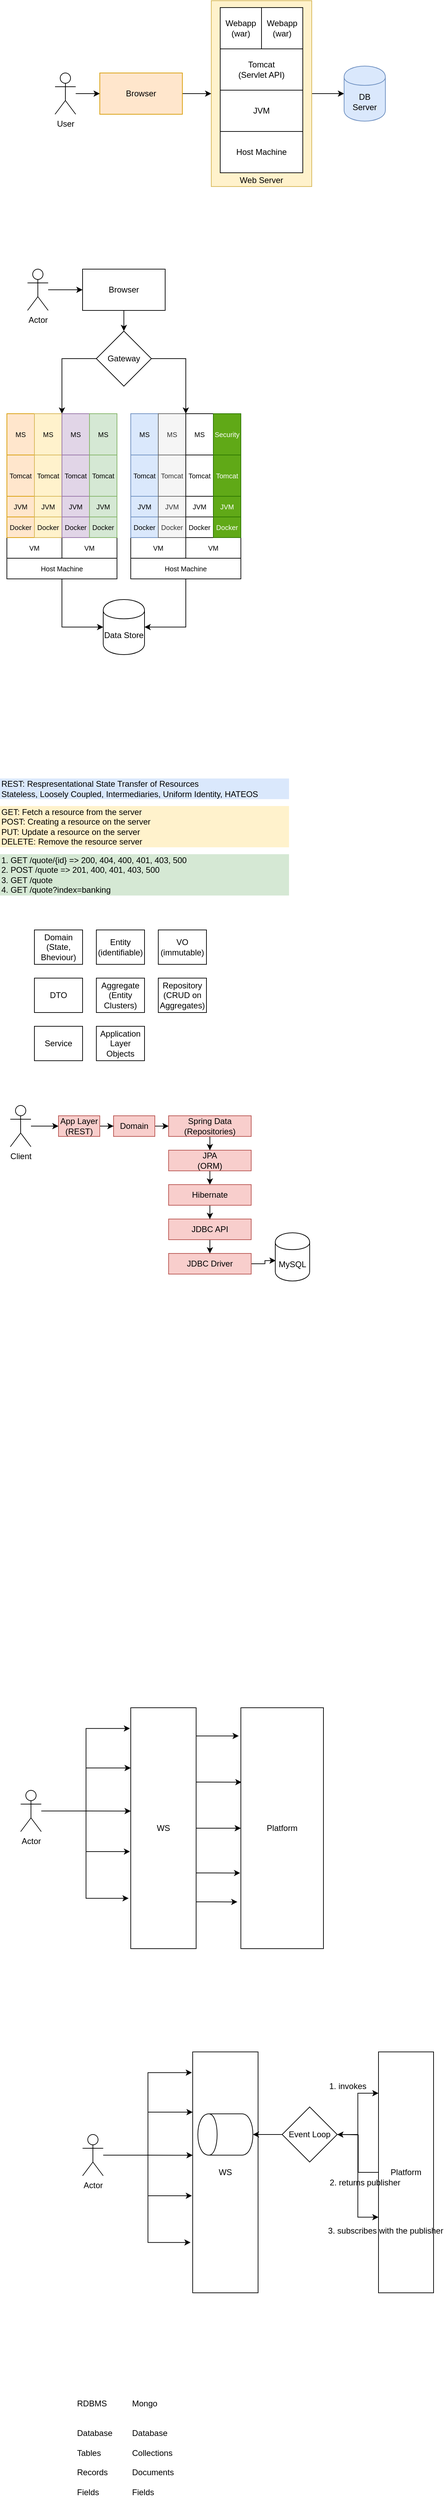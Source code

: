 <mxfile version="12.9.3" type="device" pages="7"><diagram id="0_Q87cBaIZGmIIAYD0y0" name="Page-1"><mxGraphModel dx="786" dy="576" grid="1" gridSize="10" guides="1" tooltips="1" connect="1" arrows="1" fold="1" page="1" pageScale="1" pageWidth="827" pageHeight="1169" math="0" shadow="0"><root><mxCell id="0"/><mxCell id="1" parent="0"/><mxCell id="-Tzo9tUekFHaHPNWEd7--5" style="edgeStyle=orthogonalEdgeStyle;rounded=0;orthogonalLoop=1;jettySize=auto;html=1;" edge="1" parent="1" source="-Tzo9tUekFHaHPNWEd7--2" target="QxBqi2OCHLS42QjWo6vB-9"><mxGeometry relative="1" as="geometry"/></mxCell><mxCell id="-Tzo9tUekFHaHPNWEd7--2" value="Web Server" style="rounded=0;whiteSpace=wrap;html=1;verticalAlign=bottom;fillColor=#fff2cc;strokeColor=#d6b656;" vertex="1" parent="1"><mxGeometry x="357" y="80" width="146" height="270" as="geometry"/></mxCell><mxCell id="QxBqi2OCHLS42QjWo6vB-1" value="Host Machine" style="rounded=0;whiteSpace=wrap;html=1;" parent="1" vertex="1"><mxGeometry x="370" y="270" width="120" height="60" as="geometry"/></mxCell><mxCell id="QxBqi2OCHLS42QjWo6vB-2" value="JVM" style="rounded=0;whiteSpace=wrap;html=1;" parent="1" vertex="1"><mxGeometry x="370" y="210" width="120" height="60" as="geometry"/></mxCell><mxCell id="QxBqi2OCHLS42QjWo6vB-3" value="Tomcat&lt;br&gt;(Servlet API)" style="rounded=0;whiteSpace=wrap;html=1;" parent="1" vertex="1"><mxGeometry x="370" y="150" width="120" height="60" as="geometry"/></mxCell><mxCell id="QxBqi2OCHLS42QjWo6vB-4" value="Webapp&lt;br&gt;(war)" style="rounded=0;whiteSpace=wrap;html=1;" parent="1" vertex="1"><mxGeometry x="370" y="90" width="60" height="60" as="geometry"/></mxCell><mxCell id="QxBqi2OCHLS42QjWo6vB-5" value="Webapp&lt;br&gt;(war)" style="rounded=0;whiteSpace=wrap;html=1;" parent="1" vertex="1"><mxGeometry x="430" y="90" width="60" height="60" as="geometry"/></mxCell><mxCell id="-Tzo9tUekFHaHPNWEd7--3" style="edgeStyle=orthogonalEdgeStyle;rounded=0;orthogonalLoop=1;jettySize=auto;html=1;entryX=0;entryY=0.5;entryDx=0;entryDy=0;" edge="1" parent="1" source="QxBqi2OCHLS42QjWo6vB-6" target="-Tzo9tUekFHaHPNWEd7--2"><mxGeometry relative="1" as="geometry"/></mxCell><mxCell id="QxBqi2OCHLS42QjWo6vB-6" value="Browser" style="rounded=0;whiteSpace=wrap;html=1;fillColor=#ffe6cc;strokeColor=#d79b00;" parent="1" vertex="1"><mxGeometry x="195" y="185" width="120" height="60" as="geometry"/></mxCell><mxCell id="QxBqi2OCHLS42QjWo6vB-12" style="edgeStyle=orthogonalEdgeStyle;rounded=0;orthogonalLoop=1;jettySize=auto;html=1;entryX=0;entryY=0.5;entryDx=0;entryDy=0;" parent="1" source="QxBqi2OCHLS42QjWo6vB-8" target="QxBqi2OCHLS42QjWo6vB-6" edge="1"><mxGeometry relative="1" as="geometry"/></mxCell><mxCell id="QxBqi2OCHLS42QjWo6vB-8" value="User" style="shape=umlActor;verticalLabelPosition=bottom;labelBackgroundColor=#ffffff;verticalAlign=top;html=1;outlineConnect=0;" parent="1" vertex="1"><mxGeometry x="130" y="185" width="30" height="60" as="geometry"/></mxCell><mxCell id="QxBqi2OCHLS42QjWo6vB-9" value="DB&lt;br&gt;Server" style="shape=cylinder;whiteSpace=wrap;html=1;boundedLbl=1;backgroundOutline=1;fillColor=#dae8fc;strokeColor=#6c8ebf;" parent="1" vertex="1"><mxGeometry x="550" y="175" width="60" height="80" as="geometry"/></mxCell><mxCell id="QxBqi2OCHLS42QjWo6vB-41" style="edgeStyle=orthogonalEdgeStyle;rounded=0;orthogonalLoop=1;jettySize=auto;html=1;" parent="1" source="QxBqi2OCHLS42QjWo6vB-13" target="QxBqi2OCHLS42QjWo6vB-23" edge="1"><mxGeometry relative="1" as="geometry"><Array as="points"><mxPoint x="140" y="990"/></Array></mxGeometry></mxCell><mxCell id="QxBqi2OCHLS42QjWo6vB-13" value="Host Machine" style="rounded=0;whiteSpace=wrap;html=1;fontSize=10;" parent="1" vertex="1"><mxGeometry x="60" y="890" width="160" height="30" as="geometry"/></mxCell><mxCell id="QxBqi2OCHLS42QjWo6vB-14" value="JVM" style="rounded=0;whiteSpace=wrap;html=1;fontSize=10;fillColor=#ffe6cc;strokeColor=#d79b00;" parent="1" vertex="1"><mxGeometry x="60" y="800" width="40" height="30" as="geometry"/></mxCell><mxCell id="QxBqi2OCHLS42QjWo6vB-15" value="Tomcat" style="rounded=0;whiteSpace=wrap;html=1;fontSize=10;fillColor=#ffe6cc;strokeColor=#d79b00;" parent="1" vertex="1"><mxGeometry x="60" y="740" width="40" height="60" as="geometry"/></mxCell><mxCell id="QxBqi2OCHLS42QjWo6vB-16" value="MS" style="rounded=0;whiteSpace=wrap;html=1;fontSize=10;fillColor=#ffe6cc;strokeColor=#d79b00;" parent="1" vertex="1"><mxGeometry x="60" y="680" width="40" height="60" as="geometry"/></mxCell><mxCell id="QxBqi2OCHLS42QjWo6vB-37" style="edgeStyle=orthogonalEdgeStyle;rounded=0;orthogonalLoop=1;jettySize=auto;html=1;entryX=0.5;entryY=0;entryDx=0;entryDy=0;" parent="1" source="QxBqi2OCHLS42QjWo6vB-20" target="QxBqi2OCHLS42QjWo6vB-36" edge="1"><mxGeometry relative="1" as="geometry"/></mxCell><mxCell id="QxBqi2OCHLS42QjWo6vB-20" value="Browser" style="rounded=0;whiteSpace=wrap;html=1;" parent="1" vertex="1"><mxGeometry x="170" y="470" width="120" height="60" as="geometry"/></mxCell><mxCell id="QxBqi2OCHLS42QjWo6vB-21" style="edgeStyle=orthogonalEdgeStyle;rounded=0;orthogonalLoop=1;jettySize=auto;html=1;entryX=0;entryY=0.5;entryDx=0;entryDy=0;" parent="1" source="QxBqi2OCHLS42QjWo6vB-22" target="QxBqi2OCHLS42QjWo6vB-20" edge="1"><mxGeometry relative="1" as="geometry"/></mxCell><mxCell id="QxBqi2OCHLS42QjWo6vB-22" value="Actor" style="shape=umlActor;verticalLabelPosition=bottom;labelBackgroundColor=#ffffff;verticalAlign=top;html=1;outlineConnect=0;" parent="1" vertex="1"><mxGeometry x="90" y="470" width="30" height="60" as="geometry"/></mxCell><mxCell id="QxBqi2OCHLS42QjWo6vB-23" value="Data Store" style="shape=cylinder;whiteSpace=wrap;html=1;boundedLbl=1;backgroundOutline=1;" parent="1" vertex="1"><mxGeometry x="200" y="950" width="60" height="80" as="geometry"/></mxCell><mxCell id="QxBqi2OCHLS42QjWo6vB-38" style="edgeStyle=orthogonalEdgeStyle;rounded=0;orthogonalLoop=1;jettySize=auto;html=1;entryX=1;entryY=0;entryDx=0;entryDy=0;" parent="1" source="QxBqi2OCHLS42QjWo6vB-36" target="QxBqi2OCHLS42QjWo6vB-58" edge="1"><mxGeometry relative="1" as="geometry"><Array as="points"><mxPoint x="140" y="600"/></Array></mxGeometry></mxCell><mxCell id="QxBqi2OCHLS42QjWo6vB-91" style="edgeStyle=orthogonalEdgeStyle;rounded=0;orthogonalLoop=1;jettySize=auto;html=1;entryX=1;entryY=0;entryDx=0;entryDy=0;" parent="1" source="QxBqi2OCHLS42QjWo6vB-36" target="QxBqi2OCHLS42QjWo6vB-80" edge="1"><mxGeometry relative="1" as="geometry"/></mxCell><mxCell id="QxBqi2OCHLS42QjWo6vB-36" value="Gateway" style="rhombus;whiteSpace=wrap;html=1;" parent="1" vertex="1"><mxGeometry x="190" y="560" width="80" height="80" as="geometry"/></mxCell><mxCell id="QxBqi2OCHLS42QjWo6vB-45" value="VM" style="rounded=0;whiteSpace=wrap;html=1;fontSize=10;" parent="1" vertex="1"><mxGeometry x="60" y="860" width="80" height="30" as="geometry"/></mxCell><mxCell id="QxBqi2OCHLS42QjWo6vB-50" value="Docker" style="rounded=0;whiteSpace=wrap;html=1;fontSize=10;fillColor=#ffe6cc;strokeColor=#d79b00;" parent="1" vertex="1"><mxGeometry x="60" y="830" width="40" height="30" as="geometry"/></mxCell><mxCell id="QxBqi2OCHLS42QjWo6vB-51" value="VM" style="rounded=0;whiteSpace=wrap;html=1;fontSize=10;" parent="1" vertex="1"><mxGeometry x="140" y="860" width="80" height="30" as="geometry"/></mxCell><mxCell id="QxBqi2OCHLS42QjWo6vB-52" value="Docker" style="rounded=0;whiteSpace=wrap;html=1;fontSize=10;" parent="1" vertex="1"><mxGeometry x="100" y="830" width="40" height="30" as="geometry"/></mxCell><mxCell id="QxBqi2OCHLS42QjWo6vB-53" value="Docker" style="rounded=0;whiteSpace=wrap;html=1;fontSize=10;" parent="1" vertex="1"><mxGeometry x="140" y="830" width="40" height="30" as="geometry"/></mxCell><mxCell id="QxBqi2OCHLS42QjWo6vB-54" value="Docker" style="rounded=0;whiteSpace=wrap;html=1;fontSize=10;" parent="1" vertex="1"><mxGeometry x="180" y="830" width="40" height="30" as="geometry"/></mxCell><mxCell id="QxBqi2OCHLS42QjWo6vB-56" value="JVM" style="rounded=0;whiteSpace=wrap;html=1;fontSize=10;fillColor=#fff2cc;strokeColor=#d6b656;" parent="1" vertex="1"><mxGeometry x="100" y="800" width="40" height="30" as="geometry"/></mxCell><mxCell id="QxBqi2OCHLS42QjWo6vB-57" value="Tomcat" style="rounded=0;whiteSpace=wrap;html=1;fontSize=10;fillColor=#fff2cc;strokeColor=#d6b656;" parent="1" vertex="1"><mxGeometry x="100" y="740" width="40" height="60" as="geometry"/></mxCell><mxCell id="QxBqi2OCHLS42QjWo6vB-58" value="MS" style="rounded=0;whiteSpace=wrap;html=1;fontSize=10;fillColor=#fff2cc;strokeColor=#d6b656;" parent="1" vertex="1"><mxGeometry x="100" y="680" width="40" height="60" as="geometry"/></mxCell><mxCell id="QxBqi2OCHLS42QjWo6vB-59" value="Docker" style="rounded=0;whiteSpace=wrap;html=1;fontSize=10;fillColor=#fff2cc;strokeColor=#d6b656;" parent="1" vertex="1"><mxGeometry x="100" y="830" width="40" height="30" as="geometry"/></mxCell><mxCell id="QxBqi2OCHLS42QjWo6vB-60" value="JVM" style="rounded=0;whiteSpace=wrap;html=1;fontSize=10;fillColor=#e1d5e7;strokeColor=#9673a6;" parent="1" vertex="1"><mxGeometry x="140" y="800" width="40" height="30" as="geometry"/></mxCell><mxCell id="QxBqi2OCHLS42QjWo6vB-61" value="Tomcat" style="rounded=0;whiteSpace=wrap;html=1;fontSize=10;fillColor=#e1d5e7;strokeColor=#9673a6;" parent="1" vertex="1"><mxGeometry x="140" y="740" width="40" height="60" as="geometry"/></mxCell><mxCell id="QxBqi2OCHLS42QjWo6vB-62" value="MS" style="rounded=0;whiteSpace=wrap;html=1;fontSize=10;fillColor=#e1d5e7;strokeColor=#9673a6;" parent="1" vertex="1"><mxGeometry x="140" y="680" width="40" height="60" as="geometry"/></mxCell><mxCell id="QxBqi2OCHLS42QjWo6vB-63" value="Docker" style="rounded=0;whiteSpace=wrap;html=1;fontSize=10;fillColor=#e1d5e7;strokeColor=#9673a6;" parent="1" vertex="1"><mxGeometry x="140" y="830" width="40" height="30" as="geometry"/></mxCell><mxCell id="QxBqi2OCHLS42QjWo6vB-64" value="JVM" style="rounded=0;whiteSpace=wrap;html=1;fontSize=10;fillColor=#d5e8d4;strokeColor=#82b366;" parent="1" vertex="1"><mxGeometry x="180" y="800" width="40" height="30" as="geometry"/></mxCell><mxCell id="QxBqi2OCHLS42QjWo6vB-65" value="Tomcat" style="rounded=0;whiteSpace=wrap;html=1;fontSize=10;fillColor=#d5e8d4;strokeColor=#82b366;" parent="1" vertex="1"><mxGeometry x="180" y="740" width="40" height="60" as="geometry"/></mxCell><mxCell id="QxBqi2OCHLS42QjWo6vB-66" value="MS" style="rounded=0;whiteSpace=wrap;html=1;fontSize=10;fillColor=#d5e8d4;strokeColor=#82b366;" parent="1" vertex="1"><mxGeometry x="180" y="680" width="40" height="60" as="geometry"/></mxCell><mxCell id="QxBqi2OCHLS42QjWo6vB-67" value="Docker" style="rounded=0;whiteSpace=wrap;html=1;fontSize=10;fillColor=#d5e8d4;strokeColor=#82b366;" parent="1" vertex="1"><mxGeometry x="180" y="830" width="40" height="30" as="geometry"/></mxCell><mxCell id="QxBqi2OCHLS42QjWo6vB-90" style="edgeStyle=orthogonalEdgeStyle;rounded=0;orthogonalLoop=1;jettySize=auto;html=1;entryX=1;entryY=0.5;entryDx=0;entryDy=0;" parent="1" source="QxBqi2OCHLS42QjWo6vB-68" target="QxBqi2OCHLS42QjWo6vB-23" edge="1"><mxGeometry relative="1" as="geometry"/></mxCell><mxCell id="QxBqi2OCHLS42QjWo6vB-68" value="Host Machine" style="rounded=0;whiteSpace=wrap;html=1;fontSize=10;" parent="1" vertex="1"><mxGeometry x="240" y="890" width="160" height="30" as="geometry"/></mxCell><mxCell id="QxBqi2OCHLS42QjWo6vB-69" value="JVM" style="rounded=0;whiteSpace=wrap;html=1;fontSize=10;fillColor=#dae8fc;strokeColor=#6c8ebf;" parent="1" vertex="1"><mxGeometry x="240" y="800" width="40" height="30" as="geometry"/></mxCell><mxCell id="QxBqi2OCHLS42QjWo6vB-70" value="Tomcat" style="rounded=0;whiteSpace=wrap;html=1;fontSize=10;fillColor=#dae8fc;strokeColor=#6c8ebf;" parent="1" vertex="1"><mxGeometry x="240" y="740" width="40" height="60" as="geometry"/></mxCell><mxCell id="QxBqi2OCHLS42QjWo6vB-71" value="MS" style="rounded=0;whiteSpace=wrap;html=1;fontSize=10;fillColor=#dae8fc;strokeColor=#6c8ebf;" parent="1" vertex="1"><mxGeometry x="240" y="680" width="40" height="60" as="geometry"/></mxCell><mxCell id="QxBqi2OCHLS42QjWo6vB-72" value="VM" style="rounded=0;whiteSpace=wrap;html=1;fontSize=10;" parent="1" vertex="1"><mxGeometry x="240" y="860" width="80" height="30" as="geometry"/></mxCell><mxCell id="QxBqi2OCHLS42QjWo6vB-73" value="Docker" style="rounded=0;whiteSpace=wrap;html=1;fontSize=10;fillColor=#dae8fc;strokeColor=#6c8ebf;" parent="1" vertex="1"><mxGeometry x="240" y="830" width="40" height="30" as="geometry"/></mxCell><mxCell id="QxBqi2OCHLS42QjWo6vB-74" value="VM" style="rounded=0;whiteSpace=wrap;html=1;fontSize=10;" parent="1" vertex="1"><mxGeometry x="320" y="860" width="80" height="30" as="geometry"/></mxCell><mxCell id="QxBqi2OCHLS42QjWo6vB-75" value="Docker" style="rounded=0;whiteSpace=wrap;html=1;fontSize=10;" parent="1" vertex="1"><mxGeometry x="280" y="830" width="40" height="30" as="geometry"/></mxCell><mxCell id="QxBqi2OCHLS42QjWo6vB-76" value="Docker" style="rounded=0;whiteSpace=wrap;html=1;fontSize=10;" parent="1" vertex="1"><mxGeometry x="320" y="830" width="40" height="30" as="geometry"/></mxCell><mxCell id="QxBqi2OCHLS42QjWo6vB-77" value="Docker" style="rounded=0;whiteSpace=wrap;html=1;fontSize=10;" parent="1" vertex="1"><mxGeometry x="360" y="830" width="40" height="30" as="geometry"/></mxCell><mxCell id="QxBqi2OCHLS42QjWo6vB-78" value="JVM" style="rounded=0;whiteSpace=wrap;html=1;fontSize=10;fillColor=#f5f5f5;strokeColor=#666666;fontColor=#333333;" parent="1" vertex="1"><mxGeometry x="280" y="800" width="40" height="30" as="geometry"/></mxCell><mxCell id="QxBqi2OCHLS42QjWo6vB-79" value="Tomcat" style="rounded=0;whiteSpace=wrap;html=1;fontSize=10;fillColor=#f5f5f5;strokeColor=#666666;fontColor=#333333;" parent="1" vertex="1"><mxGeometry x="280" y="740" width="40" height="60" as="geometry"/></mxCell><mxCell id="QxBqi2OCHLS42QjWo6vB-80" value="MS" style="rounded=0;whiteSpace=wrap;html=1;fontSize=10;fillColor=#f5f5f5;strokeColor=#666666;fontColor=#333333;" parent="1" vertex="1"><mxGeometry x="280" y="680" width="40" height="60" as="geometry"/></mxCell><mxCell id="QxBqi2OCHLS42QjWo6vB-81" value="Docker" style="rounded=0;whiteSpace=wrap;html=1;fontSize=10;fillColor=#f5f5f5;strokeColor=#666666;fontColor=#333333;" parent="1" vertex="1"><mxGeometry x="280" y="830" width="40" height="30" as="geometry"/></mxCell><mxCell id="QxBqi2OCHLS42QjWo6vB-82" value="JVM" style="rounded=0;whiteSpace=wrap;html=1;fontSize=10;" parent="1" vertex="1"><mxGeometry x="320" y="800" width="40" height="30" as="geometry"/></mxCell><mxCell id="QxBqi2OCHLS42QjWo6vB-83" value="Tomcat" style="rounded=0;whiteSpace=wrap;html=1;fontSize=10;" parent="1" vertex="1"><mxGeometry x="320" y="740" width="40" height="60" as="geometry"/></mxCell><mxCell id="QxBqi2OCHLS42QjWo6vB-84" value="MS" style="rounded=0;whiteSpace=wrap;html=1;fontSize=10;" parent="1" vertex="1"><mxGeometry x="320" y="680" width="40" height="60" as="geometry"/></mxCell><mxCell id="QxBqi2OCHLS42QjWo6vB-85" value="Docker" style="rounded=0;whiteSpace=wrap;html=1;fontSize=10;" parent="1" vertex="1"><mxGeometry x="320" y="830" width="40" height="30" as="geometry"/></mxCell><mxCell id="QxBqi2OCHLS42QjWo6vB-86" value="JVM" style="rounded=0;whiteSpace=wrap;html=1;fontSize=10;fillColor=#60a917;strokeColor=#2D7600;fontColor=#ffffff;" parent="1" vertex="1"><mxGeometry x="360" y="800" width="40" height="30" as="geometry"/></mxCell><mxCell id="QxBqi2OCHLS42QjWo6vB-87" value="Tomcat" style="rounded=0;whiteSpace=wrap;html=1;fontSize=10;fillColor=#60a917;strokeColor=#2D7600;fontColor=#ffffff;" parent="1" vertex="1"><mxGeometry x="360" y="740" width="40" height="60" as="geometry"/></mxCell><mxCell id="QxBqi2OCHLS42QjWo6vB-88" value="Security" style="rounded=0;whiteSpace=wrap;html=1;fontSize=10;fillColor=#60a917;strokeColor=#2D7600;fontColor=#ffffff;" parent="1" vertex="1"><mxGeometry x="360" y="680" width="40" height="60" as="geometry"/></mxCell><mxCell id="QxBqi2OCHLS42QjWo6vB-89" value="Docker" style="rounded=0;whiteSpace=wrap;html=1;fontSize=10;fillColor=#60a917;strokeColor=#2D7600;fontColor=#ffffff;" parent="1" vertex="1"><mxGeometry x="360" y="830" width="40" height="30" as="geometry"/></mxCell><mxCell id="QxBqi2OCHLS42QjWo6vB-92" value="REST: Respresentational State Transfer of Resources&lt;br&gt;Stateless, Loosely Coupled, Intermediaries, Uniform Identity, HATEOS" style="text;html=1;strokeColor=none;fillColor=#dae8fc;align=left;verticalAlign=middle;whiteSpace=wrap;rounded=0;" parent="1" vertex="1"><mxGeometry x="50" y="1210" width="420" height="30" as="geometry"/></mxCell><mxCell id="QxBqi2OCHLS42QjWo6vB-93" value="GET: Fetch a resource from the server&lt;br&gt;POST: Creating a resource on the server&lt;br&gt;PUT: Update a resource on the server&lt;br&gt;DELETE: Remove the resource server" style="text;html=1;strokeColor=none;fillColor=#fff2cc;align=left;verticalAlign=middle;whiteSpace=wrap;rounded=0;" parent="1" vertex="1"><mxGeometry x="50" y="1250" width="420" height="60" as="geometry"/></mxCell><mxCell id="QxBqi2OCHLS42QjWo6vB-94" value="1. GET /quote/{id} =&amp;gt; 200, 404, 400, 401, 403, 500&amp;nbsp;&lt;br&gt;2. POST /quote =&amp;gt; 201, 400, 401, 403, 500&lt;br&gt;3. GET /quote&lt;br&gt;4. GET /quote?index=banking" style="text;html=1;strokeColor=none;fillColor=#d5e8d4;align=left;verticalAlign=middle;whiteSpace=wrap;rounded=0;" parent="1" vertex="1"><mxGeometry x="50" y="1320" width="420" height="60" as="geometry"/></mxCell><mxCell id="QxBqi2OCHLS42QjWo6vB-95" value="Domain&lt;br&gt;(State, Bheviour)" style="rounded=0;whiteSpace=wrap;html=1;align=center;" parent="1" vertex="1"><mxGeometry x="100" y="1430" width="70" height="50" as="geometry"/></mxCell><mxCell id="QxBqi2OCHLS42QjWo6vB-96" value="Entity&lt;br&gt;(identifiable)" style="rounded=0;whiteSpace=wrap;html=1;align=center;" parent="1" vertex="1"><mxGeometry x="190" y="1430" width="70" height="50" as="geometry"/></mxCell><mxCell id="QxBqi2OCHLS42QjWo6vB-97" value="VO&lt;br&gt;(immutable)" style="rounded=0;whiteSpace=wrap;html=1;align=center;" parent="1" vertex="1"><mxGeometry x="280" y="1430" width="70" height="50" as="geometry"/></mxCell><mxCell id="QxBqi2OCHLS42QjWo6vB-99" value="DTO" style="rounded=0;whiteSpace=wrap;html=1;align=center;" parent="1" vertex="1"><mxGeometry x="100" y="1500" width="70" height="50" as="geometry"/></mxCell><mxCell id="QxBqi2OCHLS42QjWo6vB-100" value="Aggregate&lt;br&gt;(Entity Clusters)" style="rounded=0;whiteSpace=wrap;html=1;align=center;" parent="1" vertex="1"><mxGeometry x="190" y="1500" width="70" height="50" as="geometry"/></mxCell><mxCell id="QxBqi2OCHLS42QjWo6vB-101" value="Repository&lt;br&gt;(CRUD on Aggregates)" style="rounded=0;whiteSpace=wrap;html=1;align=center;" parent="1" vertex="1"><mxGeometry x="280" y="1500" width="70" height="50" as="geometry"/></mxCell><mxCell id="QxBqi2OCHLS42QjWo6vB-102" value="Service" style="rounded=0;whiteSpace=wrap;html=1;align=center;" parent="1" vertex="1"><mxGeometry x="100" y="1570" width="70" height="50" as="geometry"/></mxCell><mxCell id="QxBqi2OCHLS42QjWo6vB-103" value="Application Layer Objects" style="rounded=0;whiteSpace=wrap;html=1;align=center;" parent="1" vertex="1"><mxGeometry x="190" y="1570" width="70" height="50" as="geometry"/></mxCell><mxCell id="QxBqi2OCHLS42QjWo6vB-118" style="edgeStyle=orthogonalEdgeStyle;rounded=0;orthogonalLoop=1;jettySize=auto;html=1;entryX=0;entryY=0.5;entryDx=0;entryDy=0;" parent="1" source="QxBqi2OCHLS42QjWo6vB-104" target="QxBqi2OCHLS42QjWo6vB-116" edge="1"><mxGeometry relative="1" as="geometry"/></mxCell><mxCell id="QxBqi2OCHLS42QjWo6vB-104" value="Domain" style="rounded=0;whiteSpace=wrap;html=1;align=center;fillColor=#f8cecc;strokeColor=#b85450;" parent="1" vertex="1"><mxGeometry x="215" y="1700" width="60" height="30" as="geometry"/></mxCell><mxCell id="QxBqi2OCHLS42QjWo6vB-105" value="MySQL" style="shape=cylinder;whiteSpace=wrap;html=1;boundedLbl=1;backgroundOutline=1;align=center;" parent="1" vertex="1"><mxGeometry x="450" y="1870" width="50" height="70" as="geometry"/></mxCell><mxCell id="QxBqi2OCHLS42QjWo6vB-109" style="edgeStyle=orthogonalEdgeStyle;rounded=0;orthogonalLoop=1;jettySize=auto;html=1;entryX=0.5;entryY=0;entryDx=0;entryDy=0;" parent="1" source="QxBqi2OCHLS42QjWo6vB-106" target="QxBqi2OCHLS42QjWo6vB-107" edge="1"><mxGeometry relative="1" as="geometry"/></mxCell><mxCell id="QxBqi2OCHLS42QjWo6vB-106" value="JDBC API" style="rounded=0;whiteSpace=wrap;html=1;align=center;fillColor=#f8cecc;strokeColor=#b85450;" parent="1" vertex="1"><mxGeometry x="295" y="1850" width="120" height="30" as="geometry"/></mxCell><mxCell id="QxBqi2OCHLS42QjWo6vB-108" style="edgeStyle=orthogonalEdgeStyle;rounded=0;orthogonalLoop=1;jettySize=auto;html=1;entryX=0.012;entryY=0.577;entryDx=0;entryDy=0;entryPerimeter=0;" parent="1" source="QxBqi2OCHLS42QjWo6vB-107" target="QxBqi2OCHLS42QjWo6vB-105" edge="1"><mxGeometry relative="1" as="geometry"/></mxCell><mxCell id="QxBqi2OCHLS42QjWo6vB-107" value="JDBC Driver" style="rounded=0;whiteSpace=wrap;html=1;align=center;fillColor=#f8cecc;strokeColor=#b85450;" parent="1" vertex="1"><mxGeometry x="295" y="1900" width="120" height="30" as="geometry"/></mxCell><mxCell id="QxBqi2OCHLS42QjWo6vB-115" style="edgeStyle=orthogonalEdgeStyle;rounded=0;orthogonalLoop=1;jettySize=auto;html=1;" parent="1" source="QxBqi2OCHLS42QjWo6vB-111" target="QxBqi2OCHLS42QjWo6vB-113" edge="1"><mxGeometry relative="1" as="geometry"/></mxCell><mxCell id="QxBqi2OCHLS42QjWo6vB-111" value="JPA&lt;br&gt;(ORM)" style="rounded=0;whiteSpace=wrap;html=1;align=center;fillColor=#f8cecc;strokeColor=#b85450;" parent="1" vertex="1"><mxGeometry x="295" y="1750" width="120" height="30" as="geometry"/></mxCell><mxCell id="QxBqi2OCHLS42QjWo6vB-114" style="edgeStyle=orthogonalEdgeStyle;rounded=0;orthogonalLoop=1;jettySize=auto;html=1;entryX=0.5;entryY=0;entryDx=0;entryDy=0;" parent="1" source="QxBqi2OCHLS42QjWo6vB-113" target="QxBqi2OCHLS42QjWo6vB-106" edge="1"><mxGeometry relative="1" as="geometry"/></mxCell><mxCell id="QxBqi2OCHLS42QjWo6vB-113" value="Hibernate" style="rounded=0;whiteSpace=wrap;html=1;align=center;fillColor=#f8cecc;strokeColor=#b85450;" parent="1" vertex="1"><mxGeometry x="295" y="1800" width="120" height="30" as="geometry"/></mxCell><mxCell id="QxBqi2OCHLS42QjWo6vB-117" style="edgeStyle=orthogonalEdgeStyle;rounded=0;orthogonalLoop=1;jettySize=auto;html=1;entryX=0.5;entryY=0;entryDx=0;entryDy=0;" parent="1" source="QxBqi2OCHLS42QjWo6vB-116" target="QxBqi2OCHLS42QjWo6vB-111" edge="1"><mxGeometry relative="1" as="geometry"/></mxCell><mxCell id="QxBqi2OCHLS42QjWo6vB-116" value="Spring Data&lt;br&gt;(Repositories)" style="rounded=0;whiteSpace=wrap;html=1;align=center;fillColor=#f8cecc;strokeColor=#b85450;" parent="1" vertex="1"><mxGeometry x="295" y="1700" width="120" height="30" as="geometry"/></mxCell><mxCell id="QxBqi2OCHLS42QjWo6vB-122" style="edgeStyle=orthogonalEdgeStyle;rounded=0;orthogonalLoop=1;jettySize=auto;html=1;entryX=0;entryY=0.5;entryDx=0;entryDy=0;" parent="1" source="QxBqi2OCHLS42QjWo6vB-119" target="QxBqi2OCHLS42QjWo6vB-120" edge="1"><mxGeometry relative="1" as="geometry"/></mxCell><mxCell id="QxBqi2OCHLS42QjWo6vB-119" value="Client" style="shape=umlActor;verticalLabelPosition=bottom;labelBackgroundColor=#ffffff;verticalAlign=top;html=1;outlineConnect=0;align=center;" parent="1" vertex="1"><mxGeometry x="65" y="1685" width="30" height="60" as="geometry"/></mxCell><mxCell id="QxBqi2OCHLS42QjWo6vB-121" style="edgeStyle=orthogonalEdgeStyle;rounded=0;orthogonalLoop=1;jettySize=auto;html=1;entryX=0;entryY=0.5;entryDx=0;entryDy=0;" parent="1" source="QxBqi2OCHLS42QjWo6vB-120" target="QxBqi2OCHLS42QjWo6vB-104" edge="1"><mxGeometry relative="1" as="geometry"/></mxCell><mxCell id="QxBqi2OCHLS42QjWo6vB-120" value="App Layer&lt;br&gt;(REST)" style="rounded=0;whiteSpace=wrap;html=1;align=center;fillColor=#f8cecc;strokeColor=#b85450;" parent="1" vertex="1"><mxGeometry x="135" y="1700" width="60" height="30" as="geometry"/></mxCell><mxCell id="QxBqi2OCHLS42QjWo6vB-132" style="edgeStyle=orthogonalEdgeStyle;rounded=0;orthogonalLoop=1;jettySize=auto;html=1;entryX=-0.025;entryY=0.117;entryDx=0;entryDy=0;entryPerimeter=0;" parent="1" source="QxBqi2OCHLS42QjWo6vB-123" target="QxBqi2OCHLS42QjWo6vB-131" edge="1"><mxGeometry relative="1" as="geometry"><Array as="points"><mxPoint x="335" y="2601"/><mxPoint x="335" y="2601"/></Array></mxGeometry></mxCell><mxCell id="QxBqi2OCHLS42QjWo6vB-133" style="edgeStyle=orthogonalEdgeStyle;rounded=0;orthogonalLoop=1;jettySize=auto;html=1;entryX=0.008;entryY=0.309;entryDx=0;entryDy=0;entryPerimeter=0;" parent="1" source="QxBqi2OCHLS42QjWo6vB-123" target="QxBqi2OCHLS42QjWo6vB-131" edge="1"><mxGeometry relative="1" as="geometry"><Array as="points"><mxPoint x="350" y="2668"/><mxPoint x="350" y="2668"/></Array></mxGeometry></mxCell><mxCell id="QxBqi2OCHLS42QjWo6vB-134" style="edgeStyle=orthogonalEdgeStyle;rounded=0;orthogonalLoop=1;jettySize=auto;html=1;entryX=0;entryY=0.5;entryDx=0;entryDy=0;" parent="1" source="QxBqi2OCHLS42QjWo6vB-123" target="QxBqi2OCHLS42QjWo6vB-131" edge="1"><mxGeometry relative="1" as="geometry"/></mxCell><mxCell id="QxBqi2OCHLS42QjWo6vB-135" style="edgeStyle=orthogonalEdgeStyle;rounded=0;orthogonalLoop=1;jettySize=auto;html=1;entryX=-0.008;entryY=0.686;entryDx=0;entryDy=0;entryPerimeter=0;" parent="1" source="QxBqi2OCHLS42QjWo6vB-123" target="QxBqi2OCHLS42QjWo6vB-131" edge="1"><mxGeometry relative="1" as="geometry"><Array as="points"><mxPoint x="360" y="2800"/><mxPoint x="360" y="2800"/></Array></mxGeometry></mxCell><mxCell id="QxBqi2OCHLS42QjWo6vB-136" style="edgeStyle=orthogonalEdgeStyle;rounded=0;orthogonalLoop=1;jettySize=auto;html=1;entryX=-0.042;entryY=0.806;entryDx=0;entryDy=0;entryPerimeter=0;" parent="1" source="QxBqi2OCHLS42QjWo6vB-123" target="QxBqi2OCHLS42QjWo6vB-131" edge="1"><mxGeometry relative="1" as="geometry"><Array as="points"><mxPoint x="360" y="2842"/><mxPoint x="360" y="2842"/></Array></mxGeometry></mxCell><mxCell id="QxBqi2OCHLS42QjWo6vB-123" value="WS" style="rounded=0;whiteSpace=wrap;html=1;align=center;" parent="1" vertex="1"><mxGeometry x="240" y="2560" width="95" height="350" as="geometry"/></mxCell><mxCell id="QxBqi2OCHLS42QjWo6vB-126" style="edgeStyle=orthogonalEdgeStyle;rounded=0;orthogonalLoop=1;jettySize=auto;html=1;entryX=-0.011;entryY=0.086;entryDx=0;entryDy=0;entryPerimeter=0;" parent="1" source="QxBqi2OCHLS42QjWo6vB-125" target="QxBqi2OCHLS42QjWo6vB-123" edge="1"><mxGeometry relative="1" as="geometry"/></mxCell><mxCell id="QxBqi2OCHLS42QjWo6vB-127" style="edgeStyle=orthogonalEdgeStyle;rounded=0;orthogonalLoop=1;jettySize=auto;html=1;entryX=0;entryY=0.25;entryDx=0;entryDy=0;" parent="1" source="QxBqi2OCHLS42QjWo6vB-125" target="QxBqi2OCHLS42QjWo6vB-123" edge="1"><mxGeometry relative="1" as="geometry"/></mxCell><mxCell id="QxBqi2OCHLS42QjWo6vB-128" style="edgeStyle=orthogonalEdgeStyle;rounded=0;orthogonalLoop=1;jettySize=auto;html=1;entryX=0;entryY=0.429;entryDx=0;entryDy=0;entryPerimeter=0;" parent="1" source="QxBqi2OCHLS42QjWo6vB-125" target="QxBqi2OCHLS42QjWo6vB-123" edge="1"><mxGeometry relative="1" as="geometry"/></mxCell><mxCell id="QxBqi2OCHLS42QjWo6vB-129" style="edgeStyle=orthogonalEdgeStyle;rounded=0;orthogonalLoop=1;jettySize=auto;html=1;entryX=-0.011;entryY=0.597;entryDx=0;entryDy=0;entryPerimeter=0;" parent="1" source="QxBqi2OCHLS42QjWo6vB-125" target="QxBqi2OCHLS42QjWo6vB-123" edge="1"><mxGeometry relative="1" as="geometry"/></mxCell><mxCell id="QxBqi2OCHLS42QjWo6vB-130" style="edgeStyle=orthogonalEdgeStyle;rounded=0;orthogonalLoop=1;jettySize=auto;html=1;entryX=-0.032;entryY=0.791;entryDx=0;entryDy=0;entryPerimeter=0;" parent="1" source="QxBqi2OCHLS42QjWo6vB-125" target="QxBqi2OCHLS42QjWo6vB-123" edge="1"><mxGeometry relative="1" as="geometry"/></mxCell><mxCell id="QxBqi2OCHLS42QjWo6vB-125" value="Actor" style="shape=umlActor;verticalLabelPosition=bottom;labelBackgroundColor=#ffffff;verticalAlign=top;html=1;outlineConnect=0;align=center;" parent="1" vertex="1"><mxGeometry x="80" y="2680" width="30" height="60" as="geometry"/></mxCell><mxCell id="QxBqi2OCHLS42QjWo6vB-131" value="Platform" style="rounded=0;whiteSpace=wrap;html=1;align=center;" parent="1" vertex="1"><mxGeometry x="400" y="2560" width="120" height="350" as="geometry"/></mxCell><mxCell id="QxBqi2OCHLS42QjWo6vB-142" value="WS" style="rounded=0;whiteSpace=wrap;html=1;align=center;" parent="1" vertex="1"><mxGeometry x="330" y="3060" width="95" height="350" as="geometry"/></mxCell><mxCell id="QxBqi2OCHLS42QjWo6vB-143" style="edgeStyle=orthogonalEdgeStyle;rounded=0;orthogonalLoop=1;jettySize=auto;html=1;entryX=-0.011;entryY=0.086;entryDx=0;entryDy=0;entryPerimeter=0;" parent="1" source="QxBqi2OCHLS42QjWo6vB-148" target="QxBqi2OCHLS42QjWo6vB-142" edge="1"><mxGeometry relative="1" as="geometry"/></mxCell><mxCell id="QxBqi2OCHLS42QjWo6vB-144" style="edgeStyle=orthogonalEdgeStyle;rounded=0;orthogonalLoop=1;jettySize=auto;html=1;entryX=0;entryY=0.25;entryDx=0;entryDy=0;" parent="1" source="QxBqi2OCHLS42QjWo6vB-148" target="QxBqi2OCHLS42QjWo6vB-142" edge="1"><mxGeometry relative="1" as="geometry"/></mxCell><mxCell id="QxBqi2OCHLS42QjWo6vB-145" style="edgeStyle=orthogonalEdgeStyle;rounded=0;orthogonalLoop=1;jettySize=auto;html=1;entryX=0;entryY=0.429;entryDx=0;entryDy=0;entryPerimeter=0;" parent="1" source="QxBqi2OCHLS42QjWo6vB-148" target="QxBqi2OCHLS42QjWo6vB-142" edge="1"><mxGeometry relative="1" as="geometry"/></mxCell><mxCell id="QxBqi2OCHLS42QjWo6vB-146" style="edgeStyle=orthogonalEdgeStyle;rounded=0;orthogonalLoop=1;jettySize=auto;html=1;entryX=-0.011;entryY=0.597;entryDx=0;entryDy=0;entryPerimeter=0;" parent="1" source="QxBqi2OCHLS42QjWo6vB-148" target="QxBqi2OCHLS42QjWo6vB-142" edge="1"><mxGeometry relative="1" as="geometry"/></mxCell><mxCell id="QxBqi2OCHLS42QjWo6vB-147" style="edgeStyle=orthogonalEdgeStyle;rounded=0;orthogonalLoop=1;jettySize=auto;html=1;entryX=-0.032;entryY=0.791;entryDx=0;entryDy=0;entryPerimeter=0;" parent="1" source="QxBqi2OCHLS42QjWo6vB-148" target="QxBqi2OCHLS42QjWo6vB-142" edge="1"><mxGeometry relative="1" as="geometry"/></mxCell><mxCell id="QxBqi2OCHLS42QjWo6vB-148" value="Actor" style="shape=umlActor;verticalLabelPosition=bottom;labelBackgroundColor=#ffffff;verticalAlign=top;html=1;outlineConnect=0;align=center;" parent="1" vertex="1"><mxGeometry x="170" y="3180" width="30" height="60" as="geometry"/></mxCell><mxCell id="QxBqi2OCHLS42QjWo6vB-154" style="edgeStyle=orthogonalEdgeStyle;rounded=0;orthogonalLoop=1;jettySize=auto;html=1;" parent="1" source="QxBqi2OCHLS42QjWo6vB-149" edge="1"><mxGeometry relative="1" as="geometry"><mxPoint x="540" y="3180" as="targetPoint"/></mxGeometry></mxCell><mxCell id="QxBqi2OCHLS42QjWo6vB-149" value="Platform" style="rounded=0;whiteSpace=wrap;html=1;align=center;" parent="1" vertex="1"><mxGeometry x="600" y="3060" width="80" height="350" as="geometry"/></mxCell><mxCell id="QxBqi2OCHLS42QjWo6vB-150" value="" style="shape=cylinder;whiteSpace=wrap;html=1;boundedLbl=1;backgroundOutline=1;align=center;rotation=-90;" parent="1" vertex="1"><mxGeometry x="347.5" y="3140" width="60" height="80" as="geometry"/></mxCell><mxCell id="QxBqi2OCHLS42QjWo6vB-152" style="edgeStyle=orthogonalEdgeStyle;rounded=0;orthogonalLoop=1;jettySize=auto;html=1;entryX=0.5;entryY=1;entryDx=0;entryDy=0;" parent="1" source="QxBqi2OCHLS42QjWo6vB-151" target="QxBqi2OCHLS42QjWo6vB-150" edge="1"><mxGeometry relative="1" as="geometry"/></mxCell><mxCell id="QxBqi2OCHLS42QjWo6vB-153" style="edgeStyle=orthogonalEdgeStyle;rounded=0;orthogonalLoop=1;jettySize=auto;html=1;" parent="1" source="QxBqi2OCHLS42QjWo6vB-151" edge="1"><mxGeometry relative="1" as="geometry"><mxPoint x="600" y="3120" as="targetPoint"/><Array as="points"><mxPoint x="570" y="3180"/><mxPoint x="570" y="3120"/><mxPoint x="600" y="3120"/></Array></mxGeometry></mxCell><mxCell id="QxBqi2OCHLS42QjWo6vB-157" style="edgeStyle=orthogonalEdgeStyle;rounded=0;orthogonalLoop=1;jettySize=auto;html=1;entryX=0;entryY=0.686;entryDx=0;entryDy=0;entryPerimeter=0;" parent="1" source="QxBqi2OCHLS42QjWo6vB-151" target="QxBqi2OCHLS42QjWo6vB-149" edge="1"><mxGeometry relative="1" as="geometry"/></mxCell><mxCell id="QxBqi2OCHLS42QjWo6vB-151" value="Event Loop" style="rhombus;whiteSpace=wrap;html=1;align=center;" parent="1" vertex="1"><mxGeometry x="460" y="3140" width="80" height="80" as="geometry"/></mxCell><mxCell id="QxBqi2OCHLS42QjWo6vB-155" value="2. returns publisher" style="text;html=1;align=center;verticalAlign=middle;resizable=0;points=[];autosize=1;" parent="1" vertex="1"><mxGeometry x="520" y="3240" width="120" height="20" as="geometry"/></mxCell><mxCell id="QxBqi2OCHLS42QjWo6vB-156" value="1. invokes" style="text;html=1;align=center;verticalAlign=middle;resizable=0;points=[];autosize=1;" parent="1" vertex="1"><mxGeometry x="520" y="3100" width="70" height="20" as="geometry"/></mxCell><mxCell id="QxBqi2OCHLS42QjWo6vB-158" value="3. subscribes with the publisher" style="text;html=1;align=center;verticalAlign=middle;resizable=0;points=[];autosize=1;" parent="1" vertex="1"><mxGeometry x="520" y="3310" width="180" height="20" as="geometry"/></mxCell><mxCell id="QxBqi2OCHLS42QjWo6vB-159" value="RDBMS&lt;br&gt;&lt;br&gt;&lt;br&gt;Database&lt;br&gt;&lt;br&gt;Tables&lt;br&gt;&lt;br&gt;Records&lt;br&gt;&lt;br&gt;Fields" style="text;html=1;align=left;verticalAlign=middle;resizable=0;points=[];autosize=1;" parent="1" vertex="1"><mxGeometry x="160" y="3560" width="70" height="150" as="geometry"/></mxCell><mxCell id="QxBqi2OCHLS42QjWo6vB-160" value="Mongo&lt;br&gt;&lt;br&gt;&lt;br&gt;Database&lt;br&gt;&lt;br&gt;Collections&lt;br&gt;&lt;br&gt;Documents&lt;br&gt;&lt;br&gt;Fields" style="text;html=1;align=left;verticalAlign=middle;resizable=0;points=[];autosize=1;" parent="1" vertex="1"><mxGeometry x="240" y="3560" width="80" height="150" as="geometry"/></mxCell></root></mxGraphModel></diagram><diagram name="Copy of Page-1" id="rommKIxJNZSK2682-Qq6"><mxGraphModel dx="786" dy="576" grid="1" gridSize="10" guides="1" tooltips="1" connect="1" arrows="1" fold="1" page="1" pageScale="1" pageWidth="827" pageHeight="1169" math="0" shadow="0"><root><mxCell id="ccxy_blovNTGMwdmvIqt-0"/><mxCell id="ccxy_blovNTGMwdmvIqt-1" parent="ccxy_blovNTGMwdmvIqt-0"/><mxCell id="ccxy_blovNTGMwdmvIqt-2" value="Host Machine" style="rounded=0;whiteSpace=wrap;html=1;" vertex="1" parent="ccxy_blovNTGMwdmvIqt-1"><mxGeometry x="370" y="270" width="120" height="60" as="geometry"/></mxCell><mxCell id="ccxy_blovNTGMwdmvIqt-3" value="JVM" style="rounded=0;whiteSpace=wrap;html=1;" vertex="1" parent="ccxy_blovNTGMwdmvIqt-1"><mxGeometry x="370" y="210" width="120" height="60" as="geometry"/></mxCell><mxCell id="ccxy_blovNTGMwdmvIqt-4" value="Tomcat&lt;br&gt;(Servlet API)" style="rounded=0;whiteSpace=wrap;html=1;" vertex="1" parent="ccxy_blovNTGMwdmvIqt-1"><mxGeometry x="370" y="150" width="120" height="60" as="geometry"/></mxCell><mxCell id="ccxy_blovNTGMwdmvIqt-5" value="Webapp&lt;br&gt;(war)" style="rounded=0;whiteSpace=wrap;html=1;" vertex="1" parent="ccxy_blovNTGMwdmvIqt-1"><mxGeometry x="370" y="90" width="60" height="60" as="geometry"/></mxCell><mxCell id="ccxy_blovNTGMwdmvIqt-6" style="edgeStyle=orthogonalEdgeStyle;rounded=0;orthogonalLoop=1;jettySize=auto;html=1;" edge="1" parent="ccxy_blovNTGMwdmvIqt-1" source="ccxy_blovNTGMwdmvIqt-7" target="ccxy_blovNTGMwdmvIqt-12"><mxGeometry relative="1" as="geometry"/></mxCell><mxCell id="ccxy_blovNTGMwdmvIqt-7" value="Webapp&lt;br&gt;(war)" style="rounded=0;whiteSpace=wrap;html=1;" vertex="1" parent="ccxy_blovNTGMwdmvIqt-1"><mxGeometry x="430" y="90" width="60" height="60" as="geometry"/></mxCell><mxCell id="ccxy_blovNTGMwdmvIqt-8" style="edgeStyle=orthogonalEdgeStyle;rounded=0;orthogonalLoop=1;jettySize=auto;html=1;entryX=0;entryY=0.5;entryDx=0;entryDy=0;" edge="1" parent="ccxy_blovNTGMwdmvIqt-1" source="ccxy_blovNTGMwdmvIqt-9" target="ccxy_blovNTGMwdmvIqt-5"><mxGeometry relative="1" as="geometry"/></mxCell><mxCell id="ccxy_blovNTGMwdmvIqt-9" value="Browser" style="rounded=0;whiteSpace=wrap;html=1;" vertex="1" parent="ccxy_blovNTGMwdmvIqt-1"><mxGeometry x="190" y="90" width="120" height="60" as="geometry"/></mxCell><mxCell id="ccxy_blovNTGMwdmvIqt-10" style="edgeStyle=orthogonalEdgeStyle;rounded=0;orthogonalLoop=1;jettySize=auto;html=1;entryX=0;entryY=0.5;entryDx=0;entryDy=0;" edge="1" parent="ccxy_blovNTGMwdmvIqt-1" source="ccxy_blovNTGMwdmvIqt-11" target="ccxy_blovNTGMwdmvIqt-9"><mxGeometry relative="1" as="geometry"/></mxCell><mxCell id="ccxy_blovNTGMwdmvIqt-11" value="Actor" style="shape=umlActor;verticalLabelPosition=bottom;labelBackgroundColor=#ffffff;verticalAlign=top;html=1;outlineConnect=0;" vertex="1" parent="ccxy_blovNTGMwdmvIqt-1"><mxGeometry x="90" y="90" width="30" height="60" as="geometry"/></mxCell><mxCell id="ccxy_blovNTGMwdmvIqt-12" value="DB" style="shape=cylinder;whiteSpace=wrap;html=1;boundedLbl=1;backgroundOutline=1;" vertex="1" parent="ccxy_blovNTGMwdmvIqt-1"><mxGeometry x="550" y="80" width="60" height="80" as="geometry"/></mxCell><mxCell id="ccxy_blovNTGMwdmvIqt-13" style="edgeStyle=orthogonalEdgeStyle;rounded=0;orthogonalLoop=1;jettySize=auto;html=1;" edge="1" parent="ccxy_blovNTGMwdmvIqt-1" source="ccxy_blovNTGMwdmvIqt-14" target="ccxy_blovNTGMwdmvIqt-22"><mxGeometry relative="1" as="geometry"><Array as="points"><mxPoint x="140" y="990"/></Array></mxGeometry></mxCell><mxCell id="ccxy_blovNTGMwdmvIqt-14" value="Host Machine" style="rounded=0;whiteSpace=wrap;html=1;" vertex="1" parent="ccxy_blovNTGMwdmvIqt-1"><mxGeometry x="60" y="890" width="160" height="30" as="geometry"/></mxCell><mxCell id="ccxy_blovNTGMwdmvIqt-15" value="JVM" style="rounded=0;whiteSpace=wrap;html=1;" vertex="1" parent="ccxy_blovNTGMwdmvIqt-1"><mxGeometry x="60" y="800" width="40" height="30" as="geometry"/></mxCell><mxCell id="ccxy_blovNTGMwdmvIqt-16" value="Tomcat" style="rounded=0;whiteSpace=wrap;html=1;" vertex="1" parent="ccxy_blovNTGMwdmvIqt-1"><mxGeometry x="60" y="740" width="40" height="60" as="geometry"/></mxCell><mxCell id="ccxy_blovNTGMwdmvIqt-17" value="MS" style="rounded=0;whiteSpace=wrap;html=1;" vertex="1" parent="ccxy_blovNTGMwdmvIqt-1"><mxGeometry x="60" y="680" width="40" height="60" as="geometry"/></mxCell><mxCell id="ccxy_blovNTGMwdmvIqt-18" style="edgeStyle=orthogonalEdgeStyle;rounded=0;orthogonalLoop=1;jettySize=auto;html=1;entryX=0.5;entryY=0;entryDx=0;entryDy=0;" edge="1" parent="ccxy_blovNTGMwdmvIqt-1" source="ccxy_blovNTGMwdmvIqt-19" target="ccxy_blovNTGMwdmvIqt-25"><mxGeometry relative="1" as="geometry"/></mxCell><mxCell id="ccxy_blovNTGMwdmvIqt-19" value="Browser" style="rounded=0;whiteSpace=wrap;html=1;" vertex="1" parent="ccxy_blovNTGMwdmvIqt-1"><mxGeometry x="170" y="470" width="120" height="60" as="geometry"/></mxCell><mxCell id="ccxy_blovNTGMwdmvIqt-20" style="edgeStyle=orthogonalEdgeStyle;rounded=0;orthogonalLoop=1;jettySize=auto;html=1;entryX=0;entryY=0.5;entryDx=0;entryDy=0;" edge="1" parent="ccxy_blovNTGMwdmvIqt-1" source="ccxy_blovNTGMwdmvIqt-21" target="ccxy_blovNTGMwdmvIqt-19"><mxGeometry relative="1" as="geometry"/></mxCell><mxCell id="ccxy_blovNTGMwdmvIqt-21" value="Actor" style="shape=umlActor;verticalLabelPosition=bottom;labelBackgroundColor=#ffffff;verticalAlign=top;html=1;outlineConnect=0;" vertex="1" parent="ccxy_blovNTGMwdmvIqt-1"><mxGeometry x="90" y="470" width="30" height="60" as="geometry"/></mxCell><mxCell id="ccxy_blovNTGMwdmvIqt-22" value="Data Store" style="shape=cylinder;whiteSpace=wrap;html=1;boundedLbl=1;backgroundOutline=1;" vertex="1" parent="ccxy_blovNTGMwdmvIqt-1"><mxGeometry x="200" y="950" width="60" height="80" as="geometry"/></mxCell><mxCell id="ccxy_blovNTGMwdmvIqt-23" style="edgeStyle=orthogonalEdgeStyle;rounded=0;orthogonalLoop=1;jettySize=auto;html=1;entryX=1;entryY=0;entryDx=0;entryDy=0;" edge="1" parent="ccxy_blovNTGMwdmvIqt-1" source="ccxy_blovNTGMwdmvIqt-25" target="ccxy_blovNTGMwdmvIqt-34"><mxGeometry relative="1" as="geometry"><Array as="points"><mxPoint x="140" y="600"/></Array></mxGeometry></mxCell><mxCell id="ccxy_blovNTGMwdmvIqt-24" style="edgeStyle=orthogonalEdgeStyle;rounded=0;orthogonalLoop=1;jettySize=auto;html=1;entryX=1;entryY=0;entryDx=0;entryDy=0;" edge="1" parent="ccxy_blovNTGMwdmvIqt-1" source="ccxy_blovNTGMwdmvIqt-25" target="ccxy_blovNTGMwdmvIqt-57"><mxGeometry relative="1" as="geometry"/></mxCell><mxCell id="ccxy_blovNTGMwdmvIqt-25" value="Gateway" style="rhombus;whiteSpace=wrap;html=1;" vertex="1" parent="ccxy_blovNTGMwdmvIqt-1"><mxGeometry x="190" y="560" width="80" height="80" as="geometry"/></mxCell><mxCell id="ccxy_blovNTGMwdmvIqt-26" value="VM" style="rounded=0;whiteSpace=wrap;html=1;" vertex="1" parent="ccxy_blovNTGMwdmvIqt-1"><mxGeometry x="60" y="860" width="80" height="30" as="geometry"/></mxCell><mxCell id="ccxy_blovNTGMwdmvIqt-27" value="Docker" style="rounded=0;whiteSpace=wrap;html=1;" vertex="1" parent="ccxy_blovNTGMwdmvIqt-1"><mxGeometry x="60" y="830" width="40" height="30" as="geometry"/></mxCell><mxCell id="ccxy_blovNTGMwdmvIqt-28" value="VM" style="rounded=0;whiteSpace=wrap;html=1;" vertex="1" parent="ccxy_blovNTGMwdmvIqt-1"><mxGeometry x="140" y="860" width="80" height="30" as="geometry"/></mxCell><mxCell id="ccxy_blovNTGMwdmvIqt-29" value="Docker" style="rounded=0;whiteSpace=wrap;html=1;" vertex="1" parent="ccxy_blovNTGMwdmvIqt-1"><mxGeometry x="100" y="830" width="40" height="30" as="geometry"/></mxCell><mxCell id="ccxy_blovNTGMwdmvIqt-30" value="Docker" style="rounded=0;whiteSpace=wrap;html=1;" vertex="1" parent="ccxy_blovNTGMwdmvIqt-1"><mxGeometry x="140" y="830" width="40" height="30" as="geometry"/></mxCell><mxCell id="ccxy_blovNTGMwdmvIqt-31" value="Docker" style="rounded=0;whiteSpace=wrap;html=1;" vertex="1" parent="ccxy_blovNTGMwdmvIqt-1"><mxGeometry x="180" y="830" width="40" height="30" as="geometry"/></mxCell><mxCell id="ccxy_blovNTGMwdmvIqt-32" value="JVM" style="rounded=0;whiteSpace=wrap;html=1;" vertex="1" parent="ccxy_blovNTGMwdmvIqt-1"><mxGeometry x="100" y="800" width="40" height="30" as="geometry"/></mxCell><mxCell id="ccxy_blovNTGMwdmvIqt-33" value="Tomcat" style="rounded=0;whiteSpace=wrap;html=1;" vertex="1" parent="ccxy_blovNTGMwdmvIqt-1"><mxGeometry x="100" y="740" width="40" height="60" as="geometry"/></mxCell><mxCell id="ccxy_blovNTGMwdmvIqt-34" value="MS" style="rounded=0;whiteSpace=wrap;html=1;" vertex="1" parent="ccxy_blovNTGMwdmvIqt-1"><mxGeometry x="100" y="680" width="40" height="60" as="geometry"/></mxCell><mxCell id="ccxy_blovNTGMwdmvIqt-35" value="Docker" style="rounded=0;whiteSpace=wrap;html=1;" vertex="1" parent="ccxy_blovNTGMwdmvIqt-1"><mxGeometry x="100" y="830" width="40" height="30" as="geometry"/></mxCell><mxCell id="ccxy_blovNTGMwdmvIqt-36" value="JVM" style="rounded=0;whiteSpace=wrap;html=1;" vertex="1" parent="ccxy_blovNTGMwdmvIqt-1"><mxGeometry x="140" y="800" width="40" height="30" as="geometry"/></mxCell><mxCell id="ccxy_blovNTGMwdmvIqt-37" value="Tomcat" style="rounded=0;whiteSpace=wrap;html=1;" vertex="1" parent="ccxy_blovNTGMwdmvIqt-1"><mxGeometry x="140" y="740" width="40" height="60" as="geometry"/></mxCell><mxCell id="ccxy_blovNTGMwdmvIqt-38" value="MS" style="rounded=0;whiteSpace=wrap;html=1;" vertex="1" parent="ccxy_blovNTGMwdmvIqt-1"><mxGeometry x="140" y="680" width="40" height="60" as="geometry"/></mxCell><mxCell id="ccxy_blovNTGMwdmvIqt-39" value="Docker" style="rounded=0;whiteSpace=wrap;html=1;" vertex="1" parent="ccxy_blovNTGMwdmvIqt-1"><mxGeometry x="140" y="830" width="40" height="30" as="geometry"/></mxCell><mxCell id="ccxy_blovNTGMwdmvIqt-40" value="JVM" style="rounded=0;whiteSpace=wrap;html=1;" vertex="1" parent="ccxy_blovNTGMwdmvIqt-1"><mxGeometry x="180" y="800" width="40" height="30" as="geometry"/></mxCell><mxCell id="ccxy_blovNTGMwdmvIqt-41" value="Tomcat" style="rounded=0;whiteSpace=wrap;html=1;" vertex="1" parent="ccxy_blovNTGMwdmvIqt-1"><mxGeometry x="180" y="740" width="40" height="60" as="geometry"/></mxCell><mxCell id="ccxy_blovNTGMwdmvIqt-42" value="MS" style="rounded=0;whiteSpace=wrap;html=1;" vertex="1" parent="ccxy_blovNTGMwdmvIqt-1"><mxGeometry x="180" y="680" width="40" height="60" as="geometry"/></mxCell><mxCell id="ccxy_blovNTGMwdmvIqt-43" value="Docker" style="rounded=0;whiteSpace=wrap;html=1;" vertex="1" parent="ccxy_blovNTGMwdmvIqt-1"><mxGeometry x="180" y="830" width="40" height="30" as="geometry"/></mxCell><mxCell id="ccxy_blovNTGMwdmvIqt-44" style="edgeStyle=orthogonalEdgeStyle;rounded=0;orthogonalLoop=1;jettySize=auto;html=1;entryX=1;entryY=0.5;entryDx=0;entryDy=0;" edge="1" parent="ccxy_blovNTGMwdmvIqt-1" source="ccxy_blovNTGMwdmvIqt-45" target="ccxy_blovNTGMwdmvIqt-22"><mxGeometry relative="1" as="geometry"/></mxCell><mxCell id="ccxy_blovNTGMwdmvIqt-45" value="Host Machine" style="rounded=0;whiteSpace=wrap;html=1;" vertex="1" parent="ccxy_blovNTGMwdmvIqt-1"><mxGeometry x="240" y="890" width="160" height="30" as="geometry"/></mxCell><mxCell id="ccxy_blovNTGMwdmvIqt-46" value="JVM" style="rounded=0;whiteSpace=wrap;html=1;" vertex="1" parent="ccxy_blovNTGMwdmvIqt-1"><mxGeometry x="240" y="800" width="40" height="30" as="geometry"/></mxCell><mxCell id="ccxy_blovNTGMwdmvIqt-47" value="Tomcat" style="rounded=0;whiteSpace=wrap;html=1;" vertex="1" parent="ccxy_blovNTGMwdmvIqt-1"><mxGeometry x="240" y="740" width="40" height="60" as="geometry"/></mxCell><mxCell id="ccxy_blovNTGMwdmvIqt-48" value="MS" style="rounded=0;whiteSpace=wrap;html=1;" vertex="1" parent="ccxy_blovNTGMwdmvIqt-1"><mxGeometry x="240" y="680" width="40" height="60" as="geometry"/></mxCell><mxCell id="ccxy_blovNTGMwdmvIqt-49" value="VM" style="rounded=0;whiteSpace=wrap;html=1;" vertex="1" parent="ccxy_blovNTGMwdmvIqt-1"><mxGeometry x="240" y="860" width="80" height="30" as="geometry"/></mxCell><mxCell id="ccxy_blovNTGMwdmvIqt-50" value="Docker" style="rounded=0;whiteSpace=wrap;html=1;" vertex="1" parent="ccxy_blovNTGMwdmvIqt-1"><mxGeometry x="240" y="830" width="40" height="30" as="geometry"/></mxCell><mxCell id="ccxy_blovNTGMwdmvIqt-51" value="VM" style="rounded=0;whiteSpace=wrap;html=1;" vertex="1" parent="ccxy_blovNTGMwdmvIqt-1"><mxGeometry x="320" y="860" width="80" height="30" as="geometry"/></mxCell><mxCell id="ccxy_blovNTGMwdmvIqt-52" value="Docker" style="rounded=0;whiteSpace=wrap;html=1;" vertex="1" parent="ccxy_blovNTGMwdmvIqt-1"><mxGeometry x="280" y="830" width="40" height="30" as="geometry"/></mxCell><mxCell id="ccxy_blovNTGMwdmvIqt-53" value="Docker" style="rounded=0;whiteSpace=wrap;html=1;" vertex="1" parent="ccxy_blovNTGMwdmvIqt-1"><mxGeometry x="320" y="830" width="40" height="30" as="geometry"/></mxCell><mxCell id="ccxy_blovNTGMwdmvIqt-54" value="Docker" style="rounded=0;whiteSpace=wrap;html=1;" vertex="1" parent="ccxy_blovNTGMwdmvIqt-1"><mxGeometry x="360" y="830" width="40" height="30" as="geometry"/></mxCell><mxCell id="ccxy_blovNTGMwdmvIqt-55" value="JVM" style="rounded=0;whiteSpace=wrap;html=1;" vertex="1" parent="ccxy_blovNTGMwdmvIqt-1"><mxGeometry x="280" y="800" width="40" height="30" as="geometry"/></mxCell><mxCell id="ccxy_blovNTGMwdmvIqt-56" value="Tomcat" style="rounded=0;whiteSpace=wrap;html=1;" vertex="1" parent="ccxy_blovNTGMwdmvIqt-1"><mxGeometry x="280" y="740" width="40" height="60" as="geometry"/></mxCell><mxCell id="ccxy_blovNTGMwdmvIqt-57" value="MS" style="rounded=0;whiteSpace=wrap;html=1;" vertex="1" parent="ccxy_blovNTGMwdmvIqt-1"><mxGeometry x="280" y="680" width="40" height="60" as="geometry"/></mxCell><mxCell id="ccxy_blovNTGMwdmvIqt-58" value="Docker" style="rounded=0;whiteSpace=wrap;html=1;" vertex="1" parent="ccxy_blovNTGMwdmvIqt-1"><mxGeometry x="280" y="830" width="40" height="30" as="geometry"/></mxCell><mxCell id="ccxy_blovNTGMwdmvIqt-59" value="JVM" style="rounded=0;whiteSpace=wrap;html=1;" vertex="1" parent="ccxy_blovNTGMwdmvIqt-1"><mxGeometry x="320" y="800" width="40" height="30" as="geometry"/></mxCell><mxCell id="ccxy_blovNTGMwdmvIqt-60" value="Tomcat" style="rounded=0;whiteSpace=wrap;html=1;" vertex="1" parent="ccxy_blovNTGMwdmvIqt-1"><mxGeometry x="320" y="740" width="40" height="60" as="geometry"/></mxCell><mxCell id="ccxy_blovNTGMwdmvIqt-61" value="MS" style="rounded=0;whiteSpace=wrap;html=1;" vertex="1" parent="ccxy_blovNTGMwdmvIqt-1"><mxGeometry x="320" y="680" width="40" height="60" as="geometry"/></mxCell><mxCell id="ccxy_blovNTGMwdmvIqt-62" value="Docker" style="rounded=0;whiteSpace=wrap;html=1;" vertex="1" parent="ccxy_blovNTGMwdmvIqt-1"><mxGeometry x="320" y="830" width="40" height="30" as="geometry"/></mxCell><mxCell id="ccxy_blovNTGMwdmvIqt-63" value="JVM" style="rounded=0;whiteSpace=wrap;html=1;" vertex="1" parent="ccxy_blovNTGMwdmvIqt-1"><mxGeometry x="360" y="800" width="40" height="30" as="geometry"/></mxCell><mxCell id="ccxy_blovNTGMwdmvIqt-64" value="Tomcat" style="rounded=0;whiteSpace=wrap;html=1;" vertex="1" parent="ccxy_blovNTGMwdmvIqt-1"><mxGeometry x="360" y="740" width="40" height="60" as="geometry"/></mxCell><mxCell id="ccxy_blovNTGMwdmvIqt-65" value="MS" style="rounded=0;whiteSpace=wrap;html=1;" vertex="1" parent="ccxy_blovNTGMwdmvIqt-1"><mxGeometry x="360" y="680" width="40" height="60" as="geometry"/></mxCell><mxCell id="ccxy_blovNTGMwdmvIqt-66" value="Docker" style="rounded=0;whiteSpace=wrap;html=1;" vertex="1" parent="ccxy_blovNTGMwdmvIqt-1"><mxGeometry x="360" y="830" width="40" height="30" as="geometry"/></mxCell><mxCell id="ccxy_blovNTGMwdmvIqt-67" value="REST: Respresentational State Transfer of Resources&lt;br&gt;Stateless, Loosely Coupled, Intermediaries, Uniform Identity, HATEOS" style="text;html=1;strokeColor=none;fillColor=#dae8fc;align=left;verticalAlign=middle;whiteSpace=wrap;rounded=0;" vertex="1" parent="ccxy_blovNTGMwdmvIqt-1"><mxGeometry x="50" y="1210" width="420" height="30" as="geometry"/></mxCell><mxCell id="ccxy_blovNTGMwdmvIqt-68" value="GET: Fetch a resource from the server&lt;br&gt;POST: Creating a resource on the server&lt;br&gt;PUT: Update a resource on the server&lt;br&gt;DELETE: Remove the resource server" style="text;html=1;strokeColor=none;fillColor=#fff2cc;align=left;verticalAlign=middle;whiteSpace=wrap;rounded=0;" vertex="1" parent="ccxy_blovNTGMwdmvIqt-1"><mxGeometry x="50" y="1250" width="420" height="60" as="geometry"/></mxCell><mxCell id="ccxy_blovNTGMwdmvIqt-69" value="1. GET /quote/{id} =&amp;gt; 200, 404, 400, 401, 403, 500&amp;nbsp;&lt;br&gt;2. POST /quote =&amp;gt; 201, 400, 401, 403, 500&lt;br&gt;3. GET /quote&lt;br&gt;4. GET /quote?index=banking" style="text;html=1;strokeColor=none;fillColor=#d5e8d4;align=left;verticalAlign=middle;whiteSpace=wrap;rounded=0;" vertex="1" parent="ccxy_blovNTGMwdmvIqt-1"><mxGeometry x="50" y="1320" width="420" height="60" as="geometry"/></mxCell><mxCell id="ccxy_blovNTGMwdmvIqt-70" value="Domain&lt;br&gt;(State, Bheviour)" style="rounded=0;whiteSpace=wrap;html=1;align=center;" vertex="1" parent="ccxy_blovNTGMwdmvIqt-1"><mxGeometry x="100" y="1430" width="70" height="50" as="geometry"/></mxCell><mxCell id="ccxy_blovNTGMwdmvIqt-71" value="Entity&lt;br&gt;(identifiable)" style="rounded=0;whiteSpace=wrap;html=1;align=center;" vertex="1" parent="ccxy_blovNTGMwdmvIqt-1"><mxGeometry x="190" y="1430" width="70" height="50" as="geometry"/></mxCell><mxCell id="ccxy_blovNTGMwdmvIqt-72" value="VO&lt;br&gt;(immutable)" style="rounded=0;whiteSpace=wrap;html=1;align=center;" vertex="1" parent="ccxy_blovNTGMwdmvIqt-1"><mxGeometry x="280" y="1430" width="70" height="50" as="geometry"/></mxCell><mxCell id="ccxy_blovNTGMwdmvIqt-73" value="DTO" style="rounded=0;whiteSpace=wrap;html=1;align=center;" vertex="1" parent="ccxy_blovNTGMwdmvIqt-1"><mxGeometry x="100" y="1500" width="70" height="50" as="geometry"/></mxCell><mxCell id="ccxy_blovNTGMwdmvIqt-74" value="Aggregate&lt;br&gt;(Entity Clusters)" style="rounded=0;whiteSpace=wrap;html=1;align=center;" vertex="1" parent="ccxy_blovNTGMwdmvIqt-1"><mxGeometry x="190" y="1500" width="70" height="50" as="geometry"/></mxCell><mxCell id="ccxy_blovNTGMwdmvIqt-75" value="Repository&lt;br&gt;(CRUD on Aggregates)" style="rounded=0;whiteSpace=wrap;html=1;align=center;" vertex="1" parent="ccxy_blovNTGMwdmvIqt-1"><mxGeometry x="280" y="1500" width="70" height="50" as="geometry"/></mxCell><mxCell id="ccxy_blovNTGMwdmvIqt-76" value="Service" style="rounded=0;whiteSpace=wrap;html=1;align=center;" vertex="1" parent="ccxy_blovNTGMwdmvIqt-1"><mxGeometry x="100" y="1570" width="70" height="50" as="geometry"/></mxCell><mxCell id="ccxy_blovNTGMwdmvIqt-77" value="Application Layer Objects" style="rounded=0;whiteSpace=wrap;html=1;align=center;" vertex="1" parent="ccxy_blovNTGMwdmvIqt-1"><mxGeometry x="190" y="1570" width="70" height="50" as="geometry"/></mxCell><mxCell id="ccxy_blovNTGMwdmvIqt-78" style="edgeStyle=orthogonalEdgeStyle;rounded=0;orthogonalLoop=1;jettySize=auto;html=1;entryX=0;entryY=0.5;entryDx=0;entryDy=0;" edge="1" parent="ccxy_blovNTGMwdmvIqt-1" source="ccxy_blovNTGMwdmvIqt-79" target="ccxy_blovNTGMwdmvIqt-90"><mxGeometry relative="1" as="geometry"/></mxCell><mxCell id="ccxy_blovNTGMwdmvIqt-79" value="Domain" style="rounded=0;whiteSpace=wrap;html=1;align=center;fillColor=#f8cecc;strokeColor=#b85450;" vertex="1" parent="ccxy_blovNTGMwdmvIqt-1"><mxGeometry x="215" y="1700" width="60" height="30" as="geometry"/></mxCell><mxCell id="ccxy_blovNTGMwdmvIqt-80" value="MySQL" style="shape=cylinder;whiteSpace=wrap;html=1;boundedLbl=1;backgroundOutline=1;align=center;" vertex="1" parent="ccxy_blovNTGMwdmvIqt-1"><mxGeometry x="450" y="1870" width="50" height="70" as="geometry"/></mxCell><mxCell id="ccxy_blovNTGMwdmvIqt-81" style="edgeStyle=orthogonalEdgeStyle;rounded=0;orthogonalLoop=1;jettySize=auto;html=1;entryX=0.5;entryY=0;entryDx=0;entryDy=0;" edge="1" parent="ccxy_blovNTGMwdmvIqt-1" source="ccxy_blovNTGMwdmvIqt-82" target="ccxy_blovNTGMwdmvIqt-84"><mxGeometry relative="1" as="geometry"/></mxCell><mxCell id="ccxy_blovNTGMwdmvIqt-82" value="JDBC API" style="rounded=0;whiteSpace=wrap;html=1;align=center;fillColor=#f8cecc;strokeColor=#b85450;" vertex="1" parent="ccxy_blovNTGMwdmvIqt-1"><mxGeometry x="295" y="1850" width="120" height="30" as="geometry"/></mxCell><mxCell id="ccxy_blovNTGMwdmvIqt-83" style="edgeStyle=orthogonalEdgeStyle;rounded=0;orthogonalLoop=1;jettySize=auto;html=1;entryX=0.012;entryY=0.577;entryDx=0;entryDy=0;entryPerimeter=0;" edge="1" parent="ccxy_blovNTGMwdmvIqt-1" source="ccxy_blovNTGMwdmvIqt-84" target="ccxy_blovNTGMwdmvIqt-80"><mxGeometry relative="1" as="geometry"/></mxCell><mxCell id="ccxy_blovNTGMwdmvIqt-84" value="JDBC Driver" style="rounded=0;whiteSpace=wrap;html=1;align=center;fillColor=#f8cecc;strokeColor=#b85450;" vertex="1" parent="ccxy_blovNTGMwdmvIqt-1"><mxGeometry x="295" y="1900" width="120" height="30" as="geometry"/></mxCell><mxCell id="ccxy_blovNTGMwdmvIqt-85" style="edgeStyle=orthogonalEdgeStyle;rounded=0;orthogonalLoop=1;jettySize=auto;html=1;" edge="1" parent="ccxy_blovNTGMwdmvIqt-1" source="ccxy_blovNTGMwdmvIqt-86" target="ccxy_blovNTGMwdmvIqt-88"><mxGeometry relative="1" as="geometry"/></mxCell><mxCell id="ccxy_blovNTGMwdmvIqt-86" value="JPA&lt;br&gt;(ORM)" style="rounded=0;whiteSpace=wrap;html=1;align=center;fillColor=#f8cecc;strokeColor=#b85450;" vertex="1" parent="ccxy_blovNTGMwdmvIqt-1"><mxGeometry x="295" y="1750" width="120" height="30" as="geometry"/></mxCell><mxCell id="ccxy_blovNTGMwdmvIqt-87" style="edgeStyle=orthogonalEdgeStyle;rounded=0;orthogonalLoop=1;jettySize=auto;html=1;entryX=0.5;entryY=0;entryDx=0;entryDy=0;" edge="1" parent="ccxy_blovNTGMwdmvIqt-1" source="ccxy_blovNTGMwdmvIqt-88" target="ccxy_blovNTGMwdmvIqt-82"><mxGeometry relative="1" as="geometry"/></mxCell><mxCell id="ccxy_blovNTGMwdmvIqt-88" value="Hibernate" style="rounded=0;whiteSpace=wrap;html=1;align=center;fillColor=#f8cecc;strokeColor=#b85450;" vertex="1" parent="ccxy_blovNTGMwdmvIqt-1"><mxGeometry x="295" y="1800" width="120" height="30" as="geometry"/></mxCell><mxCell id="ccxy_blovNTGMwdmvIqt-89" style="edgeStyle=orthogonalEdgeStyle;rounded=0;orthogonalLoop=1;jettySize=auto;html=1;entryX=0.5;entryY=0;entryDx=0;entryDy=0;" edge="1" parent="ccxy_blovNTGMwdmvIqt-1" source="ccxy_blovNTGMwdmvIqt-90" target="ccxy_blovNTGMwdmvIqt-86"><mxGeometry relative="1" as="geometry"/></mxCell><mxCell id="ccxy_blovNTGMwdmvIqt-90" value="Spring Data&lt;br&gt;(Repositories)" style="rounded=0;whiteSpace=wrap;html=1;align=center;fillColor=#f8cecc;strokeColor=#b85450;" vertex="1" parent="ccxy_blovNTGMwdmvIqt-1"><mxGeometry x="295" y="1700" width="120" height="30" as="geometry"/></mxCell><mxCell id="ccxy_blovNTGMwdmvIqt-91" style="edgeStyle=orthogonalEdgeStyle;rounded=0;orthogonalLoop=1;jettySize=auto;html=1;entryX=0;entryY=0.5;entryDx=0;entryDy=0;" edge="1" parent="ccxy_blovNTGMwdmvIqt-1" source="ccxy_blovNTGMwdmvIqt-92" target="ccxy_blovNTGMwdmvIqt-94"><mxGeometry relative="1" as="geometry"/></mxCell><mxCell id="ccxy_blovNTGMwdmvIqt-92" value="Client" style="shape=umlActor;verticalLabelPosition=bottom;labelBackgroundColor=#ffffff;verticalAlign=top;html=1;outlineConnect=0;align=center;" vertex="1" parent="ccxy_blovNTGMwdmvIqt-1"><mxGeometry x="65" y="1685" width="30" height="60" as="geometry"/></mxCell><mxCell id="ccxy_blovNTGMwdmvIqt-93" style="edgeStyle=orthogonalEdgeStyle;rounded=0;orthogonalLoop=1;jettySize=auto;html=1;entryX=0;entryY=0.5;entryDx=0;entryDy=0;" edge="1" parent="ccxy_blovNTGMwdmvIqt-1" source="ccxy_blovNTGMwdmvIqt-94" target="ccxy_blovNTGMwdmvIqt-79"><mxGeometry relative="1" as="geometry"/></mxCell><mxCell id="ccxy_blovNTGMwdmvIqt-94" value="App Layer&lt;br&gt;(REST)" style="rounded=0;whiteSpace=wrap;html=1;align=center;fillColor=#f8cecc;strokeColor=#b85450;" vertex="1" parent="ccxy_blovNTGMwdmvIqt-1"><mxGeometry x="135" y="1700" width="60" height="30" as="geometry"/></mxCell><mxCell id="ccxy_blovNTGMwdmvIqt-95" style="edgeStyle=orthogonalEdgeStyle;rounded=0;orthogonalLoop=1;jettySize=auto;html=1;entryX=-0.025;entryY=0.117;entryDx=0;entryDy=0;entryPerimeter=0;" edge="1" parent="ccxy_blovNTGMwdmvIqt-1" source="ccxy_blovNTGMwdmvIqt-100" target="ccxy_blovNTGMwdmvIqt-107"><mxGeometry relative="1" as="geometry"><Array as="points"><mxPoint x="335" y="2601"/><mxPoint x="335" y="2601"/></Array></mxGeometry></mxCell><mxCell id="ccxy_blovNTGMwdmvIqt-96" style="edgeStyle=orthogonalEdgeStyle;rounded=0;orthogonalLoop=1;jettySize=auto;html=1;entryX=0.008;entryY=0.309;entryDx=0;entryDy=0;entryPerimeter=0;" edge="1" parent="ccxy_blovNTGMwdmvIqt-1" source="ccxy_blovNTGMwdmvIqt-100" target="ccxy_blovNTGMwdmvIqt-107"><mxGeometry relative="1" as="geometry"><Array as="points"><mxPoint x="350" y="2668"/><mxPoint x="350" y="2668"/></Array></mxGeometry></mxCell><mxCell id="ccxy_blovNTGMwdmvIqt-97" style="edgeStyle=orthogonalEdgeStyle;rounded=0;orthogonalLoop=1;jettySize=auto;html=1;entryX=0;entryY=0.5;entryDx=0;entryDy=0;" edge="1" parent="ccxy_blovNTGMwdmvIqt-1" source="ccxy_blovNTGMwdmvIqt-100" target="ccxy_blovNTGMwdmvIqt-107"><mxGeometry relative="1" as="geometry"/></mxCell><mxCell id="ccxy_blovNTGMwdmvIqt-98" style="edgeStyle=orthogonalEdgeStyle;rounded=0;orthogonalLoop=1;jettySize=auto;html=1;entryX=-0.008;entryY=0.686;entryDx=0;entryDy=0;entryPerimeter=0;" edge="1" parent="ccxy_blovNTGMwdmvIqt-1" source="ccxy_blovNTGMwdmvIqt-100" target="ccxy_blovNTGMwdmvIqt-107"><mxGeometry relative="1" as="geometry"><Array as="points"><mxPoint x="360" y="2800"/><mxPoint x="360" y="2800"/></Array></mxGeometry></mxCell><mxCell id="ccxy_blovNTGMwdmvIqt-99" style="edgeStyle=orthogonalEdgeStyle;rounded=0;orthogonalLoop=1;jettySize=auto;html=1;entryX=-0.042;entryY=0.806;entryDx=0;entryDy=0;entryPerimeter=0;" edge="1" parent="ccxy_blovNTGMwdmvIqt-1" source="ccxy_blovNTGMwdmvIqt-100" target="ccxy_blovNTGMwdmvIqt-107"><mxGeometry relative="1" as="geometry"><Array as="points"><mxPoint x="360" y="2842"/><mxPoint x="360" y="2842"/></Array></mxGeometry></mxCell><mxCell id="ccxy_blovNTGMwdmvIqt-100" value="WS" style="rounded=0;whiteSpace=wrap;html=1;align=center;" vertex="1" parent="ccxy_blovNTGMwdmvIqt-1"><mxGeometry x="240" y="2560" width="95" height="350" as="geometry"/></mxCell><mxCell id="ccxy_blovNTGMwdmvIqt-101" style="edgeStyle=orthogonalEdgeStyle;rounded=0;orthogonalLoop=1;jettySize=auto;html=1;entryX=-0.011;entryY=0.086;entryDx=0;entryDy=0;entryPerimeter=0;" edge="1" parent="ccxy_blovNTGMwdmvIqt-1" source="ccxy_blovNTGMwdmvIqt-106" target="ccxy_blovNTGMwdmvIqt-100"><mxGeometry relative="1" as="geometry"/></mxCell><mxCell id="ccxy_blovNTGMwdmvIqt-102" style="edgeStyle=orthogonalEdgeStyle;rounded=0;orthogonalLoop=1;jettySize=auto;html=1;entryX=0;entryY=0.25;entryDx=0;entryDy=0;" edge="1" parent="ccxy_blovNTGMwdmvIqt-1" source="ccxy_blovNTGMwdmvIqt-106" target="ccxy_blovNTGMwdmvIqt-100"><mxGeometry relative="1" as="geometry"/></mxCell><mxCell id="ccxy_blovNTGMwdmvIqt-103" style="edgeStyle=orthogonalEdgeStyle;rounded=0;orthogonalLoop=1;jettySize=auto;html=1;entryX=0;entryY=0.429;entryDx=0;entryDy=0;entryPerimeter=0;" edge="1" parent="ccxy_blovNTGMwdmvIqt-1" source="ccxy_blovNTGMwdmvIqt-106" target="ccxy_blovNTGMwdmvIqt-100"><mxGeometry relative="1" as="geometry"/></mxCell><mxCell id="ccxy_blovNTGMwdmvIqt-104" style="edgeStyle=orthogonalEdgeStyle;rounded=0;orthogonalLoop=1;jettySize=auto;html=1;entryX=-0.011;entryY=0.597;entryDx=0;entryDy=0;entryPerimeter=0;" edge="1" parent="ccxy_blovNTGMwdmvIqt-1" source="ccxy_blovNTGMwdmvIqt-106" target="ccxy_blovNTGMwdmvIqt-100"><mxGeometry relative="1" as="geometry"/></mxCell><mxCell id="ccxy_blovNTGMwdmvIqt-105" style="edgeStyle=orthogonalEdgeStyle;rounded=0;orthogonalLoop=1;jettySize=auto;html=1;entryX=-0.032;entryY=0.791;entryDx=0;entryDy=0;entryPerimeter=0;" edge="1" parent="ccxy_blovNTGMwdmvIqt-1" source="ccxy_blovNTGMwdmvIqt-106" target="ccxy_blovNTGMwdmvIqt-100"><mxGeometry relative="1" as="geometry"/></mxCell><mxCell id="ccxy_blovNTGMwdmvIqt-106" value="Actor" style="shape=umlActor;verticalLabelPosition=bottom;labelBackgroundColor=#ffffff;verticalAlign=top;html=1;outlineConnect=0;align=center;" vertex="1" parent="ccxy_blovNTGMwdmvIqt-1"><mxGeometry x="80" y="2680" width="30" height="60" as="geometry"/></mxCell><mxCell id="ccxy_blovNTGMwdmvIqt-107" value="Platform" style="rounded=0;whiteSpace=wrap;html=1;align=center;" vertex="1" parent="ccxy_blovNTGMwdmvIqt-1"><mxGeometry x="400" y="2560" width="120" height="350" as="geometry"/></mxCell><mxCell id="ccxy_blovNTGMwdmvIqt-108" value="WS" style="rounded=0;whiteSpace=wrap;html=1;align=center;" vertex="1" parent="ccxy_blovNTGMwdmvIqt-1"><mxGeometry x="330" y="3060" width="95" height="350" as="geometry"/></mxCell><mxCell id="ccxy_blovNTGMwdmvIqt-109" style="edgeStyle=orthogonalEdgeStyle;rounded=0;orthogonalLoop=1;jettySize=auto;html=1;entryX=-0.011;entryY=0.086;entryDx=0;entryDy=0;entryPerimeter=0;" edge="1" parent="ccxy_blovNTGMwdmvIqt-1" source="ccxy_blovNTGMwdmvIqt-114" target="ccxy_blovNTGMwdmvIqt-108"><mxGeometry relative="1" as="geometry"/></mxCell><mxCell id="ccxy_blovNTGMwdmvIqt-110" style="edgeStyle=orthogonalEdgeStyle;rounded=0;orthogonalLoop=1;jettySize=auto;html=1;entryX=0;entryY=0.25;entryDx=0;entryDy=0;" edge="1" parent="ccxy_blovNTGMwdmvIqt-1" source="ccxy_blovNTGMwdmvIqt-114" target="ccxy_blovNTGMwdmvIqt-108"><mxGeometry relative="1" as="geometry"/></mxCell><mxCell id="ccxy_blovNTGMwdmvIqt-111" style="edgeStyle=orthogonalEdgeStyle;rounded=0;orthogonalLoop=1;jettySize=auto;html=1;entryX=0;entryY=0.429;entryDx=0;entryDy=0;entryPerimeter=0;" edge="1" parent="ccxy_blovNTGMwdmvIqt-1" source="ccxy_blovNTGMwdmvIqt-114" target="ccxy_blovNTGMwdmvIqt-108"><mxGeometry relative="1" as="geometry"/></mxCell><mxCell id="ccxy_blovNTGMwdmvIqt-112" style="edgeStyle=orthogonalEdgeStyle;rounded=0;orthogonalLoop=1;jettySize=auto;html=1;entryX=-0.011;entryY=0.597;entryDx=0;entryDy=0;entryPerimeter=0;" edge="1" parent="ccxy_blovNTGMwdmvIqt-1" source="ccxy_blovNTGMwdmvIqt-114" target="ccxy_blovNTGMwdmvIqt-108"><mxGeometry relative="1" as="geometry"/></mxCell><mxCell id="ccxy_blovNTGMwdmvIqt-113" style="edgeStyle=orthogonalEdgeStyle;rounded=0;orthogonalLoop=1;jettySize=auto;html=1;entryX=-0.032;entryY=0.791;entryDx=0;entryDy=0;entryPerimeter=0;" edge="1" parent="ccxy_blovNTGMwdmvIqt-1" source="ccxy_blovNTGMwdmvIqt-114" target="ccxy_blovNTGMwdmvIqt-108"><mxGeometry relative="1" as="geometry"/></mxCell><mxCell id="ccxy_blovNTGMwdmvIqt-114" value="Actor" style="shape=umlActor;verticalLabelPosition=bottom;labelBackgroundColor=#ffffff;verticalAlign=top;html=1;outlineConnect=0;align=center;" vertex="1" parent="ccxy_blovNTGMwdmvIqt-1"><mxGeometry x="170" y="3180" width="30" height="60" as="geometry"/></mxCell><mxCell id="ccxy_blovNTGMwdmvIqt-115" style="edgeStyle=orthogonalEdgeStyle;rounded=0;orthogonalLoop=1;jettySize=auto;html=1;" edge="1" parent="ccxy_blovNTGMwdmvIqt-1" source="ccxy_blovNTGMwdmvIqt-116"><mxGeometry relative="1" as="geometry"><mxPoint x="540" y="3180" as="targetPoint"/></mxGeometry></mxCell><mxCell id="ccxy_blovNTGMwdmvIqt-116" value="Platform" style="rounded=0;whiteSpace=wrap;html=1;align=center;" vertex="1" parent="ccxy_blovNTGMwdmvIqt-1"><mxGeometry x="600" y="3060" width="80" height="350" as="geometry"/></mxCell><mxCell id="ccxy_blovNTGMwdmvIqt-117" value="" style="shape=cylinder;whiteSpace=wrap;html=1;boundedLbl=1;backgroundOutline=1;align=center;rotation=-90;" vertex="1" parent="ccxy_blovNTGMwdmvIqt-1"><mxGeometry x="347.5" y="3140" width="60" height="80" as="geometry"/></mxCell><mxCell id="ccxy_blovNTGMwdmvIqt-118" style="edgeStyle=orthogonalEdgeStyle;rounded=0;orthogonalLoop=1;jettySize=auto;html=1;entryX=0.5;entryY=1;entryDx=0;entryDy=0;" edge="1" parent="ccxy_blovNTGMwdmvIqt-1" source="ccxy_blovNTGMwdmvIqt-121" target="ccxy_blovNTGMwdmvIqt-117"><mxGeometry relative="1" as="geometry"/></mxCell><mxCell id="ccxy_blovNTGMwdmvIqt-119" style="edgeStyle=orthogonalEdgeStyle;rounded=0;orthogonalLoop=1;jettySize=auto;html=1;" edge="1" parent="ccxy_blovNTGMwdmvIqt-1" source="ccxy_blovNTGMwdmvIqt-121"><mxGeometry relative="1" as="geometry"><mxPoint x="600" y="3120" as="targetPoint"/><Array as="points"><mxPoint x="570" y="3180"/><mxPoint x="570" y="3120"/><mxPoint x="600" y="3120"/></Array></mxGeometry></mxCell><mxCell id="ccxy_blovNTGMwdmvIqt-120" style="edgeStyle=orthogonalEdgeStyle;rounded=0;orthogonalLoop=1;jettySize=auto;html=1;entryX=0;entryY=0.686;entryDx=0;entryDy=0;entryPerimeter=0;" edge="1" parent="ccxy_blovNTGMwdmvIqt-1" source="ccxy_blovNTGMwdmvIqt-121" target="ccxy_blovNTGMwdmvIqt-116"><mxGeometry relative="1" as="geometry"/></mxCell><mxCell id="ccxy_blovNTGMwdmvIqt-121" value="Event Loop" style="rhombus;whiteSpace=wrap;html=1;align=center;" vertex="1" parent="ccxy_blovNTGMwdmvIqt-1"><mxGeometry x="460" y="3140" width="80" height="80" as="geometry"/></mxCell><mxCell id="ccxy_blovNTGMwdmvIqt-122" value="2. returns publisher" style="text;html=1;align=center;verticalAlign=middle;resizable=0;points=[];autosize=1;" vertex="1" parent="ccxy_blovNTGMwdmvIqt-1"><mxGeometry x="520" y="3240" width="120" height="20" as="geometry"/></mxCell><mxCell id="ccxy_blovNTGMwdmvIqt-123" value="1. invokes" style="text;html=1;align=center;verticalAlign=middle;resizable=0;points=[];autosize=1;" vertex="1" parent="ccxy_blovNTGMwdmvIqt-1"><mxGeometry x="520" y="3100" width="70" height="20" as="geometry"/></mxCell><mxCell id="ccxy_blovNTGMwdmvIqt-124" value="3. subscribes with the publisher" style="text;html=1;align=center;verticalAlign=middle;resizable=0;points=[];autosize=1;" vertex="1" parent="ccxy_blovNTGMwdmvIqt-1"><mxGeometry x="520" y="3310" width="180" height="20" as="geometry"/></mxCell><mxCell id="ccxy_blovNTGMwdmvIqt-125" value="RDBMS&lt;br&gt;&lt;br&gt;&lt;br&gt;Database&lt;br&gt;&lt;br&gt;Tables&lt;br&gt;&lt;br&gt;Records&lt;br&gt;&lt;br&gt;Fields" style="text;html=1;align=left;verticalAlign=middle;resizable=0;points=[];autosize=1;" vertex="1" parent="ccxy_blovNTGMwdmvIqt-1"><mxGeometry x="160" y="3560" width="70" height="150" as="geometry"/></mxCell><mxCell id="ccxy_blovNTGMwdmvIqt-126" value="Mongo&lt;br&gt;&lt;br&gt;&lt;br&gt;Database&lt;br&gt;&lt;br&gt;Collections&lt;br&gt;&lt;br&gt;Documents&lt;br&gt;&lt;br&gt;Fields" style="text;html=1;align=left;verticalAlign=middle;resizable=0;points=[];autosize=1;" vertex="1" parent="ccxy_blovNTGMwdmvIqt-1"><mxGeometry x="240" y="3560" width="80" height="150" as="geometry"/></mxCell></root></mxGraphModel></diagram><diagram name="Copy of Page-1" id="xUewlEuuAjnzLFNtXZY_"><mxGraphModel dx="786" dy="576" grid="1" gridSize="10" guides="1" tooltips="1" connect="1" arrows="1" fold="1" page="1" pageScale="1" pageWidth="827" pageHeight="1169" math="0" shadow="0"><root><mxCell id="EV21Z6-taNuiQNjK3tY2-0"/><mxCell id="EV21Z6-taNuiQNjK3tY2-1" parent="EV21Z6-taNuiQNjK3tY2-0"/><mxCell id="EV21Z6-taNuiQNjK3tY2-2" value="Host Machine" style="rounded=0;whiteSpace=wrap;html=1;" vertex="1" parent="EV21Z6-taNuiQNjK3tY2-1"><mxGeometry x="370" y="270" width="120" height="60" as="geometry"/></mxCell><mxCell id="EV21Z6-taNuiQNjK3tY2-3" value="JVM" style="rounded=0;whiteSpace=wrap;html=1;" vertex="1" parent="EV21Z6-taNuiQNjK3tY2-1"><mxGeometry x="370" y="210" width="120" height="60" as="geometry"/></mxCell><mxCell id="EV21Z6-taNuiQNjK3tY2-4" value="Tomcat&lt;br&gt;(Servlet API)" style="rounded=0;whiteSpace=wrap;html=1;" vertex="1" parent="EV21Z6-taNuiQNjK3tY2-1"><mxGeometry x="370" y="150" width="120" height="60" as="geometry"/></mxCell><mxCell id="EV21Z6-taNuiQNjK3tY2-5" value="Webapp&lt;br&gt;(war)" style="rounded=0;whiteSpace=wrap;html=1;" vertex="1" parent="EV21Z6-taNuiQNjK3tY2-1"><mxGeometry x="370" y="90" width="60" height="60" as="geometry"/></mxCell><mxCell id="EV21Z6-taNuiQNjK3tY2-6" style="edgeStyle=orthogonalEdgeStyle;rounded=0;orthogonalLoop=1;jettySize=auto;html=1;" edge="1" parent="EV21Z6-taNuiQNjK3tY2-1" source="EV21Z6-taNuiQNjK3tY2-7" target="EV21Z6-taNuiQNjK3tY2-12"><mxGeometry relative="1" as="geometry"/></mxCell><mxCell id="EV21Z6-taNuiQNjK3tY2-7" value="Webapp&lt;br&gt;(war)" style="rounded=0;whiteSpace=wrap;html=1;" vertex="1" parent="EV21Z6-taNuiQNjK3tY2-1"><mxGeometry x="430" y="90" width="60" height="60" as="geometry"/></mxCell><mxCell id="EV21Z6-taNuiQNjK3tY2-8" style="edgeStyle=orthogonalEdgeStyle;rounded=0;orthogonalLoop=1;jettySize=auto;html=1;entryX=0;entryY=0.5;entryDx=0;entryDy=0;" edge="1" parent="EV21Z6-taNuiQNjK3tY2-1" source="EV21Z6-taNuiQNjK3tY2-9" target="EV21Z6-taNuiQNjK3tY2-5"><mxGeometry relative="1" as="geometry"/></mxCell><mxCell id="EV21Z6-taNuiQNjK3tY2-9" value="Browser" style="rounded=0;whiteSpace=wrap;html=1;" vertex="1" parent="EV21Z6-taNuiQNjK3tY2-1"><mxGeometry x="190" y="90" width="120" height="60" as="geometry"/></mxCell><mxCell id="EV21Z6-taNuiQNjK3tY2-10" style="edgeStyle=orthogonalEdgeStyle;rounded=0;orthogonalLoop=1;jettySize=auto;html=1;entryX=0;entryY=0.5;entryDx=0;entryDy=0;" edge="1" parent="EV21Z6-taNuiQNjK3tY2-1" source="EV21Z6-taNuiQNjK3tY2-11" target="EV21Z6-taNuiQNjK3tY2-9"><mxGeometry relative="1" as="geometry"/></mxCell><mxCell id="EV21Z6-taNuiQNjK3tY2-11" value="Actor" style="shape=umlActor;verticalLabelPosition=bottom;labelBackgroundColor=#ffffff;verticalAlign=top;html=1;outlineConnect=0;" vertex="1" parent="EV21Z6-taNuiQNjK3tY2-1"><mxGeometry x="90" y="90" width="30" height="60" as="geometry"/></mxCell><mxCell id="EV21Z6-taNuiQNjK3tY2-12" value="DB" style="shape=cylinder;whiteSpace=wrap;html=1;boundedLbl=1;backgroundOutline=1;" vertex="1" parent="EV21Z6-taNuiQNjK3tY2-1"><mxGeometry x="550" y="80" width="60" height="80" as="geometry"/></mxCell><mxCell id="EV21Z6-taNuiQNjK3tY2-13" style="edgeStyle=orthogonalEdgeStyle;rounded=0;orthogonalLoop=1;jettySize=auto;html=1;" edge="1" parent="EV21Z6-taNuiQNjK3tY2-1" source="EV21Z6-taNuiQNjK3tY2-14" target="EV21Z6-taNuiQNjK3tY2-22"><mxGeometry relative="1" as="geometry"><Array as="points"><mxPoint x="140" y="990"/></Array></mxGeometry></mxCell><mxCell id="EV21Z6-taNuiQNjK3tY2-14" value="Host Machine" style="rounded=0;whiteSpace=wrap;html=1;" vertex="1" parent="EV21Z6-taNuiQNjK3tY2-1"><mxGeometry x="60" y="890" width="160" height="30" as="geometry"/></mxCell><mxCell id="EV21Z6-taNuiQNjK3tY2-15" value="JVM" style="rounded=0;whiteSpace=wrap;html=1;" vertex="1" parent="EV21Z6-taNuiQNjK3tY2-1"><mxGeometry x="60" y="800" width="40" height="30" as="geometry"/></mxCell><mxCell id="EV21Z6-taNuiQNjK3tY2-16" value="Tomcat" style="rounded=0;whiteSpace=wrap;html=1;" vertex="1" parent="EV21Z6-taNuiQNjK3tY2-1"><mxGeometry x="60" y="740" width="40" height="60" as="geometry"/></mxCell><mxCell id="EV21Z6-taNuiQNjK3tY2-17" value="MS" style="rounded=0;whiteSpace=wrap;html=1;" vertex="1" parent="EV21Z6-taNuiQNjK3tY2-1"><mxGeometry x="60" y="680" width="40" height="60" as="geometry"/></mxCell><mxCell id="EV21Z6-taNuiQNjK3tY2-18" style="edgeStyle=orthogonalEdgeStyle;rounded=0;orthogonalLoop=1;jettySize=auto;html=1;entryX=0.5;entryY=0;entryDx=0;entryDy=0;" edge="1" parent="EV21Z6-taNuiQNjK3tY2-1" source="EV21Z6-taNuiQNjK3tY2-19" target="EV21Z6-taNuiQNjK3tY2-25"><mxGeometry relative="1" as="geometry"/></mxCell><mxCell id="EV21Z6-taNuiQNjK3tY2-19" value="Browser" style="rounded=0;whiteSpace=wrap;html=1;" vertex="1" parent="EV21Z6-taNuiQNjK3tY2-1"><mxGeometry x="170" y="470" width="120" height="60" as="geometry"/></mxCell><mxCell id="EV21Z6-taNuiQNjK3tY2-20" style="edgeStyle=orthogonalEdgeStyle;rounded=0;orthogonalLoop=1;jettySize=auto;html=1;entryX=0;entryY=0.5;entryDx=0;entryDy=0;" edge="1" parent="EV21Z6-taNuiQNjK3tY2-1" source="EV21Z6-taNuiQNjK3tY2-21" target="EV21Z6-taNuiQNjK3tY2-19"><mxGeometry relative="1" as="geometry"/></mxCell><mxCell id="EV21Z6-taNuiQNjK3tY2-21" value="Actor" style="shape=umlActor;verticalLabelPosition=bottom;labelBackgroundColor=#ffffff;verticalAlign=top;html=1;outlineConnect=0;" vertex="1" parent="EV21Z6-taNuiQNjK3tY2-1"><mxGeometry x="90" y="470" width="30" height="60" as="geometry"/></mxCell><mxCell id="EV21Z6-taNuiQNjK3tY2-22" value="Data Store" style="shape=cylinder;whiteSpace=wrap;html=1;boundedLbl=1;backgroundOutline=1;" vertex="1" parent="EV21Z6-taNuiQNjK3tY2-1"><mxGeometry x="200" y="950" width="60" height="80" as="geometry"/></mxCell><mxCell id="EV21Z6-taNuiQNjK3tY2-23" style="edgeStyle=orthogonalEdgeStyle;rounded=0;orthogonalLoop=1;jettySize=auto;html=1;entryX=1;entryY=0;entryDx=0;entryDy=0;" edge="1" parent="EV21Z6-taNuiQNjK3tY2-1" source="EV21Z6-taNuiQNjK3tY2-25" target="EV21Z6-taNuiQNjK3tY2-34"><mxGeometry relative="1" as="geometry"><Array as="points"><mxPoint x="140" y="600"/></Array></mxGeometry></mxCell><mxCell id="EV21Z6-taNuiQNjK3tY2-24" style="edgeStyle=orthogonalEdgeStyle;rounded=0;orthogonalLoop=1;jettySize=auto;html=1;entryX=1;entryY=0;entryDx=0;entryDy=0;" edge="1" parent="EV21Z6-taNuiQNjK3tY2-1" source="EV21Z6-taNuiQNjK3tY2-25" target="EV21Z6-taNuiQNjK3tY2-57"><mxGeometry relative="1" as="geometry"/></mxCell><mxCell id="EV21Z6-taNuiQNjK3tY2-25" value="Gateway" style="rhombus;whiteSpace=wrap;html=1;" vertex="1" parent="EV21Z6-taNuiQNjK3tY2-1"><mxGeometry x="190" y="560" width="80" height="80" as="geometry"/></mxCell><mxCell id="EV21Z6-taNuiQNjK3tY2-26" value="VM" style="rounded=0;whiteSpace=wrap;html=1;" vertex="1" parent="EV21Z6-taNuiQNjK3tY2-1"><mxGeometry x="60" y="860" width="80" height="30" as="geometry"/></mxCell><mxCell id="EV21Z6-taNuiQNjK3tY2-27" value="Docker" style="rounded=0;whiteSpace=wrap;html=1;" vertex="1" parent="EV21Z6-taNuiQNjK3tY2-1"><mxGeometry x="60" y="830" width="40" height="30" as="geometry"/></mxCell><mxCell id="EV21Z6-taNuiQNjK3tY2-28" value="VM" style="rounded=0;whiteSpace=wrap;html=1;" vertex="1" parent="EV21Z6-taNuiQNjK3tY2-1"><mxGeometry x="140" y="860" width="80" height="30" as="geometry"/></mxCell><mxCell id="EV21Z6-taNuiQNjK3tY2-29" value="Docker" style="rounded=0;whiteSpace=wrap;html=1;" vertex="1" parent="EV21Z6-taNuiQNjK3tY2-1"><mxGeometry x="100" y="830" width="40" height="30" as="geometry"/></mxCell><mxCell id="EV21Z6-taNuiQNjK3tY2-30" value="Docker" style="rounded=0;whiteSpace=wrap;html=1;" vertex="1" parent="EV21Z6-taNuiQNjK3tY2-1"><mxGeometry x="140" y="830" width="40" height="30" as="geometry"/></mxCell><mxCell id="EV21Z6-taNuiQNjK3tY2-31" value="Docker" style="rounded=0;whiteSpace=wrap;html=1;" vertex="1" parent="EV21Z6-taNuiQNjK3tY2-1"><mxGeometry x="180" y="830" width="40" height="30" as="geometry"/></mxCell><mxCell id="EV21Z6-taNuiQNjK3tY2-32" value="JVM" style="rounded=0;whiteSpace=wrap;html=1;" vertex="1" parent="EV21Z6-taNuiQNjK3tY2-1"><mxGeometry x="100" y="800" width="40" height="30" as="geometry"/></mxCell><mxCell id="EV21Z6-taNuiQNjK3tY2-33" value="Tomcat" style="rounded=0;whiteSpace=wrap;html=1;" vertex="1" parent="EV21Z6-taNuiQNjK3tY2-1"><mxGeometry x="100" y="740" width="40" height="60" as="geometry"/></mxCell><mxCell id="EV21Z6-taNuiQNjK3tY2-34" value="MS" style="rounded=0;whiteSpace=wrap;html=1;" vertex="1" parent="EV21Z6-taNuiQNjK3tY2-1"><mxGeometry x="100" y="680" width="40" height="60" as="geometry"/></mxCell><mxCell id="EV21Z6-taNuiQNjK3tY2-35" value="Docker" style="rounded=0;whiteSpace=wrap;html=1;" vertex="1" parent="EV21Z6-taNuiQNjK3tY2-1"><mxGeometry x="100" y="830" width="40" height="30" as="geometry"/></mxCell><mxCell id="EV21Z6-taNuiQNjK3tY2-36" value="JVM" style="rounded=0;whiteSpace=wrap;html=1;" vertex="1" parent="EV21Z6-taNuiQNjK3tY2-1"><mxGeometry x="140" y="800" width="40" height="30" as="geometry"/></mxCell><mxCell id="EV21Z6-taNuiQNjK3tY2-37" value="Tomcat" style="rounded=0;whiteSpace=wrap;html=1;" vertex="1" parent="EV21Z6-taNuiQNjK3tY2-1"><mxGeometry x="140" y="740" width="40" height="60" as="geometry"/></mxCell><mxCell id="EV21Z6-taNuiQNjK3tY2-38" value="MS" style="rounded=0;whiteSpace=wrap;html=1;" vertex="1" parent="EV21Z6-taNuiQNjK3tY2-1"><mxGeometry x="140" y="680" width="40" height="60" as="geometry"/></mxCell><mxCell id="EV21Z6-taNuiQNjK3tY2-39" value="Docker" style="rounded=0;whiteSpace=wrap;html=1;" vertex="1" parent="EV21Z6-taNuiQNjK3tY2-1"><mxGeometry x="140" y="830" width="40" height="30" as="geometry"/></mxCell><mxCell id="EV21Z6-taNuiQNjK3tY2-40" value="JVM" style="rounded=0;whiteSpace=wrap;html=1;" vertex="1" parent="EV21Z6-taNuiQNjK3tY2-1"><mxGeometry x="180" y="800" width="40" height="30" as="geometry"/></mxCell><mxCell id="EV21Z6-taNuiQNjK3tY2-41" value="Tomcat" style="rounded=0;whiteSpace=wrap;html=1;" vertex="1" parent="EV21Z6-taNuiQNjK3tY2-1"><mxGeometry x="180" y="740" width="40" height="60" as="geometry"/></mxCell><mxCell id="EV21Z6-taNuiQNjK3tY2-42" value="MS" style="rounded=0;whiteSpace=wrap;html=1;" vertex="1" parent="EV21Z6-taNuiQNjK3tY2-1"><mxGeometry x="180" y="680" width="40" height="60" as="geometry"/></mxCell><mxCell id="EV21Z6-taNuiQNjK3tY2-43" value="Docker" style="rounded=0;whiteSpace=wrap;html=1;" vertex="1" parent="EV21Z6-taNuiQNjK3tY2-1"><mxGeometry x="180" y="830" width="40" height="30" as="geometry"/></mxCell><mxCell id="EV21Z6-taNuiQNjK3tY2-44" style="edgeStyle=orthogonalEdgeStyle;rounded=0;orthogonalLoop=1;jettySize=auto;html=1;entryX=1;entryY=0.5;entryDx=0;entryDy=0;" edge="1" parent="EV21Z6-taNuiQNjK3tY2-1" source="EV21Z6-taNuiQNjK3tY2-45" target="EV21Z6-taNuiQNjK3tY2-22"><mxGeometry relative="1" as="geometry"/></mxCell><mxCell id="EV21Z6-taNuiQNjK3tY2-45" value="Host Machine" style="rounded=0;whiteSpace=wrap;html=1;" vertex="1" parent="EV21Z6-taNuiQNjK3tY2-1"><mxGeometry x="240" y="890" width="160" height="30" as="geometry"/></mxCell><mxCell id="EV21Z6-taNuiQNjK3tY2-46" value="JVM" style="rounded=0;whiteSpace=wrap;html=1;" vertex="1" parent="EV21Z6-taNuiQNjK3tY2-1"><mxGeometry x="240" y="800" width="40" height="30" as="geometry"/></mxCell><mxCell id="EV21Z6-taNuiQNjK3tY2-47" value="Tomcat" style="rounded=0;whiteSpace=wrap;html=1;" vertex="1" parent="EV21Z6-taNuiQNjK3tY2-1"><mxGeometry x="240" y="740" width="40" height="60" as="geometry"/></mxCell><mxCell id="EV21Z6-taNuiQNjK3tY2-48" value="MS" style="rounded=0;whiteSpace=wrap;html=1;" vertex="1" parent="EV21Z6-taNuiQNjK3tY2-1"><mxGeometry x="240" y="680" width="40" height="60" as="geometry"/></mxCell><mxCell id="EV21Z6-taNuiQNjK3tY2-49" value="VM" style="rounded=0;whiteSpace=wrap;html=1;" vertex="1" parent="EV21Z6-taNuiQNjK3tY2-1"><mxGeometry x="240" y="860" width="80" height="30" as="geometry"/></mxCell><mxCell id="EV21Z6-taNuiQNjK3tY2-50" value="Docker" style="rounded=0;whiteSpace=wrap;html=1;" vertex="1" parent="EV21Z6-taNuiQNjK3tY2-1"><mxGeometry x="240" y="830" width="40" height="30" as="geometry"/></mxCell><mxCell id="EV21Z6-taNuiQNjK3tY2-51" value="VM" style="rounded=0;whiteSpace=wrap;html=1;" vertex="1" parent="EV21Z6-taNuiQNjK3tY2-1"><mxGeometry x="320" y="860" width="80" height="30" as="geometry"/></mxCell><mxCell id="EV21Z6-taNuiQNjK3tY2-52" value="Docker" style="rounded=0;whiteSpace=wrap;html=1;" vertex="1" parent="EV21Z6-taNuiQNjK3tY2-1"><mxGeometry x="280" y="830" width="40" height="30" as="geometry"/></mxCell><mxCell id="EV21Z6-taNuiQNjK3tY2-53" value="Docker" style="rounded=0;whiteSpace=wrap;html=1;" vertex="1" parent="EV21Z6-taNuiQNjK3tY2-1"><mxGeometry x="320" y="830" width="40" height="30" as="geometry"/></mxCell><mxCell id="EV21Z6-taNuiQNjK3tY2-54" value="Docker" style="rounded=0;whiteSpace=wrap;html=1;" vertex="1" parent="EV21Z6-taNuiQNjK3tY2-1"><mxGeometry x="360" y="830" width="40" height="30" as="geometry"/></mxCell><mxCell id="EV21Z6-taNuiQNjK3tY2-55" value="JVM" style="rounded=0;whiteSpace=wrap;html=1;" vertex="1" parent="EV21Z6-taNuiQNjK3tY2-1"><mxGeometry x="280" y="800" width="40" height="30" as="geometry"/></mxCell><mxCell id="EV21Z6-taNuiQNjK3tY2-56" value="Tomcat" style="rounded=0;whiteSpace=wrap;html=1;" vertex="1" parent="EV21Z6-taNuiQNjK3tY2-1"><mxGeometry x="280" y="740" width="40" height="60" as="geometry"/></mxCell><mxCell id="EV21Z6-taNuiQNjK3tY2-57" value="MS" style="rounded=0;whiteSpace=wrap;html=1;" vertex="1" parent="EV21Z6-taNuiQNjK3tY2-1"><mxGeometry x="280" y="680" width="40" height="60" as="geometry"/></mxCell><mxCell id="EV21Z6-taNuiQNjK3tY2-58" value="Docker" style="rounded=0;whiteSpace=wrap;html=1;" vertex="1" parent="EV21Z6-taNuiQNjK3tY2-1"><mxGeometry x="280" y="830" width="40" height="30" as="geometry"/></mxCell><mxCell id="EV21Z6-taNuiQNjK3tY2-59" value="JVM" style="rounded=0;whiteSpace=wrap;html=1;" vertex="1" parent="EV21Z6-taNuiQNjK3tY2-1"><mxGeometry x="320" y="800" width="40" height="30" as="geometry"/></mxCell><mxCell id="EV21Z6-taNuiQNjK3tY2-60" value="Tomcat" style="rounded=0;whiteSpace=wrap;html=1;" vertex="1" parent="EV21Z6-taNuiQNjK3tY2-1"><mxGeometry x="320" y="740" width="40" height="60" as="geometry"/></mxCell><mxCell id="EV21Z6-taNuiQNjK3tY2-61" value="MS" style="rounded=0;whiteSpace=wrap;html=1;" vertex="1" parent="EV21Z6-taNuiQNjK3tY2-1"><mxGeometry x="320" y="680" width="40" height="60" as="geometry"/></mxCell><mxCell id="EV21Z6-taNuiQNjK3tY2-62" value="Docker" style="rounded=0;whiteSpace=wrap;html=1;" vertex="1" parent="EV21Z6-taNuiQNjK3tY2-1"><mxGeometry x="320" y="830" width="40" height="30" as="geometry"/></mxCell><mxCell id="EV21Z6-taNuiQNjK3tY2-63" value="JVM" style="rounded=0;whiteSpace=wrap;html=1;" vertex="1" parent="EV21Z6-taNuiQNjK3tY2-1"><mxGeometry x="360" y="800" width="40" height="30" as="geometry"/></mxCell><mxCell id="EV21Z6-taNuiQNjK3tY2-64" value="Tomcat" style="rounded=0;whiteSpace=wrap;html=1;" vertex="1" parent="EV21Z6-taNuiQNjK3tY2-1"><mxGeometry x="360" y="740" width="40" height="60" as="geometry"/></mxCell><mxCell id="EV21Z6-taNuiQNjK3tY2-65" value="MS" style="rounded=0;whiteSpace=wrap;html=1;" vertex="1" parent="EV21Z6-taNuiQNjK3tY2-1"><mxGeometry x="360" y="680" width="40" height="60" as="geometry"/></mxCell><mxCell id="EV21Z6-taNuiQNjK3tY2-66" value="Docker" style="rounded=0;whiteSpace=wrap;html=1;" vertex="1" parent="EV21Z6-taNuiQNjK3tY2-1"><mxGeometry x="360" y="830" width="40" height="30" as="geometry"/></mxCell><mxCell id="EV21Z6-taNuiQNjK3tY2-67" value="REST: Respresentational State Transfer of Resources&lt;br&gt;Stateless, Loosely Coupled, Intermediaries, Uniform Identity, HATEOS" style="text;html=1;strokeColor=none;fillColor=#dae8fc;align=left;verticalAlign=middle;whiteSpace=wrap;rounded=0;" vertex="1" parent="EV21Z6-taNuiQNjK3tY2-1"><mxGeometry x="50" y="1210" width="420" height="30" as="geometry"/></mxCell><mxCell id="EV21Z6-taNuiQNjK3tY2-68" value="GET: Fetch a resource from the server&lt;br&gt;POST: Creating a resource on the server&lt;br&gt;PUT: Update a resource on the server&lt;br&gt;DELETE: Remove the resource server" style="text;html=1;strokeColor=none;fillColor=#fff2cc;align=left;verticalAlign=middle;whiteSpace=wrap;rounded=0;" vertex="1" parent="EV21Z6-taNuiQNjK3tY2-1"><mxGeometry x="50" y="1250" width="420" height="60" as="geometry"/></mxCell><mxCell id="EV21Z6-taNuiQNjK3tY2-69" value="1. GET /quote/{id} =&amp;gt; 200, 404, 400, 401, 403, 500&amp;nbsp;&lt;br&gt;2. POST /quote =&amp;gt; 201, 400, 401, 403, 500&lt;br&gt;3. GET /quote&lt;br&gt;4. GET /quote?index=banking" style="text;html=1;strokeColor=none;fillColor=#d5e8d4;align=left;verticalAlign=middle;whiteSpace=wrap;rounded=0;" vertex="1" parent="EV21Z6-taNuiQNjK3tY2-1"><mxGeometry x="50" y="1320" width="420" height="60" as="geometry"/></mxCell><mxCell id="EV21Z6-taNuiQNjK3tY2-70" value="Domain&lt;br&gt;(State, Bheviour)" style="rounded=0;whiteSpace=wrap;html=1;align=center;" vertex="1" parent="EV21Z6-taNuiQNjK3tY2-1"><mxGeometry x="100" y="1430" width="70" height="50" as="geometry"/></mxCell><mxCell id="EV21Z6-taNuiQNjK3tY2-71" value="Entity&lt;br&gt;(identifiable)" style="rounded=0;whiteSpace=wrap;html=1;align=center;" vertex="1" parent="EV21Z6-taNuiQNjK3tY2-1"><mxGeometry x="190" y="1430" width="70" height="50" as="geometry"/></mxCell><mxCell id="EV21Z6-taNuiQNjK3tY2-72" value="VO&lt;br&gt;(immutable)" style="rounded=0;whiteSpace=wrap;html=1;align=center;" vertex="1" parent="EV21Z6-taNuiQNjK3tY2-1"><mxGeometry x="280" y="1430" width="70" height="50" as="geometry"/></mxCell><mxCell id="EV21Z6-taNuiQNjK3tY2-73" value="DTO" style="rounded=0;whiteSpace=wrap;html=1;align=center;" vertex="1" parent="EV21Z6-taNuiQNjK3tY2-1"><mxGeometry x="100" y="1500" width="70" height="50" as="geometry"/></mxCell><mxCell id="EV21Z6-taNuiQNjK3tY2-74" value="Aggregate&lt;br&gt;(Entity Clusters)" style="rounded=0;whiteSpace=wrap;html=1;align=center;" vertex="1" parent="EV21Z6-taNuiQNjK3tY2-1"><mxGeometry x="190" y="1500" width="70" height="50" as="geometry"/></mxCell><mxCell id="EV21Z6-taNuiQNjK3tY2-75" value="Repository&lt;br&gt;(CRUD on Aggregates)" style="rounded=0;whiteSpace=wrap;html=1;align=center;" vertex="1" parent="EV21Z6-taNuiQNjK3tY2-1"><mxGeometry x="280" y="1500" width="70" height="50" as="geometry"/></mxCell><mxCell id="EV21Z6-taNuiQNjK3tY2-76" value="Service" style="rounded=0;whiteSpace=wrap;html=1;align=center;" vertex="1" parent="EV21Z6-taNuiQNjK3tY2-1"><mxGeometry x="100" y="1570" width="70" height="50" as="geometry"/></mxCell><mxCell id="EV21Z6-taNuiQNjK3tY2-77" value="Application Layer Objects" style="rounded=0;whiteSpace=wrap;html=1;align=center;" vertex="1" parent="EV21Z6-taNuiQNjK3tY2-1"><mxGeometry x="190" y="1570" width="70" height="50" as="geometry"/></mxCell><mxCell id="EV21Z6-taNuiQNjK3tY2-78" style="edgeStyle=orthogonalEdgeStyle;rounded=0;orthogonalLoop=1;jettySize=auto;html=1;entryX=0;entryY=0.5;entryDx=0;entryDy=0;" edge="1" parent="EV21Z6-taNuiQNjK3tY2-1" source="EV21Z6-taNuiQNjK3tY2-79" target="EV21Z6-taNuiQNjK3tY2-90"><mxGeometry relative="1" as="geometry"/></mxCell><mxCell id="EV21Z6-taNuiQNjK3tY2-79" value="Domain" style="rounded=0;whiteSpace=wrap;html=1;align=center;fillColor=#f8cecc;strokeColor=#b85450;" vertex="1" parent="EV21Z6-taNuiQNjK3tY2-1"><mxGeometry x="215" y="1700" width="60" height="30" as="geometry"/></mxCell><mxCell id="EV21Z6-taNuiQNjK3tY2-80" value="MySQL" style="shape=cylinder;whiteSpace=wrap;html=1;boundedLbl=1;backgroundOutline=1;align=center;" vertex="1" parent="EV21Z6-taNuiQNjK3tY2-1"><mxGeometry x="450" y="1870" width="50" height="70" as="geometry"/></mxCell><mxCell id="EV21Z6-taNuiQNjK3tY2-81" style="edgeStyle=orthogonalEdgeStyle;rounded=0;orthogonalLoop=1;jettySize=auto;html=1;entryX=0.5;entryY=0;entryDx=0;entryDy=0;" edge="1" parent="EV21Z6-taNuiQNjK3tY2-1" source="EV21Z6-taNuiQNjK3tY2-82" target="EV21Z6-taNuiQNjK3tY2-84"><mxGeometry relative="1" as="geometry"/></mxCell><mxCell id="EV21Z6-taNuiQNjK3tY2-82" value="JDBC API" style="rounded=0;whiteSpace=wrap;html=1;align=center;fillColor=#f8cecc;strokeColor=#b85450;" vertex="1" parent="EV21Z6-taNuiQNjK3tY2-1"><mxGeometry x="295" y="1850" width="120" height="30" as="geometry"/></mxCell><mxCell id="EV21Z6-taNuiQNjK3tY2-83" style="edgeStyle=orthogonalEdgeStyle;rounded=0;orthogonalLoop=1;jettySize=auto;html=1;entryX=0.012;entryY=0.577;entryDx=0;entryDy=0;entryPerimeter=0;" edge="1" parent="EV21Z6-taNuiQNjK3tY2-1" source="EV21Z6-taNuiQNjK3tY2-84" target="EV21Z6-taNuiQNjK3tY2-80"><mxGeometry relative="1" as="geometry"/></mxCell><mxCell id="EV21Z6-taNuiQNjK3tY2-84" value="JDBC Driver" style="rounded=0;whiteSpace=wrap;html=1;align=center;fillColor=#f8cecc;strokeColor=#b85450;" vertex="1" parent="EV21Z6-taNuiQNjK3tY2-1"><mxGeometry x="295" y="1900" width="120" height="30" as="geometry"/></mxCell><mxCell id="EV21Z6-taNuiQNjK3tY2-85" style="edgeStyle=orthogonalEdgeStyle;rounded=0;orthogonalLoop=1;jettySize=auto;html=1;" edge="1" parent="EV21Z6-taNuiQNjK3tY2-1" source="EV21Z6-taNuiQNjK3tY2-86" target="EV21Z6-taNuiQNjK3tY2-88"><mxGeometry relative="1" as="geometry"/></mxCell><mxCell id="EV21Z6-taNuiQNjK3tY2-86" value="JPA&lt;br&gt;(ORM)" style="rounded=0;whiteSpace=wrap;html=1;align=center;fillColor=#f8cecc;strokeColor=#b85450;" vertex="1" parent="EV21Z6-taNuiQNjK3tY2-1"><mxGeometry x="295" y="1750" width="120" height="30" as="geometry"/></mxCell><mxCell id="EV21Z6-taNuiQNjK3tY2-87" style="edgeStyle=orthogonalEdgeStyle;rounded=0;orthogonalLoop=1;jettySize=auto;html=1;entryX=0.5;entryY=0;entryDx=0;entryDy=0;" edge="1" parent="EV21Z6-taNuiQNjK3tY2-1" source="EV21Z6-taNuiQNjK3tY2-88" target="EV21Z6-taNuiQNjK3tY2-82"><mxGeometry relative="1" as="geometry"/></mxCell><mxCell id="EV21Z6-taNuiQNjK3tY2-88" value="Hibernate" style="rounded=0;whiteSpace=wrap;html=1;align=center;fillColor=#f8cecc;strokeColor=#b85450;" vertex="1" parent="EV21Z6-taNuiQNjK3tY2-1"><mxGeometry x="295" y="1800" width="120" height="30" as="geometry"/></mxCell><mxCell id="EV21Z6-taNuiQNjK3tY2-89" style="edgeStyle=orthogonalEdgeStyle;rounded=0;orthogonalLoop=1;jettySize=auto;html=1;entryX=0.5;entryY=0;entryDx=0;entryDy=0;" edge="1" parent="EV21Z6-taNuiQNjK3tY2-1" source="EV21Z6-taNuiQNjK3tY2-90" target="EV21Z6-taNuiQNjK3tY2-86"><mxGeometry relative="1" as="geometry"/></mxCell><mxCell id="EV21Z6-taNuiQNjK3tY2-90" value="Spring Data&lt;br&gt;(Repositories)" style="rounded=0;whiteSpace=wrap;html=1;align=center;fillColor=#f8cecc;strokeColor=#b85450;" vertex="1" parent="EV21Z6-taNuiQNjK3tY2-1"><mxGeometry x="295" y="1700" width="120" height="30" as="geometry"/></mxCell><mxCell id="EV21Z6-taNuiQNjK3tY2-91" style="edgeStyle=orthogonalEdgeStyle;rounded=0;orthogonalLoop=1;jettySize=auto;html=1;entryX=0;entryY=0.5;entryDx=0;entryDy=0;" edge="1" parent="EV21Z6-taNuiQNjK3tY2-1" source="EV21Z6-taNuiQNjK3tY2-92" target="EV21Z6-taNuiQNjK3tY2-94"><mxGeometry relative="1" as="geometry"/></mxCell><mxCell id="EV21Z6-taNuiQNjK3tY2-92" value="Client" style="shape=umlActor;verticalLabelPosition=bottom;labelBackgroundColor=#ffffff;verticalAlign=top;html=1;outlineConnect=0;align=center;" vertex="1" parent="EV21Z6-taNuiQNjK3tY2-1"><mxGeometry x="65" y="1685" width="30" height="60" as="geometry"/></mxCell><mxCell id="EV21Z6-taNuiQNjK3tY2-93" style="edgeStyle=orthogonalEdgeStyle;rounded=0;orthogonalLoop=1;jettySize=auto;html=1;entryX=0;entryY=0.5;entryDx=0;entryDy=0;" edge="1" parent="EV21Z6-taNuiQNjK3tY2-1" source="EV21Z6-taNuiQNjK3tY2-94" target="EV21Z6-taNuiQNjK3tY2-79"><mxGeometry relative="1" as="geometry"/></mxCell><mxCell id="EV21Z6-taNuiQNjK3tY2-94" value="App Layer&lt;br&gt;(REST)" style="rounded=0;whiteSpace=wrap;html=1;align=center;fillColor=#f8cecc;strokeColor=#b85450;" vertex="1" parent="EV21Z6-taNuiQNjK3tY2-1"><mxGeometry x="135" y="1700" width="60" height="30" as="geometry"/></mxCell><mxCell id="EV21Z6-taNuiQNjK3tY2-95" style="edgeStyle=orthogonalEdgeStyle;rounded=0;orthogonalLoop=1;jettySize=auto;html=1;entryX=-0.025;entryY=0.117;entryDx=0;entryDy=0;entryPerimeter=0;" edge="1" parent="EV21Z6-taNuiQNjK3tY2-1" source="EV21Z6-taNuiQNjK3tY2-100" target="EV21Z6-taNuiQNjK3tY2-107"><mxGeometry relative="1" as="geometry"><Array as="points"><mxPoint x="335" y="2601"/><mxPoint x="335" y="2601"/></Array></mxGeometry></mxCell><mxCell id="EV21Z6-taNuiQNjK3tY2-96" style="edgeStyle=orthogonalEdgeStyle;rounded=0;orthogonalLoop=1;jettySize=auto;html=1;entryX=0.008;entryY=0.309;entryDx=0;entryDy=0;entryPerimeter=0;" edge="1" parent="EV21Z6-taNuiQNjK3tY2-1" source="EV21Z6-taNuiQNjK3tY2-100" target="EV21Z6-taNuiQNjK3tY2-107"><mxGeometry relative="1" as="geometry"><Array as="points"><mxPoint x="350" y="2668"/><mxPoint x="350" y="2668"/></Array></mxGeometry></mxCell><mxCell id="EV21Z6-taNuiQNjK3tY2-97" style="edgeStyle=orthogonalEdgeStyle;rounded=0;orthogonalLoop=1;jettySize=auto;html=1;entryX=0;entryY=0.5;entryDx=0;entryDy=0;" edge="1" parent="EV21Z6-taNuiQNjK3tY2-1" source="EV21Z6-taNuiQNjK3tY2-100" target="EV21Z6-taNuiQNjK3tY2-107"><mxGeometry relative="1" as="geometry"/></mxCell><mxCell id="EV21Z6-taNuiQNjK3tY2-98" style="edgeStyle=orthogonalEdgeStyle;rounded=0;orthogonalLoop=1;jettySize=auto;html=1;entryX=-0.008;entryY=0.686;entryDx=0;entryDy=0;entryPerimeter=0;" edge="1" parent="EV21Z6-taNuiQNjK3tY2-1" source="EV21Z6-taNuiQNjK3tY2-100" target="EV21Z6-taNuiQNjK3tY2-107"><mxGeometry relative="1" as="geometry"><Array as="points"><mxPoint x="360" y="2800"/><mxPoint x="360" y="2800"/></Array></mxGeometry></mxCell><mxCell id="EV21Z6-taNuiQNjK3tY2-99" style="edgeStyle=orthogonalEdgeStyle;rounded=0;orthogonalLoop=1;jettySize=auto;html=1;entryX=-0.042;entryY=0.806;entryDx=0;entryDy=0;entryPerimeter=0;" edge="1" parent="EV21Z6-taNuiQNjK3tY2-1" source="EV21Z6-taNuiQNjK3tY2-100" target="EV21Z6-taNuiQNjK3tY2-107"><mxGeometry relative="1" as="geometry"><Array as="points"><mxPoint x="360" y="2842"/><mxPoint x="360" y="2842"/></Array></mxGeometry></mxCell><mxCell id="EV21Z6-taNuiQNjK3tY2-100" value="WS" style="rounded=0;whiteSpace=wrap;html=1;align=center;" vertex="1" parent="EV21Z6-taNuiQNjK3tY2-1"><mxGeometry x="240" y="2560" width="95" height="350" as="geometry"/></mxCell><mxCell id="EV21Z6-taNuiQNjK3tY2-101" style="edgeStyle=orthogonalEdgeStyle;rounded=0;orthogonalLoop=1;jettySize=auto;html=1;entryX=-0.011;entryY=0.086;entryDx=0;entryDy=0;entryPerimeter=0;" edge="1" parent="EV21Z6-taNuiQNjK3tY2-1" source="EV21Z6-taNuiQNjK3tY2-106" target="EV21Z6-taNuiQNjK3tY2-100"><mxGeometry relative="1" as="geometry"/></mxCell><mxCell id="EV21Z6-taNuiQNjK3tY2-102" style="edgeStyle=orthogonalEdgeStyle;rounded=0;orthogonalLoop=1;jettySize=auto;html=1;entryX=0;entryY=0.25;entryDx=0;entryDy=0;" edge="1" parent="EV21Z6-taNuiQNjK3tY2-1" source="EV21Z6-taNuiQNjK3tY2-106" target="EV21Z6-taNuiQNjK3tY2-100"><mxGeometry relative="1" as="geometry"/></mxCell><mxCell id="EV21Z6-taNuiQNjK3tY2-103" style="edgeStyle=orthogonalEdgeStyle;rounded=0;orthogonalLoop=1;jettySize=auto;html=1;entryX=0;entryY=0.429;entryDx=0;entryDy=0;entryPerimeter=0;" edge="1" parent="EV21Z6-taNuiQNjK3tY2-1" source="EV21Z6-taNuiQNjK3tY2-106" target="EV21Z6-taNuiQNjK3tY2-100"><mxGeometry relative="1" as="geometry"/></mxCell><mxCell id="EV21Z6-taNuiQNjK3tY2-104" style="edgeStyle=orthogonalEdgeStyle;rounded=0;orthogonalLoop=1;jettySize=auto;html=1;entryX=-0.011;entryY=0.597;entryDx=0;entryDy=0;entryPerimeter=0;" edge="1" parent="EV21Z6-taNuiQNjK3tY2-1" source="EV21Z6-taNuiQNjK3tY2-106" target="EV21Z6-taNuiQNjK3tY2-100"><mxGeometry relative="1" as="geometry"/></mxCell><mxCell id="EV21Z6-taNuiQNjK3tY2-105" style="edgeStyle=orthogonalEdgeStyle;rounded=0;orthogonalLoop=1;jettySize=auto;html=1;entryX=-0.032;entryY=0.791;entryDx=0;entryDy=0;entryPerimeter=0;" edge="1" parent="EV21Z6-taNuiQNjK3tY2-1" source="EV21Z6-taNuiQNjK3tY2-106" target="EV21Z6-taNuiQNjK3tY2-100"><mxGeometry relative="1" as="geometry"/></mxCell><mxCell id="EV21Z6-taNuiQNjK3tY2-106" value="Actor" style="shape=umlActor;verticalLabelPosition=bottom;labelBackgroundColor=#ffffff;verticalAlign=top;html=1;outlineConnect=0;align=center;" vertex="1" parent="EV21Z6-taNuiQNjK3tY2-1"><mxGeometry x="80" y="2680" width="30" height="60" as="geometry"/></mxCell><mxCell id="EV21Z6-taNuiQNjK3tY2-107" value="Platform" style="rounded=0;whiteSpace=wrap;html=1;align=center;" vertex="1" parent="EV21Z6-taNuiQNjK3tY2-1"><mxGeometry x="400" y="2560" width="120" height="350" as="geometry"/></mxCell><mxCell id="EV21Z6-taNuiQNjK3tY2-108" value="WS" style="rounded=0;whiteSpace=wrap;html=1;align=center;" vertex="1" parent="EV21Z6-taNuiQNjK3tY2-1"><mxGeometry x="330" y="3060" width="95" height="350" as="geometry"/></mxCell><mxCell id="EV21Z6-taNuiQNjK3tY2-109" style="edgeStyle=orthogonalEdgeStyle;rounded=0;orthogonalLoop=1;jettySize=auto;html=1;entryX=-0.011;entryY=0.086;entryDx=0;entryDy=0;entryPerimeter=0;" edge="1" parent="EV21Z6-taNuiQNjK3tY2-1" source="EV21Z6-taNuiQNjK3tY2-114" target="EV21Z6-taNuiQNjK3tY2-108"><mxGeometry relative="1" as="geometry"/></mxCell><mxCell id="EV21Z6-taNuiQNjK3tY2-110" style="edgeStyle=orthogonalEdgeStyle;rounded=0;orthogonalLoop=1;jettySize=auto;html=1;entryX=0;entryY=0.25;entryDx=0;entryDy=0;" edge="1" parent="EV21Z6-taNuiQNjK3tY2-1" source="EV21Z6-taNuiQNjK3tY2-114" target="EV21Z6-taNuiQNjK3tY2-108"><mxGeometry relative="1" as="geometry"/></mxCell><mxCell id="EV21Z6-taNuiQNjK3tY2-111" style="edgeStyle=orthogonalEdgeStyle;rounded=0;orthogonalLoop=1;jettySize=auto;html=1;entryX=0;entryY=0.429;entryDx=0;entryDy=0;entryPerimeter=0;" edge="1" parent="EV21Z6-taNuiQNjK3tY2-1" source="EV21Z6-taNuiQNjK3tY2-114" target="EV21Z6-taNuiQNjK3tY2-108"><mxGeometry relative="1" as="geometry"/></mxCell><mxCell id="EV21Z6-taNuiQNjK3tY2-112" style="edgeStyle=orthogonalEdgeStyle;rounded=0;orthogonalLoop=1;jettySize=auto;html=1;entryX=-0.011;entryY=0.597;entryDx=0;entryDy=0;entryPerimeter=0;" edge="1" parent="EV21Z6-taNuiQNjK3tY2-1" source="EV21Z6-taNuiQNjK3tY2-114" target="EV21Z6-taNuiQNjK3tY2-108"><mxGeometry relative="1" as="geometry"/></mxCell><mxCell id="EV21Z6-taNuiQNjK3tY2-113" style="edgeStyle=orthogonalEdgeStyle;rounded=0;orthogonalLoop=1;jettySize=auto;html=1;entryX=-0.032;entryY=0.791;entryDx=0;entryDy=0;entryPerimeter=0;" edge="1" parent="EV21Z6-taNuiQNjK3tY2-1" source="EV21Z6-taNuiQNjK3tY2-114" target="EV21Z6-taNuiQNjK3tY2-108"><mxGeometry relative="1" as="geometry"/></mxCell><mxCell id="EV21Z6-taNuiQNjK3tY2-114" value="Actor" style="shape=umlActor;verticalLabelPosition=bottom;labelBackgroundColor=#ffffff;verticalAlign=top;html=1;outlineConnect=0;align=center;" vertex="1" parent="EV21Z6-taNuiQNjK3tY2-1"><mxGeometry x="170" y="3180" width="30" height="60" as="geometry"/></mxCell><mxCell id="EV21Z6-taNuiQNjK3tY2-115" style="edgeStyle=orthogonalEdgeStyle;rounded=0;orthogonalLoop=1;jettySize=auto;html=1;" edge="1" parent="EV21Z6-taNuiQNjK3tY2-1" source="EV21Z6-taNuiQNjK3tY2-116"><mxGeometry relative="1" as="geometry"><mxPoint x="540" y="3180" as="targetPoint"/></mxGeometry></mxCell><mxCell id="EV21Z6-taNuiQNjK3tY2-116" value="Platform" style="rounded=0;whiteSpace=wrap;html=1;align=center;" vertex="1" parent="EV21Z6-taNuiQNjK3tY2-1"><mxGeometry x="600" y="3060" width="80" height="350" as="geometry"/></mxCell><mxCell id="EV21Z6-taNuiQNjK3tY2-117" value="" style="shape=cylinder;whiteSpace=wrap;html=1;boundedLbl=1;backgroundOutline=1;align=center;rotation=-90;" vertex="1" parent="EV21Z6-taNuiQNjK3tY2-1"><mxGeometry x="347.5" y="3140" width="60" height="80" as="geometry"/></mxCell><mxCell id="EV21Z6-taNuiQNjK3tY2-118" style="edgeStyle=orthogonalEdgeStyle;rounded=0;orthogonalLoop=1;jettySize=auto;html=1;entryX=0.5;entryY=1;entryDx=0;entryDy=0;" edge="1" parent="EV21Z6-taNuiQNjK3tY2-1" source="EV21Z6-taNuiQNjK3tY2-121" target="EV21Z6-taNuiQNjK3tY2-117"><mxGeometry relative="1" as="geometry"/></mxCell><mxCell id="EV21Z6-taNuiQNjK3tY2-119" style="edgeStyle=orthogonalEdgeStyle;rounded=0;orthogonalLoop=1;jettySize=auto;html=1;" edge="1" parent="EV21Z6-taNuiQNjK3tY2-1" source="EV21Z6-taNuiQNjK3tY2-121"><mxGeometry relative="1" as="geometry"><mxPoint x="600" y="3120" as="targetPoint"/><Array as="points"><mxPoint x="570" y="3180"/><mxPoint x="570" y="3120"/><mxPoint x="600" y="3120"/></Array></mxGeometry></mxCell><mxCell id="EV21Z6-taNuiQNjK3tY2-120" style="edgeStyle=orthogonalEdgeStyle;rounded=0;orthogonalLoop=1;jettySize=auto;html=1;entryX=0;entryY=0.686;entryDx=0;entryDy=0;entryPerimeter=0;" edge="1" parent="EV21Z6-taNuiQNjK3tY2-1" source="EV21Z6-taNuiQNjK3tY2-121" target="EV21Z6-taNuiQNjK3tY2-116"><mxGeometry relative="1" as="geometry"/></mxCell><mxCell id="EV21Z6-taNuiQNjK3tY2-121" value="Event Loop" style="rhombus;whiteSpace=wrap;html=1;align=center;" vertex="1" parent="EV21Z6-taNuiQNjK3tY2-1"><mxGeometry x="460" y="3140" width="80" height="80" as="geometry"/></mxCell><mxCell id="EV21Z6-taNuiQNjK3tY2-122" value="2. returns publisher" style="text;html=1;align=center;verticalAlign=middle;resizable=0;points=[];autosize=1;" vertex="1" parent="EV21Z6-taNuiQNjK3tY2-1"><mxGeometry x="520" y="3240" width="120" height="20" as="geometry"/></mxCell><mxCell id="EV21Z6-taNuiQNjK3tY2-123" value="1. invokes" style="text;html=1;align=center;verticalAlign=middle;resizable=0;points=[];autosize=1;" vertex="1" parent="EV21Z6-taNuiQNjK3tY2-1"><mxGeometry x="520" y="3100" width="70" height="20" as="geometry"/></mxCell><mxCell id="EV21Z6-taNuiQNjK3tY2-124" value="3. subscribes with the publisher" style="text;html=1;align=center;verticalAlign=middle;resizable=0;points=[];autosize=1;" vertex="1" parent="EV21Z6-taNuiQNjK3tY2-1"><mxGeometry x="520" y="3310" width="180" height="20" as="geometry"/></mxCell><mxCell id="EV21Z6-taNuiQNjK3tY2-125" value="RDBMS&lt;br&gt;&lt;br&gt;&lt;br&gt;Database&lt;br&gt;&lt;br&gt;Tables&lt;br&gt;&lt;br&gt;Records&lt;br&gt;&lt;br&gt;Fields" style="text;html=1;align=left;verticalAlign=middle;resizable=0;points=[];autosize=1;" vertex="1" parent="EV21Z6-taNuiQNjK3tY2-1"><mxGeometry x="160" y="3560" width="70" height="150" as="geometry"/></mxCell><mxCell id="EV21Z6-taNuiQNjK3tY2-126" value="Mongo&lt;br&gt;&lt;br&gt;&lt;br&gt;Database&lt;br&gt;&lt;br&gt;Collections&lt;br&gt;&lt;br&gt;Documents&lt;br&gt;&lt;br&gt;Fields" style="text;html=1;align=left;verticalAlign=middle;resizable=0;points=[];autosize=1;" vertex="1" parent="EV21Z6-taNuiQNjK3tY2-1"><mxGeometry x="240" y="3560" width="80" height="150" as="geometry"/></mxCell></root></mxGraphModel></diagram><diagram id="29h-Oyye7ZHU0gBTOZF6" name="Page-4"><mxGraphModel dx="786" dy="576" grid="1" gridSize="10" guides="1" tooltips="1" connect="1" arrows="1" fold="1" page="1" pageScale="1" pageWidth="827" pageHeight="1169" math="0" shadow="0"><root><mxCell id="bm0OR8WYM56wOiVZx883-0"/><mxCell id="bm0OR8WYM56wOiVZx883-1" parent="bm0OR8WYM56wOiVZx883-0"/><mxCell id="bm0OR8WYM56wOiVZx883-2" value="MAC" style="rounded=0;whiteSpace=wrap;html=1;fontSize=12;" vertex="1" parent="bm0OR8WYM56wOiVZx883-1"><mxGeometry x="170" y="260" width="440" height="60" as="geometry"/></mxCell><mxCell id="bm0OR8WYM56wOiVZx883-3" value="JRE 8" style="rounded=0;whiteSpace=wrap;html=1;fontSize=12;" vertex="1" parent="bm0OR8WYM56wOiVZx883-1"><mxGeometry x="330" y="200" width="120" height="60" as="geometry"/></mxCell><mxCell id="bm0OR8WYM56wOiVZx883-4" value="Service" style="rounded=0;whiteSpace=wrap;html=1;fontSize=12;" vertex="1" parent="bm0OR8WYM56wOiVZx883-1"><mxGeometry x="330" y="80" width="120" height="60" as="geometry"/></mxCell><mxCell id="bm0OR8WYM56wOiVZx883-5" value="Tomcat" style="rounded=0;whiteSpace=wrap;html=1;fontSize=12;" vertex="1" parent="bm0OR8WYM56wOiVZx883-1"><mxGeometry x="330" y="140" width="120" height="60" as="geometry"/></mxCell><mxCell id="bm0OR8WYM56wOiVZx883-6" value="MySQL" style="shape=cylinder;whiteSpace=wrap;html=1;boundedLbl=1;backgroundOutline=1;fontSize=12;" vertex="1" parent="bm0OR8WYM56wOiVZx883-1"><mxGeometry x="520" y="190" width="60" height="80" as="geometry"/></mxCell><mxCell id="bm0OR8WYM56wOiVZx883-7" value="Mongo" style="shape=cylinder;whiteSpace=wrap;html=1;boundedLbl=1;backgroundOutline=1;fontSize=12;" vertex="1" parent="bm0OR8WYM56wOiVZx883-1"><mxGeometry x="200" y="190" width="60" height="80" as="geometry"/></mxCell><mxCell id="bm0OR8WYM56wOiVZx883-33" style="edgeStyle=orthogonalEdgeStyle;rounded=0;orthogonalLoop=1;jettySize=auto;html=1;fontSize=12;" edge="1" parent="bm0OR8WYM56wOiVZx883-1" source="bm0OR8WYM56wOiVZx883-8" target="bm0OR8WYM56wOiVZx883-32"><mxGeometry relative="1" as="geometry"><Array as="points"><mxPoint x="208" y="470"/></Array></mxGeometry></mxCell><mxCell id="bm0OR8WYM56wOiVZx883-8" value="" style="rounded=0;whiteSpace=wrap;html=1;fontSize=12;" vertex="1" parent="bm0OR8WYM56wOiVZx883-1"><mxGeometry x="160" y="585" width="96" height="260" as="geometry"/></mxCell><mxCell id="bm0OR8WYM56wOiVZx883-9" value="Linux" style="rounded=0;whiteSpace=wrap;html=1;fontSize=12;fillColor=#dae8fc;strokeColor=#6c8ebf;" vertex="1" parent="bm0OR8WYM56wOiVZx883-1"><mxGeometry x="160" y="885" width="354" height="40" as="geometry"/></mxCell><mxCell id="bm0OR8WYM56wOiVZx883-11" value="jar" style="rounded=0;whiteSpace=wrap;html=1;fontSize=12;" vertex="1" parent="bm0OR8WYM56wOiVZx883-1"><mxGeometry x="180" y="610" width="56" height="60" as="geometry"/></mxCell><mxCell id="bm0OR8WYM56wOiVZx883-12" value="jvm" style="rounded=0;whiteSpace=wrap;html=1;fontSize=12;" vertex="1" parent="bm0OR8WYM56wOiVZx883-1"><mxGeometry x="180" y="685" width="56" height="60" as="geometry"/></mxCell><mxCell id="bm0OR8WYM56wOiVZx883-13" value="maven" style="rounded=0;whiteSpace=wrap;html=1;fontSize=12;" vertex="1" parent="bm0OR8WYM56wOiVZx883-1"><mxGeometry x="180" y="765" width="56" height="60" as="geometry"/></mxCell><mxCell id="bm0OR8WYM56wOiVZx883-14" value="config" style="shape=note;whiteSpace=wrap;html=1;backgroundOutline=1;darkOpacity=0.05;fontSize=12;" vertex="1" parent="bm0OR8WYM56wOiVZx883-1"><mxGeometry x="50" y="705" width="80" height="100" as="geometry"/></mxCell><mxCell id="bm0OR8WYM56wOiVZx883-15" value="" style="rounded=0;whiteSpace=wrap;html=1;fontSize=12;" vertex="1" parent="bm0OR8WYM56wOiVZx883-1"><mxGeometry x="354" y="585" width="160" height="260" as="geometry"/></mxCell><mxCell id="bm0OR8WYM56wOiVZx883-16" value="jar" style="rounded=0;whiteSpace=wrap;html=1;fontSize=12;" vertex="1" parent="bm0OR8WYM56wOiVZx883-1"><mxGeometry x="374" y="610" width="120" height="60" as="geometry"/></mxCell><mxCell id="bm0OR8WYM56wOiVZx883-17" value="jvm" style="rounded=0;whiteSpace=wrap;html=1;fontSize=12;" vertex="1" parent="bm0OR8WYM56wOiVZx883-1"><mxGeometry x="374" y="685" width="120" height="60" as="geometry"/></mxCell><mxCell id="bm0OR8WYM56wOiVZx883-18" value="maven" style="rounded=0;whiteSpace=wrap;html=1;fontSize=12;" vertex="1" parent="bm0OR8WYM56wOiVZx883-1"><mxGeometry x="374" y="765" width="120" height="60" as="geometry"/></mxCell><mxCell id="bm0OR8WYM56wOiVZx883-19" value="Mac" style="rounded=0;whiteSpace=wrap;html=1;fontSize=12;" vertex="1" parent="bm0OR8WYM56wOiVZx883-1"><mxGeometry x="160" y="925" width="354" height="40" as="geometry"/></mxCell><mxCell id="bm0OR8WYM56wOiVZx883-20" value="Docker Engine" style="rounded=0;whiteSpace=wrap;html=1;fontSize=12;" vertex="1" parent="bm0OR8WYM56wOiVZx883-1"><mxGeometry x="160" y="845" width="354" height="40" as="geometry"/></mxCell><mxCell id="bm0OR8WYM56wOiVZx883-35" style="edgeStyle=orthogonalEdgeStyle;rounded=0;orthogonalLoop=1;jettySize=auto;html=1;entryX=1;entryY=0.5;entryDx=0;entryDy=0;fontSize=12;" edge="1" parent="bm0OR8WYM56wOiVZx883-1" source="bm0OR8WYM56wOiVZx883-21" target="bm0OR8WYM56wOiVZx883-32"><mxGeometry relative="1" as="geometry"><Array as="points"><mxPoint x="620" y="470"/></Array></mxGeometry></mxCell><mxCell id="bm0OR8WYM56wOiVZx883-21" value="" style="rounded=0;whiteSpace=wrap;html=1;fontSize=12;" vertex="1" parent="bm0OR8WYM56wOiVZx883-1"><mxGeometry x="540" y="585" width="160" height="260" as="geometry"/></mxCell><mxCell id="bm0OR8WYM56wOiVZx883-22" value="Linux" style="rounded=0;whiteSpace=wrap;html=1;fontSize=12;fillColor=#dae8fc;strokeColor=#6c8ebf;" vertex="1" parent="bm0OR8WYM56wOiVZx883-1"><mxGeometry x="540" y="885" width="160" height="40" as="geometry"/></mxCell><mxCell id="bm0OR8WYM56wOiVZx883-23" value="jar" style="rounded=0;whiteSpace=wrap;html=1;fontSize=12;" vertex="1" parent="bm0OR8WYM56wOiVZx883-1"><mxGeometry x="560" y="610" width="120" height="60" as="geometry"/></mxCell><mxCell id="bm0OR8WYM56wOiVZx883-24" value="jvm" style="rounded=0;whiteSpace=wrap;html=1;fontSize=12;" vertex="1" parent="bm0OR8WYM56wOiVZx883-1"><mxGeometry x="560" y="685" width="120" height="60" as="geometry"/></mxCell><mxCell id="bm0OR8WYM56wOiVZx883-25" value="maven" style="rounded=0;whiteSpace=wrap;html=1;fontSize=12;" vertex="1" parent="bm0OR8WYM56wOiVZx883-1"><mxGeometry x="560" y="765" width="120" height="60" as="geometry"/></mxCell><mxCell id="bm0OR8WYM56wOiVZx883-30" value="Windows" style="rounded=0;whiteSpace=wrap;html=1;fontSize=12;" vertex="1" parent="bm0OR8WYM56wOiVZx883-1"><mxGeometry x="540" y="925" width="160" height="40" as="geometry"/></mxCell><mxCell id="bm0OR8WYM56wOiVZx883-31" value="Docker Engine" style="rounded=0;whiteSpace=wrap;html=1;fontSize=12;" vertex="1" parent="bm0OR8WYM56wOiVZx883-1"><mxGeometry x="540" y="845" width="160" height="40" as="geometry"/></mxCell><mxCell id="bm0OR8WYM56wOiVZx883-32" value="Docker Hub" style="shape=cylinder;whiteSpace=wrap;html=1;boundedLbl=1;backgroundOutline=1;fontSize=12;" vertex="1" parent="bm0OR8WYM56wOiVZx883-1"><mxGeometry x="404" y="430" width="60" height="80" as="geometry"/></mxCell><mxCell id="bm0OR8WYM56wOiVZx883-36" value="push" style="text;html=1;align=center;verticalAlign=middle;resizable=0;points=[];autosize=1;fontSize=12;" vertex="1" parent="bm0OR8WYM56wOiVZx883-1"><mxGeometry x="301" y="482" width="40" height="20" as="geometry"/></mxCell><mxCell id="bm0OR8WYM56wOiVZx883-37" value="pull" style="text;html=1;align=center;verticalAlign=middle;resizable=0;points=[];autosize=1;fontSize=12;" vertex="1" parent="bm0OR8WYM56wOiVZx883-1"><mxGeometry x="502" y="485" width="30" height="20" as="geometry"/></mxCell><mxCell id="bm0OR8WYM56wOiVZx883-39" style="edgeStyle=orthogonalEdgeStyle;rounded=0;orthogonalLoop=1;jettySize=auto;html=1;fontSize=12;" edge="1" parent="bm0OR8WYM56wOiVZx883-1" source="bm0OR8WYM56wOiVZx883-38" target="bm0OR8WYM56wOiVZx883-32"><mxGeometry relative="1" as="geometry"><Array as="points"><mxPoint x="320" y="530"/><mxPoint x="434" y="530"/></Array></mxGeometry></mxCell><mxCell id="bm0OR8WYM56wOiVZx883-38" value="MySQL" style="rounded=0;whiteSpace=wrap;html=1;fontSize=12;" vertex="1" parent="bm0OR8WYM56wOiVZx883-1"><mxGeometry x="260" y="585" width="90" height="260" as="geometry"/></mxCell><mxCell id="bm0OR8WYM56wOiVZx883-40" value="pull" style="text;html=1;align=center;verticalAlign=middle;resizable=0;points=[];autosize=1;fontSize=12;" vertex="1" parent="bm0OR8WYM56wOiVZx883-1"><mxGeometry x="354" y="530" width="30" height="20" as="geometry"/></mxCell><mxCell id="bm0OR8WYM56wOiVZx883-41" value="Build Machine&lt;br&gt;src&lt;br&gt;pom.xml" style="rounded=0;whiteSpace=wrap;html=1;fontSize=12;" vertex="1" parent="bm0OR8WYM56wOiVZx883-1"><mxGeometry x="120" y="1325" width="120" height="60" as="geometry"/></mxCell><mxCell id="bm0OR8WYM56wOiVZx883-42" value="Container&lt;br&gt;&amp;nbsp;- Maven&amp;nbsp;&lt;br&gt;&amp;nbsp;- JDK&lt;br&gt;&amp;nbsp;- /usr/glarimy/src&lt;br&gt;&amp;nbsp;- /usr/glarimy/pom.xml&lt;br&gt;&amp;nbsp;- mvn -f /usr/glarimy/pom.xml clean pacakge&lt;br&gt;&amp;nbsp; &amp;nbsp;/usr/glarimy/target/glarimy-directory.jar&lt;br&gt;&amp;nbsp;- java -jar /usr/glarimy/target/glarimy-directory.jar" style="rounded=0;whiteSpace=wrap;html=1;fontSize=12;align=left;" vertex="1" parent="bm0OR8WYM56wOiVZx883-1"><mxGeometry x="320" y="1310" width="310" height="150" as="geometry"/></mxCell><mxCell id="bm0OR8WYM56wOiVZx883-43" value="Deployment Machine" style="rounded=0;whiteSpace=wrap;html=1;fontSize=12;align=center;" vertex="1" parent="bm0OR8WYM56wOiVZx883-1"><mxGeometry x="120" y="1660" width="120" height="60" as="geometry"/></mxCell><mxCell id="bm0OR8WYM56wOiVZx883-46" style="edgeStyle=orthogonalEdgeStyle;rounded=0;orthogonalLoop=1;jettySize=auto;html=1;entryX=0;entryY=0.5;entryDx=0;entryDy=0;fontSize=12;" edge="1" parent="bm0OR8WYM56wOiVZx883-1" source="bm0OR8WYM56wOiVZx883-44" target="bm0OR8WYM56wOiVZx883-45"><mxGeometry relative="1" as="geometry"/></mxCell><mxCell id="bm0OR8WYM56wOiVZx883-44" value="Dir" style="rounded=0;whiteSpace=wrap;html=1;fontSize=12;align=center;" vertex="1" parent="bm0OR8WYM56wOiVZx883-1"><mxGeometry x="120" y="1600" width="50" height="60" as="geometry"/></mxCell><mxCell id="bm0OR8WYM56wOiVZx883-45" value="MySQL" style="rounded=0;whiteSpace=wrap;html=1;fontSize=12;align=center;" vertex="1" parent="bm0OR8WYM56wOiVZx883-1"><mxGeometry x="190" y="1600" width="50" height="60" as="geometry"/></mxCell><mxCell id="bm0OR8WYM56wOiVZx883-47" value="Actor" style="shape=umlActor;verticalLabelPosition=bottom;labelBackgroundColor=#ffffff;verticalAlign=top;html=1;outlineConnect=0;fontSize=12;align=center;" vertex="1" parent="bm0OR8WYM56wOiVZx883-1"><mxGeometry x="370" y="1620" width="30" height="60" as="geometry"/></mxCell><mxCell id="bm0OR8WYM56wOiVZx883-48" value="Build&lt;br&gt;Docker" style="rounded=0;whiteSpace=wrap;html=1;fontSize=12;align=center;" vertex="1" parent="bm0OR8WYM56wOiVZx883-1"><mxGeometry x="320" y="1800" width="80" height="60" as="geometry"/></mxCell><mxCell id="bm0OR8WYM56wOiVZx883-49" value="Deployment&lt;br&gt;Docker" style="rounded=0;whiteSpace=wrap;html=1;fontSize=12;align=center;" vertex="1" parent="bm0OR8WYM56wOiVZx883-1"><mxGeometry x="560" y="1800" width="80" height="60" as="geometry"/></mxCell><mxCell id="bm0OR8WYM56wOiVZx883-50" value="Dev&lt;br&gt;JDK&lt;br&gt;Maven&lt;br&gt;IDE" style="rounded=0;whiteSpace=wrap;html=1;fontSize=12;align=center;" vertex="1" parent="bm0OR8WYM56wOiVZx883-1"><mxGeometry x="80" y="1800" width="80" height="60" as="geometry"/></mxCell><mxCell id="bm0OR8WYM56wOiVZx883-51" value="Git&lt;br&gt;Repo" style="rounded=0;whiteSpace=wrap;html=1;fontSize=12;align=center;" vertex="1" parent="bm0OR8WYM56wOiVZx883-1"><mxGeometry x="200" y="1800" width="80" height="60" as="geometry"/></mxCell><mxCell id="bm0OR8WYM56wOiVZx883-52" value="Docker Hub&lt;br&gt;Repo" style="rounded=0;whiteSpace=wrap;html=1;fontSize=12;align=center;" vertex="1" parent="bm0OR8WYM56wOiVZx883-1"><mxGeometry x="440" y="1800" width="80" height="60" as="geometry"/></mxCell><mxCell id="bm0OR8WYM56wOiVZx883-53" value="" style="endArrow=none;html=1;fontSize=12;entryX=0.5;entryY=1;entryDx=0;entryDy=0;" edge="1" parent="bm0OR8WYM56wOiVZx883-1" target="bm0OR8WYM56wOiVZx883-50"><mxGeometry width="50" height="50" relative="1" as="geometry"><mxPoint x="120" y="2230" as="sourcePoint"/><mxPoint x="420" y="1970" as="targetPoint"/></mxGeometry></mxCell><mxCell id="bm0OR8WYM56wOiVZx883-54" value="" style="endArrow=none;html=1;fontSize=12;entryX=0.5;entryY=1;entryDx=0;entryDy=0;" edge="1" parent="bm0OR8WYM56wOiVZx883-1"><mxGeometry width="50" height="50" relative="1" as="geometry"><mxPoint x="239.58" y="2230" as="sourcePoint"/><mxPoint x="239.58" y="1860" as="targetPoint"/></mxGeometry></mxCell><mxCell id="bm0OR8WYM56wOiVZx883-55" value="" style="endArrow=none;html=1;fontSize=12;entryX=0.5;entryY=1;entryDx=0;entryDy=0;" edge="1" parent="bm0OR8WYM56wOiVZx883-1" source="bm0OR8WYM56wOiVZx883-68"><mxGeometry width="50" height="50" relative="1" as="geometry"><mxPoint x="359.58" y="2230" as="sourcePoint"/><mxPoint x="359.58" y="1860" as="targetPoint"/></mxGeometry></mxCell><mxCell id="bm0OR8WYM56wOiVZx883-56" value="" style="endArrow=none;html=1;fontSize=12;entryX=0.5;entryY=1;entryDx=0;entryDy=0;" edge="1" parent="bm0OR8WYM56wOiVZx883-1"><mxGeometry width="50" height="50" relative="1" as="geometry"><mxPoint x="479.58" y="2230" as="sourcePoint"/><mxPoint x="479.58" y="1860" as="targetPoint"/></mxGeometry></mxCell><mxCell id="bm0OR8WYM56wOiVZx883-57" value="" style="endArrow=none;html=1;fontSize=12;entryX=0.5;entryY=1;entryDx=0;entryDy=0;" edge="1" parent="bm0OR8WYM56wOiVZx883-1"><mxGeometry width="50" height="50" relative="1" as="geometry"><mxPoint x="599.58" y="2230" as="sourcePoint"/><mxPoint x="599.58" y="1860" as="targetPoint"/></mxGeometry></mxCell><mxCell id="bm0OR8WYM56wOiVZx883-58" value="" style="endArrow=classic;html=1;fontSize=12;" edge="1" parent="bm0OR8WYM56wOiVZx883-1"><mxGeometry width="50" height="50" relative="1" as="geometry"><mxPoint x="120" y="1960" as="sourcePoint"/><mxPoint x="240" y="1960" as="targetPoint"/></mxGeometry></mxCell><mxCell id="bm0OR8WYM56wOiVZx883-59" value="push code" style="text;html=1;align=center;verticalAlign=middle;resizable=0;points=[];autosize=1;fontSize=12;" vertex="1" parent="bm0OR8WYM56wOiVZx883-1"><mxGeometry x="149" y="1965" width="70" height="20" as="geometry"/></mxCell><mxCell id="bm0OR8WYM56wOiVZx883-60" value="" style="endArrow=classic;html=1;fontSize=12;" edge="1" parent="bm0OR8WYM56wOiVZx883-1"><mxGeometry width="50" height="50" relative="1" as="geometry"><mxPoint x="360" y="2000" as="sourcePoint"/><mxPoint x="240" y="2000" as="targetPoint"/></mxGeometry></mxCell><mxCell id="bm0OR8WYM56wOiVZx883-61" value="clone code" style="text;html=1;align=center;verticalAlign=middle;resizable=0;points=[];autosize=1;fontSize=12;" vertex="1" parent="bm0OR8WYM56wOiVZx883-1"><mxGeometry x="266" y="2006" width="70" height="20" as="geometry"/></mxCell><mxCell id="bm0OR8WYM56wOiVZx883-62" value="" style="endArrow=classic;html=1;fontSize=12;" edge="1" parent="bm0OR8WYM56wOiVZx883-1"><mxGeometry width="50" height="50" relative="1" as="geometry"><mxPoint x="361.5" y="2120" as="sourcePoint"/><mxPoint x="481.5" y="2120" as="targetPoint"/></mxGeometry></mxCell><mxCell id="bm0OR8WYM56wOiVZx883-64" value="push image" style="text;html=1;align=center;verticalAlign=middle;resizable=0;points=[];autosize=1;fontSize=12;" vertex="1" parent="bm0OR8WYM56wOiVZx883-1"><mxGeometry x="385.5" y="2120" width="80" height="20" as="geometry"/></mxCell><mxCell id="bm0OR8WYM56wOiVZx883-65" value="" style="endArrow=classic;html=1;fontSize=12;" edge="1" parent="bm0OR8WYM56wOiVZx883-1"><mxGeometry width="50" height="50" relative="1" as="geometry"><mxPoint x="598.5" y="2160" as="sourcePoint"/><mxPoint x="478.5" y="2160" as="targetPoint"/></mxGeometry></mxCell><mxCell id="bm0OR8WYM56wOiVZx883-66" value="pull image" style="text;html=1;align=center;verticalAlign=middle;resizable=0;points=[];autosize=1;fontSize=12;" vertex="1" parent="bm0OR8WYM56wOiVZx883-1"><mxGeometry x="503.5" y="2170" width="70" height="20" as="geometry"/></mxCell><mxCell id="bm0OR8WYM56wOiVZx883-67" value="Develop&lt;br&gt;Test" style="rounded=0;whiteSpace=wrap;html=1;fontSize=12;align=center;strokeColor=none;fillColor=#f5f5f5;fontColor=#333333;" vertex="1" parent="bm0OR8WYM56wOiVZx883-1"><mxGeometry x="80" y="1880" width="80" height="60" as="geometry"/></mxCell><mxCell id="bm0OR8WYM56wOiVZx883-68" value="Build&lt;br&gt;and&amp;nbsp;&amp;nbsp;&lt;br&gt;Papare&lt;br&gt;Docker Image" style="rounded=0;whiteSpace=wrap;html=1;fontSize=12;align=center;strokeColor=none;fillColor=#f5f5f5;fontColor=#333333;" vertex="1" parent="bm0OR8WYM56wOiVZx883-1"><mxGeometry x="320" y="2040" width="80" height="60" as="geometry"/></mxCell><mxCell id="bm0OR8WYM56wOiVZx883-69" value="" style="endArrow=none;html=1;fontSize=12;entryX=0.5;entryY=1;entryDx=0;entryDy=0;" edge="1" parent="bm0OR8WYM56wOiVZx883-1" target="bm0OR8WYM56wOiVZx883-68"><mxGeometry width="50" height="50" relative="1" as="geometry"><mxPoint x="359.58" y="2230" as="sourcePoint"/><mxPoint x="359.58" y="1860" as="targetPoint"/></mxGeometry></mxCell><mxCell id="bm0OR8WYM56wOiVZx883-70" value="Run&amp;nbsp;&lt;br&gt;Container" style="rounded=0;whiteSpace=wrap;html=1;fontSize=12;align=center;strokeColor=none;fillColor=#f5f5f5;fontColor=#333333;" vertex="1" parent="bm0OR8WYM56wOiVZx883-1"><mxGeometry x="560" y="2200" width="80" height="60" as="geometry"/></mxCell></root></mxGraphModel></diagram><diagram id="dM__uiwMd4ZXq7kH6WvP" name="Page-5"><mxGraphModel dx="655" dy="480" grid="1" gridSize="10" guides="1" tooltips="1" connect="1" arrows="1" fold="1" page="1" pageScale="1" pageWidth="827" pageHeight="1169" math="0" shadow="0"><root><mxCell id="zqGOPMIs77CdlRfB_WRo-0"/><mxCell id="zqGOPMIs77CdlRfB_WRo-1" parent="zqGOPMIs77CdlRfB_WRo-0"/><mxCell id="azJHPSwiPsx1Y-pqa2g5-0" value="Dynamo" style="shape=cylinder;whiteSpace=wrap;html=1;boundedLbl=1;backgroundOutline=1;fontSize=12;align=center;" vertex="1" parent="zqGOPMIs77CdlRfB_WRo-1"><mxGeometry x="530" y="150" width="60" height="60" as="geometry"/></mxCell><mxCell id="azJHPSwiPsx1Y-pqa2g5-2" style="edgeStyle=orthogonalEdgeStyle;rounded=0;orthogonalLoop=1;jettySize=auto;html=1;fontSize=12;" edge="1" parent="zqGOPMIs77CdlRfB_WRo-1" source="azJHPSwiPsx1Y-pqa2g5-1" target="azJHPSwiPsx1Y-pqa2g5-0"><mxGeometry relative="1" as="geometry"/></mxCell><mxCell id="azJHPSwiPsx1Y-pqa2g5-1" value="ADD EMPLOYEE&lt;br&gt;Lambda Function&lt;br&gt;8081" style="rounded=0;whiteSpace=wrap;html=1;fontSize=12;align=center;" vertex="1" parent="zqGOPMIs77CdlRfB_WRo-1"><mxGeometry x="360" y="80" width="120" height="60" as="geometry"/></mxCell><mxCell id="azJHPSwiPsx1Y-pqa2g5-4" style="edgeStyle=orthogonalEdgeStyle;rounded=0;orthogonalLoop=1;jettySize=auto;html=1;entryX=0;entryY=0.7;entryDx=0;entryDy=0;fontSize=12;" edge="1" parent="zqGOPMIs77CdlRfB_WRo-1" source="azJHPSwiPsx1Y-pqa2g5-3" target="azJHPSwiPsx1Y-pqa2g5-0"><mxGeometry relative="1" as="geometry"><Array as="points"><mxPoint x="490" y="192"/><mxPoint x="490" y="192"/></Array></mxGeometry></mxCell><mxCell id="azJHPSwiPsx1Y-pqa2g5-3" value="SEARCH EMPLOYEES&lt;br&gt;Lambda Function&lt;br&gt;8082" style="rounded=0;whiteSpace=wrap;html=1;fontSize=12;align=center;" vertex="1" parent="zqGOPMIs77CdlRfB_WRo-1"><mxGeometry x="360" y="150" width="120" height="60" as="geometry"/></mxCell><mxCell id="azJHPSwiPsx1Y-pqa2g5-10" style="edgeStyle=orthogonalEdgeStyle;rounded=0;orthogonalLoop=1;jettySize=auto;html=1;entryX=0;entryY=0.5;entryDx=0;entryDy=0;fontSize=12;" edge="1" parent="zqGOPMIs77CdlRfB_WRo-1" source="azJHPSwiPsx1Y-pqa2g5-5" target="azJHPSwiPsx1Y-pqa2g5-1"><mxGeometry relative="1" as="geometry"/></mxCell><mxCell id="azJHPSwiPsx1Y-pqa2g5-11" style="edgeStyle=orthogonalEdgeStyle;rounded=0;orthogonalLoop=1;jettySize=auto;html=1;entryX=0;entryY=0.5;entryDx=0;entryDy=0;fontSize=12;" edge="1" parent="zqGOPMIs77CdlRfB_WRo-1" source="azJHPSwiPsx1Y-pqa2g5-5" target="azJHPSwiPsx1Y-pqa2g5-3"><mxGeometry relative="1" as="geometry"/></mxCell><mxCell id="azJHPSwiPsx1Y-pqa2g5-14" style="edgeStyle=orthogonalEdgeStyle;rounded=0;orthogonalLoop=1;jettySize=auto;html=1;entryX=0;entryY=0.5;entryDx=0;entryDy=0;fontSize=12;" edge="1" parent="zqGOPMIs77CdlRfB_WRo-1" source="azJHPSwiPsx1Y-pqa2g5-5" target="azJHPSwiPsx1Y-pqa2g5-12"><mxGeometry relative="1" as="geometry"/></mxCell><mxCell id="azJHPSwiPsx1Y-pqa2g5-16" style="edgeStyle=orthogonalEdgeStyle;rounded=0;orthogonalLoop=1;jettySize=auto;html=1;entryX=0.5;entryY=0;entryDx=0;entryDy=0;fontSize=12;" edge="1" parent="zqGOPMIs77CdlRfB_WRo-1" source="azJHPSwiPsx1Y-pqa2g5-5" target="azJHPSwiPsx1Y-pqa2g5-15"><mxGeometry relative="1" as="geometry"/></mxCell><mxCell id="azJHPSwiPsx1Y-pqa2g5-5" value="API&amp;nbsp;&lt;br&gt;Gateway&lt;br&gt;8080" style="rhombus;whiteSpace=wrap;html=1;fontSize=12;align=center;" vertex="1" parent="zqGOPMIs77CdlRfB_WRo-1"><mxGeometry x="210" y="140" width="80" height="80" as="geometry"/></mxCell><mxCell id="azJHPSwiPsx1Y-pqa2g5-7" style="edgeStyle=orthogonalEdgeStyle;rounded=0;orthogonalLoop=1;jettySize=auto;html=1;entryX=0;entryY=0.5;entryDx=0;entryDy=0;fontSize=12;" edge="1" parent="zqGOPMIs77CdlRfB_WRo-1" source="azJHPSwiPsx1Y-pqa2g5-6" target="azJHPSwiPsx1Y-pqa2g5-5"><mxGeometry relative="1" as="geometry"/></mxCell><mxCell id="azJHPSwiPsx1Y-pqa2g5-6" value="User" style="shape=umlActor;verticalLabelPosition=bottom;labelBackgroundColor=#ffffff;verticalAlign=top;html=1;outlineConnect=0;fontSize=12;align=center;" vertex="1" parent="zqGOPMIs77CdlRfB_WRo-1"><mxGeometry x="100" y="150" width="30" height="60" as="geometry"/></mxCell><mxCell id="azJHPSwiPsx1Y-pqa2g5-8" value="POST http://www.glarimy.com/directory/v1/employee" style="text;html=1;align=left;verticalAlign=middle;resizable=0;points=[];autosize=1;fontSize=12;" vertex="1" parent="zqGOPMIs77CdlRfB_WRo-1"><mxGeometry x="20" y="30" width="290" height="20" as="geometry"/></mxCell><mxCell id="azJHPSwiPsx1Y-pqa2g5-9" value="GET http://www.glarimy.com/directory/v1/employee" style="text;html=1;align=left;verticalAlign=middle;resizable=0;points=[];autosize=1;fontSize=12;" vertex="1" parent="zqGOPMIs77CdlRfB_WRo-1"><mxGeometry x="20" y="50" width="290" height="20" as="geometry"/></mxCell><mxCell id="azJHPSwiPsx1Y-pqa2g5-13" style="edgeStyle=orthogonalEdgeStyle;rounded=0;orthogonalLoop=1;jettySize=auto;html=1;fontSize=12;" edge="1" parent="zqGOPMIs77CdlRfB_WRo-1" source="azJHPSwiPsx1Y-pqa2g5-12" target="azJHPSwiPsx1Y-pqa2g5-0"><mxGeometry relative="1" as="geometry"><Array as="points"><mxPoint x="560" y="250"/></Array></mxGeometry></mxCell><mxCell id="azJHPSwiPsx1Y-pqa2g5-12" value="SEARCH EMPLOYEES&lt;br&gt;Lambda Function&lt;br&gt;8083" style="rounded=0;whiteSpace=wrap;html=1;fontSize=12;align=center;" vertex="1" parent="zqGOPMIs77CdlRfB_WRo-1"><mxGeometry x="360" y="220" width="120" height="60" as="geometry"/></mxCell><mxCell id="azJHPSwiPsx1Y-pqa2g5-15" value="Load Balancer&lt;br&gt;Registry" style="rounded=0;whiteSpace=wrap;html=1;fontSize=12;align=center;" vertex="1" parent="zqGOPMIs77CdlRfB_WRo-1"><mxGeometry x="190" y="240" width="120" height="40" as="geometry"/></mxCell><mxCell id="azJHPSwiPsx1Y-pqa2g5-17" value="Config" style="rounded=0;whiteSpace=wrap;html=1;fontSize=12;align=center;" vertex="1" parent="zqGOPMIs77CdlRfB_WRo-1"><mxGeometry x="190" y="80" width="120" height="40" as="geometry"/></mxCell><mxCell id="azJHPSwiPsx1Y-pqa2g5-18" value="MySQL" style="shape=cylinder;whiteSpace=wrap;html=1;boundedLbl=1;backgroundOutline=1;fontSize=12;align=center;" vertex="1" parent="zqGOPMIs77CdlRfB_WRo-1"><mxGeometry x="530" y="470" width="60" height="60" as="geometry"/></mxCell><mxCell id="azJHPSwiPsx1Y-pqa2g5-19" style="edgeStyle=orthogonalEdgeStyle;rounded=0;orthogonalLoop=1;jettySize=auto;html=1;fontSize=12;" edge="1" parent="zqGOPMIs77CdlRfB_WRo-1" source="azJHPSwiPsx1Y-pqa2g5-20" target="azJHPSwiPsx1Y-pqa2g5-18"><mxGeometry relative="1" as="geometry"/></mxCell><mxCell id="azJHPSwiPsx1Y-pqa2g5-20" value="ADD EMPLOYEE&lt;br&gt;Lambda Function&lt;br&gt;8081" style="rounded=0;whiteSpace=wrap;html=1;fontSize=12;align=center;" vertex="1" parent="zqGOPMIs77CdlRfB_WRo-1"><mxGeometry x="360" y="400" width="120" height="60" as="geometry"/></mxCell><mxCell id="azJHPSwiPsx1Y-pqa2g5-21" style="edgeStyle=orthogonalEdgeStyle;rounded=0;orthogonalLoop=1;jettySize=auto;html=1;entryX=0;entryY=0.7;entryDx=0;entryDy=0;fontSize=12;" edge="1" parent="zqGOPMIs77CdlRfB_WRo-1" source="azJHPSwiPsx1Y-pqa2g5-22" target="azJHPSwiPsx1Y-pqa2g5-18"><mxGeometry relative="1" as="geometry"><Array as="points"><mxPoint x="490" y="512"/><mxPoint x="490" y="512"/></Array></mxGeometry></mxCell><mxCell id="azJHPSwiPsx1Y-pqa2g5-22" value="SEARCH EMPLOYEES&lt;br&gt;Lambda Function&lt;br&gt;8082" style="rounded=0;whiteSpace=wrap;html=1;fontSize=12;align=center;" vertex="1" parent="zqGOPMIs77CdlRfB_WRo-1"><mxGeometry x="360" y="470" width="120" height="60" as="geometry"/></mxCell><mxCell id="azJHPSwiPsx1Y-pqa2g5-23" style="edgeStyle=orthogonalEdgeStyle;rounded=0;orthogonalLoop=1;jettySize=auto;html=1;entryX=0;entryY=0.5;entryDx=0;entryDy=0;fontSize=12;" edge="1" parent="zqGOPMIs77CdlRfB_WRo-1" source="azJHPSwiPsx1Y-pqa2g5-27" target="azJHPSwiPsx1Y-pqa2g5-20"><mxGeometry relative="1" as="geometry"/></mxCell><mxCell id="azJHPSwiPsx1Y-pqa2g5-24" style="edgeStyle=orthogonalEdgeStyle;rounded=0;orthogonalLoop=1;jettySize=auto;html=1;entryX=0;entryY=0.5;entryDx=0;entryDy=0;fontSize=12;" edge="1" parent="zqGOPMIs77CdlRfB_WRo-1" source="azJHPSwiPsx1Y-pqa2g5-27" target="azJHPSwiPsx1Y-pqa2g5-22"><mxGeometry relative="1" as="geometry"/></mxCell><mxCell id="azJHPSwiPsx1Y-pqa2g5-25" style="edgeStyle=orthogonalEdgeStyle;rounded=0;orthogonalLoop=1;jettySize=auto;html=1;entryX=0;entryY=0.5;entryDx=0;entryDy=0;fontSize=12;" edge="1" parent="zqGOPMIs77CdlRfB_WRo-1" source="azJHPSwiPsx1Y-pqa2g5-27" target="azJHPSwiPsx1Y-pqa2g5-31"><mxGeometry relative="1" as="geometry"/></mxCell><mxCell id="azJHPSwiPsx1Y-pqa2g5-26" style="edgeStyle=orthogonalEdgeStyle;rounded=0;orthogonalLoop=1;jettySize=auto;html=1;entryX=0.5;entryY=0;entryDx=0;entryDy=0;fontSize=12;" edge="1" parent="zqGOPMIs77CdlRfB_WRo-1" source="azJHPSwiPsx1Y-pqa2g5-27" target="azJHPSwiPsx1Y-pqa2g5-32"><mxGeometry relative="1" as="geometry"/></mxCell><mxCell id="azJHPSwiPsx1Y-pqa2g5-38" style="edgeStyle=orthogonalEdgeStyle;rounded=0;orthogonalLoop=1;jettySize=auto;html=1;entryX=0;entryY=0.5;entryDx=0;entryDy=0;fontSize=12;" edge="1" parent="zqGOPMIs77CdlRfB_WRo-1" source="azJHPSwiPsx1Y-pqa2g5-27" target="azJHPSwiPsx1Y-pqa2g5-36"><mxGeometry relative="1" as="geometry"/></mxCell><mxCell id="azJHPSwiPsx1Y-pqa2g5-27" value="Netflix&lt;br&gt;Gateway&lt;br&gt;8080" style="rhombus;whiteSpace=wrap;html=1;fontSize=12;align=center;" vertex="1" parent="zqGOPMIs77CdlRfB_WRo-1"><mxGeometry x="210" y="460" width="80" height="80" as="geometry"/></mxCell><mxCell id="azJHPSwiPsx1Y-pqa2g5-28" style="edgeStyle=orthogonalEdgeStyle;rounded=0;orthogonalLoop=1;jettySize=auto;html=1;entryX=0;entryY=0.5;entryDx=0;entryDy=0;fontSize=12;" edge="1" parent="zqGOPMIs77CdlRfB_WRo-1" source="azJHPSwiPsx1Y-pqa2g5-29" target="azJHPSwiPsx1Y-pqa2g5-27"><mxGeometry relative="1" as="geometry"/></mxCell><mxCell id="azJHPSwiPsx1Y-pqa2g5-29" value="User" style="shape=umlActor;verticalLabelPosition=bottom;labelBackgroundColor=#ffffff;verticalAlign=top;html=1;outlineConnect=0;fontSize=12;align=center;" vertex="1" parent="zqGOPMIs77CdlRfB_WRo-1"><mxGeometry x="100" y="470" width="30" height="60" as="geometry"/></mxCell><mxCell id="azJHPSwiPsx1Y-pqa2g5-30" style="edgeStyle=orthogonalEdgeStyle;rounded=0;orthogonalLoop=1;jettySize=auto;html=1;fontSize=12;" edge="1" parent="zqGOPMIs77CdlRfB_WRo-1" source="azJHPSwiPsx1Y-pqa2g5-31" target="azJHPSwiPsx1Y-pqa2g5-18"><mxGeometry relative="1" as="geometry"><Array as="points"><mxPoint x="560" y="570"/></Array></mxGeometry></mxCell><mxCell id="azJHPSwiPsx1Y-pqa2g5-31" value="SEARCH EMPLOYEES&lt;br&gt;Lambda Function&lt;br&gt;8083" style="rounded=0;whiteSpace=wrap;html=1;fontSize=12;align=center;" vertex="1" parent="zqGOPMIs77CdlRfB_WRo-1"><mxGeometry x="360" y="540" width="120" height="60" as="geometry"/></mxCell><mxCell id="azJHPSwiPsx1Y-pqa2g5-32" value="Netflix Eureka&lt;br&gt;8081" style="rounded=0;whiteSpace=wrap;html=1;fontSize=12;align=center;" vertex="1" parent="zqGOPMIs77CdlRfB_WRo-1"><mxGeometry x="190" y="560" width="120" height="40" as="geometry"/></mxCell><mxCell id="azJHPSwiPsx1Y-pqa2g5-33" value="Config" style="rounded=0;whiteSpace=wrap;html=1;fontSize=12;align=center;" vertex="1" parent="zqGOPMIs77CdlRfB_WRo-1"><mxGeometry x="190" y="400" width="120" height="40" as="geometry"/></mxCell><mxCell id="azJHPSwiPsx1Y-pqa2g5-34" value="http://localhost:8080/service/v1/hello" style="text;html=1;align=center;verticalAlign=middle;resizable=0;points=[];autosize=1;fontSize=12;" vertex="1" parent="zqGOPMIs77CdlRfB_WRo-1"><mxGeometry x="50" y="440" width="210" height="20" as="geometry"/></mxCell><mxCell id="azJHPSwiPsx1Y-pqa2g5-36" value="GLARIMY-SERVICE&lt;br&gt;9000" style="rounded=0;whiteSpace=wrap;html=1;fontSize=12;align=center;" vertex="1" parent="zqGOPMIs77CdlRfB_WRo-1"><mxGeometry x="360" y="610" width="120" height="60" as="geometry"/></mxCell></root></mxGraphModel></diagram><diagram id="10DO0ls6xzOO2xpeq-C8" name="Page-6"><mxGraphModel dx="1613" dy="576" grid="1" gridSize="10" guides="1" tooltips="1" connect="1" arrows="1" fold="1" page="1" pageScale="1" pageWidth="827" pageHeight="1169" math="0" shadow="0"><root><mxCell id="C9aZUeeOIW6O2sQhX9yn-0"/><mxCell id="C9aZUeeOIW6O2sQhX9yn-1" parent="C9aZUeeOIW6O2sQhX9yn-0"/><mxCell id="cDNK6vRSypk7YOjZb6nf-11" value="" style="rounded=0;whiteSpace=wrap;html=1;fontSize=12;align=center;" vertex="1" parent="C9aZUeeOIW6O2sQhX9yn-1"><mxGeometry x="80" y="440" width="710" height="140" as="geometry"/></mxCell><mxCell id="cDNK6vRSypk7YOjZb6nf-9" style="edgeStyle=orthogonalEdgeStyle;rounded=0;orthogonalLoop=1;jettySize=auto;html=1;entryX=0;entryY=0.5;entryDx=0;entryDy=0;fontSize=12;" edge="1" parent="C9aZUeeOIW6O2sQhX9yn-1" source="cDNK6vRSypk7YOjZb6nf-0" target="cDNK6vRSypk7YOjZb6nf-1"><mxGeometry relative="1" as="geometry"/></mxCell><mxCell id="cDNK6vRSypk7YOjZb6nf-0" value="Master" style="rounded=0;whiteSpace=wrap;html=1;fontSize=12;align=center;" vertex="1" parent="C9aZUeeOIW6O2sQhX9yn-1"><mxGeometry x="100" y="480" width="120" height="60" as="geometry"/></mxCell><mxCell id="cDNK6vRSypk7YOjZb6nf-5" style="edgeStyle=orthogonalEdgeStyle;rounded=0;orthogonalLoop=1;jettySize=auto;html=1;entryX=0;entryY=0.5;entryDx=0;entryDy=0;fontSize=12;" edge="1" parent="C9aZUeeOIW6O2sQhX9yn-1" source="cDNK6vRSypk7YOjZb6nf-1" target="cDNK6vRSypk7YOjZb6nf-2"><mxGeometry relative="1" as="geometry"/></mxCell><mxCell id="cDNK6vRSypk7YOjZb6nf-1" value="Node" style="rounded=0;whiteSpace=wrap;html=1;fontSize=12;align=center;" vertex="1" parent="C9aZUeeOIW6O2sQhX9yn-1"><mxGeometry x="310" y="480" width="120" height="60" as="geometry"/></mxCell><mxCell id="cDNK6vRSypk7YOjZb6nf-7" style="edgeStyle=orthogonalEdgeStyle;rounded=0;orthogonalLoop=1;jettySize=auto;html=1;entryX=0;entryY=0.5;entryDx=0;entryDy=0;fontSize=12;" edge="1" parent="C9aZUeeOIW6O2sQhX9yn-1" source="cDNK6vRSypk7YOjZb6nf-2" target="cDNK6vRSypk7YOjZb6nf-4"><mxGeometry relative="1" as="geometry"/></mxCell><mxCell id="cDNK6vRSypk7YOjZb6nf-2" value="Pod" style="rounded=0;whiteSpace=wrap;html=1;fontSize=12;align=center;" vertex="1" parent="C9aZUeeOIW6O2sQhX9yn-1"><mxGeometry x="480" y="480" width="120" height="60" as="geometry"/></mxCell><mxCell id="cDNK6vRSypk7YOjZb6nf-4" value="Container" style="rounded=0;whiteSpace=wrap;html=1;fontSize=12;align=center;" vertex="1" parent="C9aZUeeOIW6O2sQhX9yn-1"><mxGeometry x="610" y="480" width="120" height="60" as="geometry"/></mxCell><mxCell id="cDNK6vRSypk7YOjZb6nf-6" value="*" style="text;html=1;align=center;verticalAlign=middle;resizable=0;points=[];autosize=1;fontSize=12;" vertex="1" parent="C9aZUeeOIW6O2sQhX9yn-1"><mxGeometry x="460" y="490" width="20" height="20" as="geometry"/></mxCell><mxCell id="cDNK6vRSypk7YOjZb6nf-8" value="1-*" style="text;html=1;align=center;verticalAlign=middle;resizable=0;points=[];autosize=1;fontSize=12;" vertex="1" parent="C9aZUeeOIW6O2sQhX9yn-1"><mxGeometry x="617" y="490" width="30" height="20" as="geometry"/></mxCell><mxCell id="cDNK6vRSypk7YOjZb6nf-10" value="1-*" style="text;html=1;align=center;verticalAlign=middle;resizable=0;points=[];autosize=1;fontSize=12;" vertex="1" parent="C9aZUeeOIW6O2sQhX9yn-1"><mxGeometry x="270" y="490" width="30" height="20" as="geometry"/></mxCell><mxCell id="cDNK6vRSypk7YOjZb6nf-13" style="edgeStyle=orthogonalEdgeStyle;rounded=0;orthogonalLoop=1;jettySize=auto;html=1;fontSize=12;" edge="1" parent="C9aZUeeOIW6O2sQhX9yn-1" source="cDNK6vRSypk7YOjZb6nf-12" target="cDNK6vRSypk7YOjZb6nf-1"><mxGeometry relative="1" as="geometry"/></mxCell><mxCell id="cDNK6vRSypk7YOjZb6nf-12" value="Service&lt;br&gt;Directory&lt;br&gt;dns:31207" style="rounded=0;whiteSpace=wrap;html=1;fontSize=12;align=center;" vertex="1" parent="C9aZUeeOIW6O2sQhX9yn-1"><mxGeometry x="310" y="350" width="120" height="60" as="geometry"/></mxCell><mxCell id="cDNK6vRSypk7YOjZb6nf-15" style="edgeStyle=orthogonalEdgeStyle;rounded=0;orthogonalLoop=1;jettySize=auto;html=1;entryX=0;entryY=0.5;entryDx=0;entryDy=0;fontSize=12;" edge="1" parent="C9aZUeeOIW6O2sQhX9yn-1" source="cDNK6vRSypk7YOjZb6nf-14" target="cDNK6vRSypk7YOjZb6nf-12"><mxGeometry relative="1" as="geometry"/></mxCell><mxCell id="cDNK6vRSypk7YOjZb6nf-14" value="Actor" style="shape=umlActor;verticalLabelPosition=bottom;labelBackgroundColor=#ffffff;verticalAlign=top;html=1;outlineConnect=0;fontSize=12;align=center;" vertex="1" parent="C9aZUeeOIW6O2sQhX9yn-1"><mxGeometry x="230" y="350" width="30" height="60" as="geometry"/></mxCell><mxCell id="cDNK6vRSypk7YOjZb6nf-16" value="Pod" style="rounded=0;whiteSpace=wrap;html=1;fontSize=12;align=center;" vertex="1" parent="C9aZUeeOIW6O2sQhX9yn-1"><mxGeometry x="480" y="550" width="120" height="60" as="geometry"/></mxCell><mxCell id="cDNK6vRSypk7YOjZb6nf-17" value="Pod" style="rounded=0;whiteSpace=wrap;html=1;fontSize=12;align=center;" vertex="1" parent="C9aZUeeOIW6O2sQhX9yn-1"><mxGeometry x="480" y="410" width="120" height="60" as="geometry"/></mxCell><mxCell id="cDNK6vRSypk7YOjZb6nf-18" value="Container" style="rounded=0;whiteSpace=wrap;html=1;fontSize=12;align=center;" vertex="1" parent="C9aZUeeOIW6O2sQhX9yn-1"><mxGeometry x="610" y="550" width="120" height="60" as="geometry"/></mxCell><mxCell id="cDNK6vRSypk7YOjZb6nf-19" value="Container" style="rounded=0;whiteSpace=wrap;html=1;fontSize=12;align=center;" vertex="1" parent="C9aZUeeOIW6O2sQhX9yn-1"><mxGeometry x="610" y="410" width="120" height="60" as="geometry"/></mxCell><mxCell id="cDNK6vRSypk7YOjZb6nf-20" value="&lt;pre&gt;curl -X POST -H 'Content-Type: application/json' -i http://172.17.0.36:31207/directory/v1/employee --data '{&quot;name&quot;:&quot;Koyya&quot;, &quot;phone&quot;:&quot;9731423166&quot;}'&lt;/pre&gt;" style="text;html=1;align=center;verticalAlign=middle;resizable=0;points=[];autosize=1;fontSize=12;" vertex="1" parent="C9aZUeeOIW6O2sQhX9yn-1"><mxGeometry x="-367" y="655" width="1070" height="40" as="geometry"/></mxCell></root></mxGraphModel></diagram><diagram id="SaQzRy4QbDvBK3usscxq" name="Page-7"><mxGraphModel dx="786" dy="576" grid="1" gridSize="10" guides="1" tooltips="1" connect="1" arrows="1" fold="1" page="1" pageScale="1" pageWidth="827" pageHeight="1169" math="0" shadow="0"><root><mxCell id="7_6mhuYkYN1KOpjIu45y-0"/><mxCell id="7_6mhuYkYN1KOpjIu45y-1" parent="7_6mhuYkYN1KOpjIu45y-0"/><mxCell id="7_6mhuYkYN1KOpjIu45y-11" value="Server" style="rounded=0;whiteSpace=wrap;html=1;fontSize=12;align=center;" vertex="1" parent="7_6mhuYkYN1KOpjIu45y-1"><mxGeometry x="540" y="145" width="120" height="330" as="geometry"/></mxCell><mxCell id="7_6mhuYkYN1KOpjIu45y-12" value="Session" style="shape=cylinder;whiteSpace=wrap;html=1;boundedLbl=1;backgroundOutline=1;fontSize=12;align=center;" vertex="1" parent="7_6mhuYkYN1KOpjIu45y-1"><mxGeometry x="570" y="160" width="60" height="80" as="geometry"/></mxCell><mxCell id="7_6mhuYkYN1KOpjIu45y-13" value="Session" style="shape=cylinder;whiteSpace=wrap;html=1;boundedLbl=1;backgroundOutline=1;fontSize=12;align=center;" vertex="1" parent="7_6mhuYkYN1KOpjIu45y-1"><mxGeometry x="570" y="255" width="60" height="80" as="geometry"/></mxCell><mxCell id="7_6mhuYkYN1KOpjIu45y-14" value="Session" style="shape=cylinder;whiteSpace=wrap;html=1;boundedLbl=1;backgroundOutline=1;fontSize=12;align=center;" vertex="1" parent="7_6mhuYkYN1KOpjIu45y-1"><mxGeometry x="570" y="355" width="60" height="80" as="geometry"/></mxCell><mxCell id="7_6mhuYkYN1KOpjIu45y-18" style="edgeStyle=orthogonalEdgeStyle;rounded=0;orthogonalLoop=1;jettySize=auto;html=1;entryX=1;entryY=0.25;entryDx=0;entryDy=0;fontSize=12;" edge="1" parent="7_6mhuYkYN1KOpjIu45y-1" source="7_6mhuYkYN1KOpjIu45y-2" target="7_6mhuYkYN1KOpjIu45y-3"><mxGeometry relative="1" as="geometry"><Array as="points"><mxPoint x="420" y="243"/></Array></mxGeometry></mxCell><mxCell id="7_6mhuYkYN1KOpjIu45y-2" value="Server" style="rounded=0;whiteSpace=wrap;html=1;fontSize=12;align=center;" vertex="1" parent="7_6mhuYkYN1KOpjIu45y-1"><mxGeometry x="520" y="160" width="120" height="330" as="geometry"/></mxCell><mxCell id="7_6mhuYkYN1KOpjIu45y-5" style="edgeStyle=orthogonalEdgeStyle;rounded=0;orthogonalLoop=1;jettySize=auto;html=1;entryX=0;entryY=0.124;entryDx=0;entryDy=0;entryPerimeter=0;fontSize=12;" edge="1" parent="7_6mhuYkYN1KOpjIu45y-1" source="7_6mhuYkYN1KOpjIu45y-3" target="7_6mhuYkYN1KOpjIu45y-2"><mxGeometry relative="1" as="geometry"><Array as="points"><mxPoint x="370" y="201"/><mxPoint x="370" y="201"/></Array></mxGeometry></mxCell><mxCell id="7_6mhuYkYN1KOpjIu45y-19" style="edgeStyle=orthogonalEdgeStyle;rounded=0;orthogonalLoop=1;jettySize=auto;html=1;entryX=0;entryY=0.5;entryDx=0;entryDy=0;fontSize=12;" edge="1" parent="7_6mhuYkYN1KOpjIu45y-1" source="7_6mhuYkYN1KOpjIu45y-3" target="7_6mhuYkYN1KOpjIu45y-2"><mxGeometry relative="1" as="geometry"/></mxCell><mxCell id="7_6mhuYkYN1KOpjIu45y-3" value="Brokwers &lt;br&gt;Client" style="rounded=0;whiteSpace=wrap;html=1;fontSize=12;align=center;" vertex="1" parent="7_6mhuYkYN1KOpjIu45y-1"><mxGeometry x="200" y="160" width="120" height="330" as="geometry"/></mxCell><mxCell id="7_6mhuYkYN1KOpjIu45y-6" value="1: logs-in" style="text;html=1;align=center;verticalAlign=middle;resizable=0;points=[];autosize=1;fontSize=12;" vertex="1" parent="7_6mhuYkYN1KOpjIu45y-1"><mxGeometry x="384" y="175" width="60" height="20" as="geometry"/></mxCell><mxCell id="7_6mhuYkYN1KOpjIu45y-17" value="Token" style="shape=parallelogram;perimeter=parallelogramPerimeter;whiteSpace=wrap;html=1;fontSize=12;align=center;" vertex="1" parent="7_6mhuYkYN1KOpjIu45y-1"><mxGeometry x="384" y="250" width="90" height="30" as="geometry"/></mxCell><mxCell id="7_6mhuYkYN1KOpjIu45y-20" value="Token" style="shape=parallelogram;perimeter=parallelogramPerimeter;whiteSpace=wrap;html=1;fontSize=12;align=center;" vertex="1" parent="7_6mhuYkYN1KOpjIu45y-1"><mxGeometry x="384" y="335" width="90" height="30" as="geometry"/></mxCell></root></mxGraphModel></diagram></mxfile>